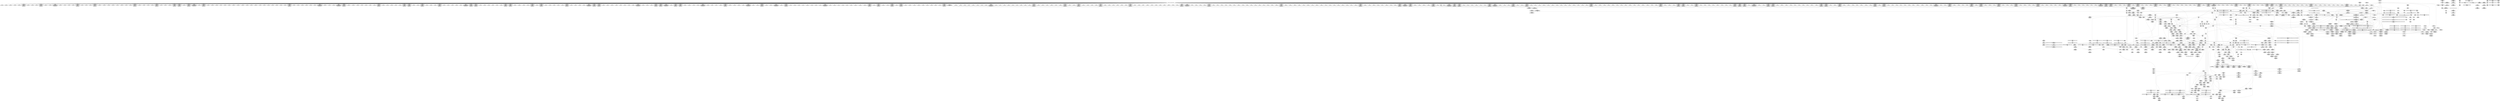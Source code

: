 digraph {
	CE0x3f1c5d0 [shape=record,shape=Mrecord,label="{CE0x3f1c5d0|12:_i32,_56:_i8*,_:_CRE_584,585_}"]
	CE0x3f1beb0 [shape=record,shape=Mrecord,label="{CE0x3f1beb0|12:_i32,_56:_i8*,_:_CRE_578,579_}"]
	CE0x3f1db30 [shape=record,shape=Mrecord,label="{CE0x3f1db30|12:_i32,_56:_i8*,_:_CRE_602,603_}"]
	CE0x3f0ce50 [shape=record,shape=Mrecord,label="{CE0x3f0ce50|12:_i32,_56:_i8*,_:_CRE_171,172_}"]
	CE0x3e93d60 [shape=record,shape=Mrecord,label="{CE0x3e93d60|12:_i32,_56:_i8*,_:_CRE_140,141_}"]
	CE0x3f153a0 [shape=record,shape=Mrecord,label="{CE0x3f153a0|12:_i32,_56:_i8*,_:_CRE_344,352_|*MultipleSource*|Function::inode_has_perm&Arg::inode::|*LoadInst*|security/selinux/hooks.c,1627|security/selinux/hooks.c,1611}"]
	CE0x3f17c60 [shape=record,shape=Mrecord,label="{CE0x3f17c60|12:_i32,_56:_i8*,_:_CRE_478,479_}"]
	CE0x3f1ed00 [shape=record,shape=Mrecord,label="{CE0x3f1ed00|12:_i32,_56:_i8*,_:_CRE_617,618_}"]
	CE0x3f58e40 [shape=record,shape=Mrecord,label="{CE0x3f58e40|cred_sid:_bb|*SummSink*}"]
	CE0x3f3d250 [shape=record,shape=Mrecord,label="{CE0x3f3d250|inode_has_perm:_tmp11|security/selinux/hooks.c,1612|*SummSource*}"]
	CE0x3f19de0 [shape=record,shape=Mrecord,label="{CE0x3f19de0|12:_i32,_56:_i8*,_:_CRE_552,553_}"]
	CE0x3e94070 [shape=record,shape=Mrecord,label="{CE0x3e94070|12:_i32,_56:_i8*,_:_CRE_144,145_}"]
	CE0x3eadb70 [shape=record,shape=Mrecord,label="{CE0x3eadb70|GLOBAL:_lockdep_rcu_suspicious|*Constant*}"]
	CE0x3e8fd80 [shape=record,shape=Mrecord,label="{CE0x3e8fd80|i64*_getelementptr_inbounds_(_11_x_i64_,_11_x_i64_*___llvm_gcov_ctr230,_i64_0,_i64_0)|*Constant*|*SummSource*}"]
	CE0x3ee4550 [shape=record,shape=Mrecord,label="{CE0x3ee4550|i64*_getelementptr_inbounds_(_8_x_i64_,_8_x_i64_*___llvm_gcov_ctr154,_i64_0,_i64_2)|*Constant*|*SummSource*}"]
	CE0x3f30350 [shape=record,shape=Mrecord,label="{CE0x3f30350|inode_has_perm:_sclass|security/selinux/hooks.c,1617|*SummSink*}"]
	CE0x3e94610 [shape=record,shape=Mrecord,label="{CE0x3e94610|12:_i32,_56:_i8*,_:_CRE_150,151_}"]
	CE0x3f29b00 [shape=record,shape=Mrecord,label="{CE0x3f29b00|12:_i32,_56:_i8*,_:_CRE_983,984_}"]
	CE0x3ea2420 [shape=record,shape=Mrecord,label="{CE0x3ea2420|i64_5|*Constant*|*SummSource*}"]
	CE0x3ec26d0 [shape=record,shape=Mrecord,label="{CE0x3ec26d0|inode_has_perm:_call|security/selinux/hooks.c,1614|*SummSink*}"]
	CE0x3eb8fe0 [shape=record,shape=Mrecord,label="{CE0x3eb8fe0|dentry_has_perm:_cred|Function::dentry_has_perm&Arg::cred::|*SummSink*}"]
	CE0x3ee6050 [shape=record,shape=Mrecord,label="{CE0x3ee6050|avc_has_perm:_tsid|Function::avc_has_perm&Arg::tsid::|*SummSource*}"]
	CE0x3ef91c0 [shape=record,shape=Mrecord,label="{CE0x3ef91c0|_call_void_mcount()_#3}"]
	CE0x3f24130 [shape=record,shape=Mrecord,label="{CE0x3f24130|12:_i32,_56:_i8*,_:_CRE_876,877_}"]
	CE0x3f005a0 [shape=record,shape=Mrecord,label="{CE0x3f005a0|104:_%struct.inode*,_:_CRE_310,311_}"]
	CE0x3f023c0 [shape=record,shape=Mrecord,label="{CE0x3f023c0|0:_i8,_8:_%struct.dentry*,_24:_%struct.selinux_audit_data*,_:_SCMRE_0,1_|*MultipleSource*|security/selinux/hooks.c,1630|security/selinux/hooks.c, 1628}"]
	CE0x3eaa9d0 [shape=record,shape=Mrecord,label="{CE0x3eaa9d0|104:_%struct.inode*,_:_CRE_202,203_}"]
	CE0x3f1b660 [shape=record,shape=Mrecord,label="{CE0x3f1b660|12:_i32,_56:_i8*,_:_CRE_571,572_}"]
	CE0x3ea6eb0 [shape=record,shape=Mrecord,label="{CE0x3ea6eb0|cred_sid:_tmp2|*SummSink*}"]
	CE0x3eedb50 [shape=record,shape=Mrecord,label="{CE0x3eedb50|cred_sid:_tmp1|*SummSource*}"]
	CE0x3ebf030 [shape=record,shape=Mrecord,label="{CE0x3ebf030|i64*_getelementptr_inbounds_(_11_x_i64_,_11_x_i64_*___llvm_gcov_ctr230,_i64_0,_i64_1)|*Constant*|*SummSource*}"]
	CE0x3f0c8b0 [shape=record,shape=Mrecord,label="{CE0x3f0c8b0|12:_i32,_56:_i8*,_:_CRE_165,166_}"]
	CE0x3f03810 [shape=record,shape=Mrecord,label="{CE0x3f03810|104:_%struct.inode*,_:_CRE_64,72_|*MultipleSource*|Function::selinux_inode_follow_link&Arg::dentry::|Function::dentry_has_perm&Arg::dentry::|security/selinux/hooks.c,1627}"]
	CE0x3f1b790 [shape=record,shape=Mrecord,label="{CE0x3f1b790|12:_i32,_56:_i8*,_:_CRE_572,573_}"]
	CE0x3f117a0 [shape=record,shape=Mrecord,label="{CE0x3f117a0|12:_i32,_56:_i8*,_:_CRE_267,268_}"]
	CE0x3f28ce0 [shape=record,shape=Mrecord,label="{CE0x3f28ce0|12:_i32,_56:_i8*,_:_CRE_960,968_|*MultipleSource*|Function::inode_has_perm&Arg::inode::|*LoadInst*|security/selinux/hooks.c,1627|security/selinux/hooks.c,1611}"]
	CE0x3edd7a0 [shape=record,shape=Mrecord,label="{CE0x3edd7a0|inode_has_perm:_perms|Function::inode_has_perm&Arg::perms::}"]
	CE0x3ef6860 [shape=record,shape=Mrecord,label="{CE0x3ef6860|104:_%struct.inode*,_:_CRE_166,167_}"]
	CE0x3f33be0 [shape=record,shape=Mrecord,label="{CE0x3f33be0|inode_has_perm:_tmp19|security/selinux/hooks.c,1618|*SummSink*}"]
	CE0x3ef8df0 [shape=record,shape=Mrecord,label="{CE0x3ef8df0|dentry_has_perm:_tmp3}"]
	CE0x3f38160 [shape=record,shape=Mrecord,label="{CE0x3f38160|inode_has_perm:_lnot|security/selinux/hooks.c,1611|*SummSource*}"]
	CE0x3efaeb0 [shape=record,shape=Mrecord,label="{CE0x3efaeb0|get_current:_tmp|*SummSource*}"]
	CE0x3f25db0 [shape=record,shape=Mrecord,label="{CE0x3f25db0|12:_i32,_56:_i8*,_:_CRE_900,901_}"]
	CE0x3eff690 [shape=record,shape=Mrecord,label="{CE0x3eff690|i32_0|*Constant*}"]
	"CONST[source:0(mediator),value:2(dynamic)][purpose:{object}]"
	CE0x3f1e970 [shape=record,shape=Mrecord,label="{CE0x3f1e970|12:_i32,_56:_i8*,_:_CRE_614,615_}"]
	CE0x3ee51b0 [shape=record,shape=Mrecord,label="{CE0x3ee51b0|i64_0|*Constant*}"]
	CE0x3f0cd60 [shape=record,shape=Mrecord,label="{CE0x3f0cd60|12:_i32,_56:_i8*,_:_CRE_170,171_}"]
	CE0x3ec40f0 [shape=record,shape=Mrecord,label="{CE0x3ec40f0|12:_i32,_56:_i8*,_:_CRE_88,96_|*MultipleSource*|Function::inode_has_perm&Arg::inode::|*LoadInst*|security/selinux/hooks.c,1627|security/selinux/hooks.c,1611}"]
	CE0x3ea47a0 [shape=record,shape=Mrecord,label="{CE0x3ea47a0|__validate_creds:_tmp2|include/linux/cred.h,173|*SummSource*}"]
	CE0x3e99230 [shape=record,shape=Mrecord,label="{CE0x3e99230|inode_has_perm:_entry|*SummSink*}"]
	CE0x3f30a60 [shape=record,shape=Mrecord,label="{CE0x3f30a60|inode_has_perm:_tmp13|security/selinux/hooks.c,1614}"]
	CE0x3ebacc0 [shape=record,shape=Mrecord,label="{CE0x3ebacc0|104:_%struct.inode*,_:_CRE_208,209_}"]
	CE0x3ea40d0 [shape=record,shape=Mrecord,label="{CE0x3ea40d0|inode_has_perm:_tmp3|*SummSource*}"]
	CE0x3f0f1f0 [shape=record,shape=Mrecord,label="{CE0x3f0f1f0|12:_i32,_56:_i8*,_:_CRE_212,216_|*MultipleSource*|Function::inode_has_perm&Arg::inode::|*LoadInst*|security/selinux/hooks.c,1627|security/selinux/hooks.c,1611}"]
	CE0x3f3c270 [shape=record,shape=Mrecord,label="{CE0x3f3c270|inode_has_perm:_tmp9|security/selinux/hooks.c,1611|*SummSink*}"]
	CE0x3f10bc0 [shape=record,shape=Mrecord,label="{CE0x3f10bc0|12:_i32,_56:_i8*,_:_CRE_257,258_}"]
	CE0x3eadd10 [shape=record,shape=Mrecord,label="{CE0x3eadd10|GLOBAL:_lockdep_rcu_suspicious|*Constant*|*SummSink*}"]
	CE0x3ef61d0 [shape=record,shape=Mrecord,label="{CE0x3ef61d0|104:_%struct.inode*,_:_CRE_159,160_}"]
	CE0x3f12710 [shape=record,shape=Mrecord,label="{CE0x3f12710|12:_i32,_56:_i8*,_:_CRE_280,281_}"]
	CE0x5ca7330 [shape=record,shape=Mrecord,label="{CE0x5ca7330|i64_3|*Constant*}"]
	CE0x3f22470 [shape=record,shape=Mrecord,label="{CE0x3f22470|12:_i32,_56:_i8*,_:_CRE_816,824_|*MultipleSource*|Function::inode_has_perm&Arg::inode::|*LoadInst*|security/selinux/hooks.c,1627|security/selinux/hooks.c,1611}"]
	CE0x3f0d120 [shape=record,shape=Mrecord,label="{CE0x3f0d120|12:_i32,_56:_i8*,_:_CRE_174,175_}"]
	CE0x3f26140 [shape=record,shape=Mrecord,label="{CE0x3f26140|12:_i32,_56:_i8*,_:_CRE_903,904_}"]
	CE0x5247390 [shape=record,shape=Mrecord,label="{CE0x5247390|selinux_inode_follow_link:_bb|*SummSource*}"]
	CE0x3eebbe0 [shape=record,shape=Mrecord,label="{CE0x3eebbe0|28:_i32,_32:_i16,_:_CRE_28,32_|*MultipleSource*|*LoadInst*|security/selinux/hooks.c,1615|security/selinux/hooks.c,1615|security/selinux/hooks.c,1617}"]
	CE0x3f14be0 [shape=record,shape=Mrecord,label="{CE0x3f14be0|12:_i32,_56:_i8*,_:_CRE_311,312_}"]
	CE0x3ea4e80 [shape=record,shape=Mrecord,label="{CE0x3ea4e80|_call_void___validate_creds(%struct.cred*_%cred,_i8*_getelementptr_inbounds_(_25_x_i8_,_25_x_i8_*_.str3,_i32_0,_i32_0),_i32_1609)_#10,_!dbg_!27719|security/selinux/hooks.c,1609|*SummSource*}"]
	CE0x3ee7550 [shape=record,shape=Mrecord,label="{CE0x3ee7550|i32_(i32,_i32,_i16,_i32,_%struct.common_audit_data*)*_bitcast_(i32_(i32,_i32,_i16,_i32,_%struct.common_audit_data.495*)*_avc_has_perm_to_i32_(i32,_i32,_i16,_i32,_%struct.common_audit_data*)*)|*Constant*}"]
	CE0x3eb5800 [shape=record,shape=Mrecord,label="{CE0x3eb5800|i64*_getelementptr_inbounds_(_5_x_i64_,_5_x_i64_*___llvm_gcov_ctr155,_i64_0,_i64_3)|*Constant*|*SummSink*}"]
	CE0x3f0f100 [shape=record,shape=Mrecord,label="{CE0x3f0f100|12:_i32,_56:_i8*,_:_CRE_208,210_|*MultipleSource*|Function::inode_has_perm&Arg::inode::|*LoadInst*|security/selinux/hooks.c,1627|security/selinux/hooks.c,1611}"]
	CE0x3f1a440 [shape=record,shape=Mrecord,label="{CE0x3f1a440|12:_i32,_56:_i8*,_:_CRE_555,556_}"]
	CE0x3ea8260 [shape=record,shape=Mrecord,label="{CE0x3ea8260|_call_void_lockdep_rcu_suspicious(i8*_getelementptr_inbounds_(_25_x_i8_,_25_x_i8_*_.str3,_i32_0,_i32_0),_i32_2812,_i8*_getelementptr_inbounds_(_45_x_i8_,_45_x_i8_*_.str12,_i32_0,_i32_0))_#10,_!dbg_!27729|security/selinux/hooks.c,2812|*SummSink*}"]
	CE0x3ee2fa0 [shape=record,shape=Mrecord,label="{CE0x3ee2fa0|i64*_getelementptr_inbounds_(_5_x_i64_,_5_x_i64_*___llvm_gcov_ctr155,_i64_0,_i64_3)|*Constant*}"]
	CE0x3ea9800 [shape=record,shape=Mrecord,label="{CE0x3ea9800|104:_%struct.inode*,_:_CRE_183,184_}"]
	CE0x3f1da00 [shape=record,shape=Mrecord,label="{CE0x3f1da00|12:_i32,_56:_i8*,_:_CRE_601,602_}"]
	CE0x3f38ba0 [shape=record,shape=Mrecord,label="{CE0x3f38ba0|inode_has_perm:_conv|security/selinux/hooks.c,1611}"]
	CE0x3ec4f70 [shape=record,shape=Mrecord,label="{CE0x3ec4f70|dentry_has_perm:_entry|*SummSource*}"]
	CE0x3f35df0 [shape=record,shape=Mrecord,label="{CE0x3f35df0|avc_has_perm:_tsid|Function::avc_has_perm&Arg::tsid::|*SummSink*}"]
	CE0x3f27900 [shape=record,shape=Mrecord,label="{CE0x3f27900|12:_i32,_56:_i8*,_:_CRE_923,924_}"]
	CE0x3ef73a0 [shape=record,shape=Mrecord,label="{CE0x3ef73a0|inode_has_perm:_do.body|*SummSink*}"]
	CE0x3f15c20 [shape=record,shape=Mrecord,label="{CE0x3f15c20|12:_i32,_56:_i8*,_:_CRE_384,388_|*MultipleSource*|Function::inode_has_perm&Arg::inode::|*LoadInst*|security/selinux/hooks.c,1627|security/selinux/hooks.c,1611}"]
	CE0x3eb5200 [shape=record,shape=Mrecord,label="{CE0x3eb5200|__validate_creds:_tmp5|include/linux/cred.h,173|*SummSink*}"]
	CE0x3eef690 [shape=record,shape=Mrecord,label="{CE0x3eef690|inode_has_perm:_tmp5|security/selinux/hooks.c,1609}"]
	CE0x3f1c960 [shape=record,shape=Mrecord,label="{CE0x3f1c960|12:_i32,_56:_i8*,_:_CRE_587,588_}"]
	CE0x3ebb500 [shape=record,shape=Mrecord,label="{CE0x3ebb500|104:_%struct.inode*,_:_CRE_217,218_}"]
	CE0x3f29900 [shape=record,shape=Mrecord,label="{CE0x3f29900|12:_i32,_56:_i8*,_:_CRE_981,982_}"]
	CE0x3ef1440 [shape=record,shape=Mrecord,label="{CE0x3ef1440|GLOBAL:_creds_are_invalid|*Constant*}"]
	CE0x3ef3b90 [shape=record,shape=Mrecord,label="{CE0x3ef3b90|12:_i32,_56:_i8*,_:_CRE_137,138_}"]
	CE0x3eb2fc0 [shape=record,shape=Mrecord,label="{CE0x3eb2fc0|i64_4|*Constant*}"]
	CE0x3e9b620 [shape=record,shape=Mrecord,label="{CE0x3e9b620|selinux_inode_follow_link:_tmp13|security/selinux/hooks.c,2812|*SummSource*}"]
	CE0x3edcfb0 [shape=record,shape=Mrecord,label="{CE0x3edcfb0|inode_has_perm:_cred|Function::inode_has_perm&Arg::cred::|*SummSink*}"]
	CE0x3eb7200 [shape=record,shape=Mrecord,label="{CE0x3eb7200|selinux_inode_follow_link:_tmp5|security/selinux/hooks.c,2812|*SummSink*}"]
	CE0x518a740 [shape=record,shape=Mrecord,label="{CE0x518a740|i64*_getelementptr_inbounds_(_11_x_i64_,_11_x_i64_*___llvm_gcov_ctr230,_i64_0,_i64_0)|*Constant*}"]
	CE0x3ef5240 [shape=record,shape=Mrecord,label="{CE0x3ef5240|104:_%struct.inode*,_:_CRE_144,145_}"]
	CE0x3eb9930 [shape=record,shape=Mrecord,label="{CE0x3eb9930|dentry_has_perm:_dentry|Function::dentry_has_perm&Arg::dentry::}"]
	CE0x3e968a0 [shape=record,shape=Mrecord,label="{CE0x3e968a0|i64_1|*Constant*|*SummSource*}"]
	CE0x3ef05c0 [shape=record,shape=Mrecord,label="{CE0x3ef05c0|__validate_creds:_expval|include/linux/cred.h,173}"]
	CE0x3ee3e20 [shape=record,shape=Mrecord,label="{CE0x3ee3e20|dentry_has_perm:_tmp1|*SummSource*}"]
	CE0x3efe0b0 [shape=record,shape=Mrecord,label="{CE0x3efe0b0|i64*_getelementptr_inbounds_(_2_x_i64_,_2_x_i64_*___llvm_gcov_ctr131,_i64_0,_i64_1)|*Constant*|*SummSource*}"]
	CE0x3efaa90 [shape=record,shape=Mrecord,label="{CE0x3efaa90|104:_%struct.inode*,_:_CRE_112,144_|*MultipleSource*|Function::selinux_inode_follow_link&Arg::dentry::|Function::dentry_has_perm&Arg::dentry::|security/selinux/hooks.c,1627}"]
	CE0x3e97d70 [shape=record,shape=Mrecord,label="{CE0x3e97d70|i8_10|*Constant*|*SummSink*}"]
	CE0x3f22ad0 [shape=record,shape=Mrecord,label="{CE0x3f22ad0|12:_i32,_56:_i8*,_:_CRE_840,848_|*MultipleSource*|Function::inode_has_perm&Arg::inode::|*LoadInst*|security/selinux/hooks.c,1627|security/selinux/hooks.c,1611}"]
	CE0x3f23510 [shape=record,shape=Mrecord,label="{CE0x3f23510|12:_i32,_56:_i8*,_:_CRE_866,867_}"]
	CE0x3f1eaa0 [shape=record,shape=Mrecord,label="{CE0x3f1eaa0|12:_i32,_56:_i8*,_:_CRE_615,616_}"]
	CE0x3f1b1a0 [shape=record,shape=Mrecord,label="{CE0x3f1b1a0|12:_i32,_56:_i8*,_:_CRE_567,568_}"]
	CE0x3f12bd0 [shape=record,shape=Mrecord,label="{CE0x3f12bd0|12:_i32,_56:_i8*,_:_CRE_284,285_}"]
	CE0x3f11ff0 [shape=record,shape=Mrecord,label="{CE0x3f11ff0|12:_i32,_56:_i8*,_:_CRE_274,275_}"]
	CE0x3f25690 [shape=record,shape=Mrecord,label="{CE0x3f25690|12:_i32,_56:_i8*,_:_CRE_894,895_}"]
	CE0x3edf450 [shape=record,shape=Mrecord,label="{CE0x3edf450|i64_1|*Constant*}"]
	CE0x3e9dab0 [shape=record,shape=Mrecord,label="{CE0x3e9dab0|selinux_inode_follow_link:_tmp19|security/selinux/hooks.c,2812|*SummSink*}"]
	CE0x3eae960 [shape=record,shape=Mrecord,label="{CE0x3eae960|i64*_getelementptr_inbounds_(_11_x_i64_,_11_x_i64_*___llvm_gcov_ctr230,_i64_0,_i64_9)|*Constant*|*SummSink*}"]
	CE0x3ea51f0 [shape=record,shape=Mrecord,label="{CE0x3ea51f0|__validate_creds:_call|include/linux/cred.h,173|*SummSink*}"]
	CE0x3efa8b0 [shape=record,shape=Mrecord,label="{CE0x3efa8b0|104:_%struct.inode*,_:_CRE_96,104_|*MultipleSource*|Function::selinux_inode_follow_link&Arg::dentry::|Function::dentry_has_perm&Arg::dentry::|security/selinux/hooks.c,1627}"]
	CE0x3f21e40 [shape=record,shape=Mrecord,label="{CE0x3f21e40|12:_i32,_56:_i8*,_:_CRE_792,800_|*MultipleSource*|Function::inode_has_perm&Arg::inode::|*LoadInst*|security/selinux/hooks.c,1627|security/selinux/hooks.c,1611}"]
	CE0x3f06710 [shape=record,shape=Mrecord,label="{CE0x3f06710|cred_sid:_sid|security/selinux/hooks.c,197|*SummSource*}"]
	CE0x3f5a010 [shape=record,shape=Mrecord,label="{CE0x3f5a010|i32_1|*Constant*}"]
	CE0x3e9cef0 [shape=record,shape=Mrecord,label="{CE0x3e9cef0|i64*_getelementptr_inbounds_(_2_x_i64_,_2_x_i64_*___llvm_gcov_ctr98,_i64_0,_i64_1)|*Constant*|*SummSink*}"]
	CE0x3f3da30 [shape=record,shape=Mrecord,label="{CE0x3f3da30|i32_512|*Constant*}"]
	CE0x3f29c30 [shape=record,shape=Mrecord,label="{CE0x3f29c30|12:_i32,_56:_i8*,_:_CRE_984,988_|*MultipleSource*|Function::inode_has_perm&Arg::inode::|*LoadInst*|security/selinux/hooks.c,1627|security/selinux/hooks.c,1611}"]
	CE0x3f399b0 [shape=record,shape=Mrecord,label="{CE0x3f399b0|GLOBAL:_llvm.expect.i64|*Constant*|*SummSource*}"]
	CE0x3ef6b30 [shape=record,shape=Mrecord,label="{CE0x3ef6b30|104:_%struct.inode*,_:_CRE_169,170_}"]
	CE0x3efa4b0 [shape=record,shape=Mrecord,label="{CE0x3efa4b0|104:_%struct.inode*,_:_CRE_91,92_}"]
	CE0x3e93f80 [shape=record,shape=Mrecord,label="{CE0x3e93f80|12:_i32,_56:_i8*,_:_CRE_143,144_}"]
	CE0x3f59d20 [shape=record,shape=Mrecord,label="{CE0x3f59d20|cred_sid:_tmp4|*LoadInst*|security/selinux/hooks.c,196|*SummSink*}"]
	CE0x3f19b90 [shape=record,shape=Mrecord,label="{CE0x3f19b90|12:_i32,_56:_i8*,_:_CRE_544,552_|*MultipleSource*|Function::inode_has_perm&Arg::inode::|*LoadInst*|security/selinux/hooks.c,1627|security/selinux/hooks.c,1611}"]
	CE0x3f0fe40 [shape=record,shape=Mrecord,label="{CE0x3f0fe40|12:_i32,_56:_i8*,_:_CRE_243,244_}"]
	CE0x3efcad0 [shape=record,shape=Mrecord,label="{CE0x3efcad0|12:_i32,_56:_i8*,_:_CRE_120,128_|*MultipleSource*|Function::inode_has_perm&Arg::inode::|*LoadInst*|security/selinux/hooks.c,1627|security/selinux/hooks.c,1611}"]
	CE0x3f38cd0 [shape=record,shape=Mrecord,label="{CE0x3f38cd0|inode_has_perm:_lnot.ext|security/selinux/hooks.c,1611}"]
	CE0x3f112e0 [shape=record,shape=Mrecord,label="{CE0x3f112e0|12:_i32,_56:_i8*,_:_CRE_263,264_}"]
	CE0x3f1b530 [shape=record,shape=Mrecord,label="{CE0x3f1b530|12:_i32,_56:_i8*,_:_CRE_570,571_}"]
	CE0x3f2edd0 [shape=record,shape=Mrecord,label="{CE0x3f2edd0|_ret_i32_%tmp6,_!dbg_!27716|security/selinux/hooks.c,197|*SummSource*}"]
	CE0x3eb4d70 [shape=record,shape=Mrecord,label="{CE0x3eb4d70|__validate_creds:_tmp4|include/linux/cred.h,173|*SummSink*}"]
	CE0x3f004e0 [shape=record,shape=Mrecord,label="{CE0x3f004e0|104:_%struct.inode*,_:_CRE_309,310_}"]
	CE0x3f166c0 [shape=record,shape=Mrecord,label="{CE0x3f166c0|12:_i32,_56:_i8*,_:_CRE_424,432_|*MultipleSource*|Function::inode_has_perm&Arg::inode::|*LoadInst*|security/selinux/hooks.c,1627|security/selinux/hooks.c,1611}"]
	CE0x3ebbaa0 [shape=record,shape=Mrecord,label="{CE0x3ebbaa0|104:_%struct.inode*,_:_CRE_223,224_}"]
	CE0x3f13da0 [shape=record,shape=Mrecord,label="{CE0x3f13da0|12:_i32,_56:_i8*,_:_CRE_299,300_}"]
	CE0x3f155c0 [shape=record,shape=Mrecord,label="{CE0x3f155c0|12:_i32,_56:_i8*,_:_CRE_352,360_|*MultipleSource*|Function::inode_has_perm&Arg::inode::|*LoadInst*|security/selinux/hooks.c,1627|security/selinux/hooks.c,1611}"]
	CE0x3e94160 [shape=record,shape=Mrecord,label="{CE0x3e94160|12:_i32,_56:_i8*,_:_CRE_145,146_}"]
	CE0x3ebf480 [shape=record,shape=Mrecord,label="{CE0x3ebf480|i64*_getelementptr_inbounds_(_8_x_i64_,_8_x_i64_*___llvm_gcov_ctr154,_i64_0,_i64_0)|*Constant*|*SummSink*}"]
	CE0x3f264d0 [shape=record,shape=Mrecord,label="{CE0x3f264d0|12:_i32,_56:_i8*,_:_CRE_906,907_}"]
	CE0x3efe800 [shape=record,shape=Mrecord,label="{CE0x3efe800|i64*_getelementptr_inbounds_(_5_x_i64_,_5_x_i64_*___llvm_gcov_ctr155,_i64_0,_i64_0)|*Constant*}"]
	CE0x3f0dc60 [shape=record,shape=Mrecord,label="{CE0x3f0dc60|12:_i32,_56:_i8*,_:_CRE_186,187_}"]
	CE0x3ef2850 [shape=record,shape=Mrecord,label="{CE0x3ef2850|inode_has_perm:_if.end|*SummSource*}"]
	CE0x3f06600 [shape=record,shape=Mrecord,label="{CE0x3f06600|cred_sid:_tmp5|security/selinux/hooks.c,196|*SummSink*}"]
	CE0x3eb3420 [shape=record,shape=Mrecord,label="{CE0x3eb3420|selinux_inode_follow_link:_tmp9|security/selinux/hooks.c,2812|*SummSink*}"]
	CE0x3f12d00 [shape=record,shape=Mrecord,label="{CE0x3f12d00|12:_i32,_56:_i8*,_:_CRE_285,286_}"]
	CE0x3f0e6b0 [shape=record,shape=Mrecord,label="{CE0x3f0e6b0|12:_i32,_56:_i8*,_:_CRE_197,198_}"]
	CE0x3eb98c0 [shape=record,shape=Mrecord,label="{CE0x3eb98c0|dentry_has_perm:_dentry|Function::dentry_has_perm&Arg::dentry::|*SummSource*}"]
	CE0x3eacb30 [shape=record,shape=Mrecord,label="{CE0x3eacb30|i64*_getelementptr_inbounds_(_11_x_i64_,_11_x_i64_*___llvm_gcov_ctr230,_i64_0,_i64_8)|*Constant*}"]
	CE0x3eb0050 [shape=record,shape=Mrecord,label="{CE0x3eb0050|dentry_has_perm:_type|security/selinux/hooks.c,1630|*SummSink*}"]
	CE0x3ee6c30 [shape=record,shape=Mrecord,label="{CE0x3ee6c30|inode_has_perm:_tmp18|security/selinux/hooks.c,1617|*SummSink*}"]
	CE0x3f27570 [shape=record,shape=Mrecord,label="{CE0x3f27570|12:_i32,_56:_i8*,_:_CRE_920,921_}"]
	CE0x3ec5720 [shape=record,shape=Mrecord,label="{CE0x3ec5720|12:_i32,_56:_i8*,_:_CRE_40,48_|*MultipleSource*|Function::inode_has_perm&Arg::inode::|*LoadInst*|security/selinux/hooks.c,1627|security/selinux/hooks.c,1611}"]
	CE0x3eaa520 [shape=record,shape=Mrecord,label="{CE0x3eaa520|104:_%struct.inode*,_:_CRE_197,198_}"]
	CE0x3e8be60 [shape=record,shape=Mrecord,label="{CE0x3e8be60|selinux_inode_follow_link:_tmp12|security/selinux/hooks.c,2812}"]
	CE0x3eb5090 [shape=record,shape=Mrecord,label="{CE0x3eb5090|__validate_creds:_tmp5|include/linux/cred.h,173|*SummSource*}"]
	CE0x3f228b0 [shape=record,shape=Mrecord,label="{CE0x3f228b0|12:_i32,_56:_i8*,_:_CRE_832,840_|*MultipleSource*|Function::inode_has_perm&Arg::inode::|*LoadInst*|security/selinux/hooks.c,1627|security/selinux/hooks.c,1611}"]
	CE0x3ec0c70 [shape=record,shape=Mrecord,label="{CE0x3ec0c70|selinux_inode_follow_link:_tmp19|security/selinux/hooks.c,2812}"]
	CE0x3eafd40 [shape=record,shape=Mrecord,label="{CE0x3eafd40|104:_%struct.inode*,_:_CRE_24,40_|*MultipleSource*|Function::selinux_inode_follow_link&Arg::dentry::|Function::dentry_has_perm&Arg::dentry::|security/selinux/hooks.c,1627}"]
	CE0x3efe750 [shape=record,shape=Mrecord,label="{CE0x3efe750|inode_has_perm:_tmp3}"]
	"CONST[source:0(mediator),value:0(static)][purpose:{operation}]"
	CE0x3f180f0 [shape=record,shape=Mrecord,label="{CE0x3f180f0|12:_i32,_56:_i8*,_:_CRE_482,483_}"]
	CE0x3ef2570 [shape=record,shape=Mrecord,label="{CE0x3ef2570|__validate_creds:_expval|include/linux/cred.h,173|*SummSink*}"]
	CE0x3eb3b90 [shape=record,shape=Mrecord,label="{CE0x3eb3b90|selinux_inode_follow_link:_tmp10|security/selinux/hooks.c,2812|*SummSink*}"]
	CE0x3ee3db0 [shape=record,shape=Mrecord,label="{CE0x3ee3db0|dentry_has_perm:_tmp1}"]
	CE0x3f1a6f0 [shape=record,shape=Mrecord,label="{CE0x3f1a6f0|12:_i32,_56:_i8*,_:_CRE_558,559_}"]
	CE0x3eddf60 [shape=record,shape=Mrecord,label="{CE0x3eddf60|inode_has_perm:_adp|Function::inode_has_perm&Arg::adp::|*SummSink*}"]
	CE0x3ef6a40 [shape=record,shape=Mrecord,label="{CE0x3ef6a40|104:_%struct.inode*,_:_CRE_168,169_}"]
	CE0x3f270b0 [shape=record,shape=Mrecord,label="{CE0x3f270b0|12:_i32,_56:_i8*,_:_CRE_916,917_}"]
	CE0x3edecd0 [shape=record,shape=Mrecord,label="{CE0x3edecd0|12:_i32,_56:_i8*,_:_CRE_2,4_|*MultipleSource*|Function::inode_has_perm&Arg::inode::|*LoadInst*|security/selinux/hooks.c,1627|security/selinux/hooks.c,1611}"]
	CE0x3efb3c0 [shape=record,shape=Mrecord,label="{CE0x3efb3c0|12:_i32,_56:_i8*,_:_CRE_139,140_}"]
	CE0x3f10030 [shape=record,shape=Mrecord,label="{CE0x3f10030|12:_i32,_56:_i8*,_:_CRE_246,247_}"]
	CE0x3eb1090 [shape=record,shape=Mrecord,label="{CE0x3eb1090|selinux_inode_follow_link:_entry}"]
	CE0x3ec5c50 [shape=record,shape=Mrecord,label="{CE0x3ec5c50|COLLAPSED:_GCMRE___llvm_gcov_ctr230_internal_global_11_x_i64_zeroinitializer:_elem_0:default:}"]
	CE0x3ec3b50 [shape=record,shape=Mrecord,label="{CE0x3ec3b50|12:_i32,_56:_i8*,_:_CRE_72,76_|*MultipleSource*|Function::inode_has_perm&Arg::inode::|*LoadInst*|security/selinux/hooks.c,1627|security/selinux/hooks.c,1611}"]
	CE0x3f0c4f0 [shape=record,shape=Mrecord,label="{CE0x3f0c4f0|12:_i32,_56:_i8*,_:_CRE_161,162_}"]
	CE0x3eef2a0 [shape=record,shape=Mrecord,label="{CE0x3eef2a0|__validate_creds:_tmp1|*SummSource*}"]
	CE0x3f39340 [shape=record,shape=Mrecord,label="{CE0x3f39340|inode_has_perm:_expval|security/selinux/hooks.c,1611}"]
	CE0x3eef830 [shape=record,shape=Mrecord,label="{CE0x3eef830|inode_has_perm:_tmp5|security/selinux/hooks.c,1609|*SummSource*}"]
	CE0x3efda50 [shape=record,shape=Mrecord,label="{CE0x3efda50|i1_true|*Constant*}"]
	CE0x3f0d3f0 [shape=record,shape=Mrecord,label="{CE0x3f0d3f0|12:_i32,_56:_i8*,_:_CRE_177,178_}"]
	CE0x3eaeff0 [shape=record,shape=Mrecord,label="{CE0x3eaeff0|selinux_inode_follow_link:_tmp15|security/selinux/hooks.c,2812|*SummSource*}"]
	CE0x3f37860 [shape=record,shape=Mrecord,label="{CE0x3f37860|inode_has_perm:_and|security/selinux/hooks.c,1611|*SummSink*}"]
	CE0x3f05610 [shape=record,shape=Mrecord,label="{CE0x3f05610|inode_has_perm:_i_flags|security/selinux/hooks.c,1611}"]
	CE0x3ea9530 [shape=record,shape=Mrecord,label="{CE0x3ea9530|104:_%struct.inode*,_:_CRE_180,181_}"]
	CE0x3f36670 [shape=record,shape=Mrecord,label="{CE0x3f36670|avc_has_perm:_requested|Function::avc_has_perm&Arg::requested::|*SummSource*}"]
	CE0x3f1fbe0 [shape=record,shape=Mrecord,label="{CE0x3f1fbe0|12:_i32,_56:_i8*,_:_CRE_656,664_|*MultipleSource*|Function::inode_has_perm&Arg::inode::|*LoadInst*|security/selinux/hooks.c,1627|security/selinux/hooks.c,1611}"]
	CE0x5ca74f0 [shape=record,shape=Mrecord,label="{CE0x5ca74f0|i64_3|*Constant*|*SummSource*}"]
	CE0x3f19530 [shape=record,shape=Mrecord,label="{CE0x3f19530|12:_i32,_56:_i8*,_:_CRE_528,536_|*MultipleSource*|Function::inode_has_perm&Arg::inode::|*LoadInst*|security/selinux/hooks.c,1627|security/selinux/hooks.c,1611}"]
	CE0x3eeff40 [shape=record,shape=Mrecord,label="{CE0x3eeff40|inode_has_perm:_tmp1}"]
	CE0x3f24e40 [shape=record,shape=Mrecord,label="{CE0x3f24e40|12:_i32,_56:_i8*,_:_CRE_887,888_}"]
	CE0x3e984f0 [shape=record,shape=Mrecord,label="{CE0x3e984f0|dentry_has_perm:_dentry1|security/selinux/hooks.c,1631}"]
	CE0x3efc8c0 [shape=record,shape=Mrecord,label="{CE0x3efc8c0|12:_i32,_56:_i8*,_:_CRE_112,120_|*MultipleSource*|Function::inode_has_perm&Arg::inode::|*LoadInst*|security/selinux/hooks.c,1627|security/selinux/hooks.c,1611}"]
	CE0x3f12aa0 [shape=record,shape=Mrecord,label="{CE0x3f12aa0|12:_i32,_56:_i8*,_:_CRE_283,284_}"]
	CE0x3ea1a80 [shape=record,shape=Mrecord,label="{CE0x3ea1a80|i32_0|*Constant*|*SummSource*}"]
	CE0x3efd810 [shape=record,shape=Mrecord,label="{CE0x3efd810|GLOBAL:_creds_are_invalid|*Constant*|*SummSink*}"]
	CE0x3eab8c0 [shape=record,shape=Mrecord,label="{CE0x3eab8c0|selinux_inode_follow_link:_tobool1|security/selinux/hooks.c,2812}"]
	CE0x3ec2560 [shape=record,shape=Mrecord,label="{CE0x3ec2560|inode_has_perm:_call|security/selinux/hooks.c,1614|*SummSource*}"]
	CE0x3ec0330 [shape=record,shape=Mrecord,label="{CE0x3ec0330|selinux_inode_follow_link:_tmp19|security/selinux/hooks.c,2812|*SummSource*}"]
	CE0x3f396c0 [shape=record,shape=Mrecord,label="{CE0x3f396c0|GLOBAL:_llvm.expect.i64|*Constant*}"]
	CE0x3f0e4d0 [shape=record,shape=Mrecord,label="{CE0x3f0e4d0|12:_i32,_56:_i8*,_:_CRE_195,196_}"]
	CE0x3ebddf0 [shape=record,shape=Mrecord,label="{CE0x3ebddf0|get_current:_tmp4|./arch/x86/include/asm/current.h,14|*SummSource*}"]
	CE0x3efae40 [shape=record,shape=Mrecord,label="{CE0x3efae40|COLLAPSED:_GCMRE___llvm_gcov_ctr98_internal_global_2_x_i64_zeroinitializer:_elem_0:default:}"]
	CE0x3ea4d70 [shape=record,shape=Mrecord,label="{CE0x3ea4d70|_call_void___validate_creds(%struct.cred*_%cred,_i8*_getelementptr_inbounds_(_25_x_i8_,_25_x_i8_*_.str3,_i32_0,_i32_0),_i32_1609)_#10,_!dbg_!27719|security/selinux/hooks.c,1609}"]
	CE0x3efdca0 [shape=record,shape=Mrecord,label="{CE0x3efdca0|inode_has_perm:_tmp4|security/selinux/hooks.c,1609}"]
	CE0x3f52300 [shape=record,shape=Mrecord,label="{CE0x3f52300|i32_3|*Constant*}"]
	CE0x3f06cc0 [shape=record,shape=Mrecord,label="{CE0x3f06cc0|0:_i32,_4:_i32,_8:_i32,_12:_i32,_:_CMRE_0,4_|*MultipleSource*|security/selinux/hooks.c,196|security/selinux/hooks.c,197|*LoadInst*|security/selinux/hooks.c,196}"]
	CE0x3ee72f0 [shape=record,shape=Mrecord,label="{CE0x3ee72f0|inode_has_perm:_call4|security/selinux/hooks.c,1617|*SummSink*}"]
	CE0x3f29800 [shape=record,shape=Mrecord,label="{CE0x3f29800|12:_i32,_56:_i8*,_:_CRE_980,981_}"]
	CE0x3e8cf20 [shape=record,shape=Mrecord,label="{CE0x3e8cf20|selinux_inode_follow_link:_entry|*SummSource*}"]
	CE0x3eb7ae0 [shape=record,shape=Mrecord,label="{CE0x3eb7ae0|selinux_inode_follow_link:_tmp21|security/selinux/hooks.c,2812|*SummSource*}"]
	CE0x3eb7e70 [shape=record,shape=Mrecord,label="{CE0x3eb7e70|selinux_inode_follow_link:_call5|security/selinux/hooks.c,2814}"]
	CE0x3e9ddb0 [shape=record,shape=Mrecord,label="{CE0x3e9ddb0|selinux_inode_follow_link:_tmp20|security/selinux/hooks.c,2812|*SummSource*}"]
	CE0x3f10300 [shape=record,shape=Mrecord,label="{CE0x3f10300|12:_i32,_56:_i8*,_:_CRE_249,250_}"]
	CE0x3ebae70 [shape=record,shape=Mrecord,label="{CE0x3ebae70|104:_%struct.inode*,_:_CRE_210,211_}"]
	CE0x3f17a60 [shape=record,shape=Mrecord,label="{CE0x3f17a60|12:_i32,_56:_i8*,_:_CRE_476,477_}"]
	CE0x3f3cc20 [shape=record,shape=Mrecord,label="{CE0x3f3cc20|i64*_getelementptr_inbounds_(_8_x_i64_,_8_x_i64_*___llvm_gcov_ctr154,_i64_0,_i64_5)|*Constant*|*SummSource*}"]
	CE0x3f06310 [shape=record,shape=Mrecord,label="{CE0x3f06310|cred_sid:_tmp}"]
	CE0x3ede280 [shape=record,shape=Mrecord,label="{CE0x3ede280|_ret_i32_%retval.0,_!dbg_!27739|security/selinux/hooks.c,1618|*SummSource*}"]
	CE0x3f159d0 [shape=record,shape=Mrecord,label="{CE0x3f159d0|12:_i32,_56:_i8*,_:_CRE_376,384_|*MultipleSource*|Function::inode_has_perm&Arg::inode::|*LoadInst*|security/selinux/hooks.c,1627|security/selinux/hooks.c,1611}"]
	CE0x3f3a000 [shape=record,shape=Mrecord,label="{CE0x3f3a000|inode_has_perm:_tmp7|security/selinux/hooks.c,1611|*SummSource*}"]
	CE0x3e9adc0 [shape=record,shape=Mrecord,label="{CE0x3e9adc0|selinux_inode_follow_link:_do.end|*SummSink*}"]
	CE0x3eaa430 [shape=record,shape=Mrecord,label="{CE0x3eaa430|104:_%struct.inode*,_:_CRE_196,197_}"]
	CE0x3ef5410 [shape=record,shape=Mrecord,label="{CE0x3ef5410|104:_%struct.inode*,_:_CRE_145,146_}"]
	CE0x3f1dec0 [shape=record,shape=Mrecord,label="{CE0x3f1dec0|12:_i32,_56:_i8*,_:_CRE_605,606_}"]
	CE0x3ec47e0 [shape=record,shape=Mrecord,label="{CE0x3ec47e0|_ret_%struct.task_struct*_%tmp4,_!dbg_!27714|./arch/x86/include/asm/current.h,14|*SummSource*}"]
	CE0x3e9eca0 [shape=record,shape=Mrecord,label="{CE0x3e9eca0|selinux_inode_follow_link:_tmp6|security/selinux/hooks.c,2812|*SummSink*}"]
	CE0x3f592d0 [shape=record,shape=Mrecord,label="{CE0x3f592d0|cred_sid:_security|security/selinux/hooks.c,196|*SummSource*}"]
	CE0x3eae2a0 [shape=record,shape=Mrecord,label="{CE0x3eae2a0|i32_2812|*Constant*|*SummSource*}"]
	CE0x3ea9170 [shape=record,shape=Mrecord,label="{CE0x3ea9170|104:_%struct.inode*,_:_CRE_176,177_}"]
	CE0x3eba5c0 [shape=record,shape=Mrecord,label="{CE0x3eba5c0|_ret_i32_%call,_!dbg_!27723|security/selinux/hooks.c,1632|*SummSource*}"]
	CE0x3f59520 [shape=record,shape=Mrecord,label="{CE0x3f59520|cred_sid:_security|security/selinux/hooks.c,196}"]
	CE0x3f0cb80 [shape=record,shape=Mrecord,label="{CE0x3f0cb80|12:_i32,_56:_i8*,_:_CRE_168,169_}"]
	CE0x3f26860 [shape=record,shape=Mrecord,label="{CE0x3f26860|12:_i32,_56:_i8*,_:_CRE_909,910_}"]
	CE0x3eb39d0 [shape=record,shape=Mrecord,label="{CE0x3eb39d0|selinux_inode_follow_link:_tmp10|security/selinux/hooks.c,2812|*SummSource*}"]
	CE0x3ef60e0 [shape=record,shape=Mrecord,label="{CE0x3ef60e0|104:_%struct.inode*,_:_CRE_158,159_}"]
	CE0x3f3a360 [shape=record,shape=Mrecord,label="{CE0x3f3a360|inode_has_perm:_tobool2|security/selinux/hooks.c,1611|*SummSink*}"]
	CE0x3f22030 [shape=record,shape=Mrecord,label="{CE0x3f22030|12:_i32,_56:_i8*,_:_CRE_800,804_|*MultipleSource*|Function::inode_has_perm&Arg::inode::|*LoadInst*|security/selinux/hooks.c,1627|security/selinux/hooks.c,1611}"]
	CE0x3f2fb00 [shape=record,shape=Mrecord,label="{CE0x3f2fb00|inode_has_perm:_tmp15|*LoadInst*|security/selinux/hooks.c,1615}"]
	CE0x3f12120 [shape=record,shape=Mrecord,label="{CE0x3f12120|12:_i32,_56:_i8*,_:_CRE_275,276_}"]
	CE0x3eaa7f0 [shape=record,shape=Mrecord,label="{CE0x3eaa7f0|104:_%struct.inode*,_:_CRE_200,201_}"]
	CE0x3ea7820 [shape=record,shape=Mrecord,label="{CE0x3ea7820|__validate_creds:_file|Function::__validate_creds&Arg::file::|*SummSink*}"]
	CE0x3f1ce20 [shape=record,shape=Mrecord,label="{CE0x3f1ce20|12:_i32,_56:_i8*,_:_CRE_591,592_}"]
	CE0x3f3d2c0 [shape=record,shape=Mrecord,label="{CE0x3f3d2c0|inode_has_perm:_tmp11|security/selinux/hooks.c,1612|*SummSink*}"]
	CE0x3f1b070 [shape=record,shape=Mrecord,label="{CE0x3f1b070|12:_i32,_56:_i8*,_:_CRE_566,567_}"]
	CE0x3ec23c0 [shape=record,shape=Mrecord,label="{CE0x3ec23c0|i32_10|*Constant*|*SummSource*}"]
	CE0x3eb8580 [shape=record,shape=Mrecord,label="{CE0x3eb8580|GLOBAL:_dentry_has_perm|*Constant*}"]
	CE0x5ca72c0 [shape=record,shape=Mrecord,label="{CE0x5ca72c0|selinux_inode_follow_link:_tobool|security/selinux/hooks.c,2812}"]
	CE0x3f00840 [shape=record,shape=Mrecord,label="{CE0x3f00840|104:_%struct.inode*,_:_CRE_313,314_}"]
	CE0x3eeacd0 [shape=record,shape=Mrecord,label="{CE0x3eeacd0|_call_void___invalid_creds(%struct.cred*_%cred,_i8*_%file,_i32_%line)_#10,_!dbg_!27721|include/linux/cred.h,174}"]
	CE0x3f0feb0 [shape=record,shape=Mrecord,label="{CE0x3f0feb0|12:_i32,_56:_i8*,_:_CRE_244,245_}"]
	CE0x3f03c90 [shape=record,shape=Mrecord,label="{CE0x3f03c90|104:_%struct.inode*,_:_CRE_88,89_}"]
	CE0x3f14d10 [shape=record,shape=Mrecord,label="{CE0x3f14d10|12:_i32,_56:_i8*,_:_CRE_312,320_|*MultipleSource*|Function::inode_has_perm&Arg::inode::|*LoadInst*|security/selinux/hooks.c,1627|security/selinux/hooks.c,1611}"]
	CE0x3ee62e0 [shape=record,shape=Mrecord,label="{CE0x3ee62e0|avc_has_perm:_entry|*SummSink*}"]
	CE0x3f124b0 [shape=record,shape=Mrecord,label="{CE0x3f124b0|12:_i32,_56:_i8*,_:_CRE_278,279_}"]
	CE0x3eb4330 [shape=record,shape=Mrecord,label="{CE0x3eb4330|selinux_inode_follow_link:_tmp6|security/selinux/hooks.c,2812|*SummSource*}"]
	CE0x3f24be0 [shape=record,shape=Mrecord,label="{CE0x3f24be0|12:_i32,_56:_i8*,_:_CRE_885,886_}"]
	CE0x3ec5d20 [shape=record,shape=Mrecord,label="{CE0x3ec5d20|selinux_inode_follow_link:_tmp|*SummSource*}"]
	CE0x3eea500 [shape=record,shape=Mrecord,label="{CE0x3eea500|__validate_creds:_tmp7|include/linux/cred.h,174|*SummSink*}"]
	CE0x3f0c6d0 [shape=record,shape=Mrecord,label="{CE0x3f0c6d0|12:_i32,_56:_i8*,_:_CRE_163,164_}"]
	CE0x3f15180 [shape=record,shape=Mrecord,label="{CE0x3f15180|12:_i32,_56:_i8*,_:_CRE_336,344_|*MultipleSource*|Function::inode_has_perm&Arg::inode::|*LoadInst*|security/selinux/hooks.c,1627|security/selinux/hooks.c,1611}"]
	CE0x3ee7680 [shape=record,shape=Mrecord,label="{CE0x3ee7680|i32_(i32,_i32,_i16,_i32,_%struct.common_audit_data*)*_bitcast_(i32_(i32,_i32,_i16,_i32,_%struct.common_audit_data.495*)*_avc_has_perm_to_i32_(i32,_i32,_i16,_i32,_%struct.common_audit_data*)*)|*Constant*|*SummSource*}"]
	CE0x3f5a1e0 [shape=record,shape=Mrecord,label="{CE0x3f5a1e0|cred_sid:_tmp5|security/selinux/hooks.c,196|*SummSource*}"]
	CE0x3f00c00 [shape=record,shape=Mrecord,label="{CE0x3f00c00|104:_%struct.inode*,_:_CRE_317,318_}"]
	CE0x3f26730 [shape=record,shape=Mrecord,label="{CE0x3f26730|12:_i32,_56:_i8*,_:_CRE_908,909_}"]
	CE0x3eafdb0 [shape=record,shape=Mrecord,label="{CE0x3eafdb0|104:_%struct.inode*,_:_CRE_8,12_|*MultipleSource*|Function::selinux_inode_follow_link&Arg::dentry::|Function::dentry_has_perm&Arg::dentry::|security/selinux/hooks.c,1627}"]
	CE0x3e935f0 [shape=record,shape=Mrecord,label="{CE0x3e935f0|i64*_getelementptr_inbounds_(_11_x_i64_,_11_x_i64_*___llvm_gcov_ctr230,_i64_0,_i64_1)|*Constant*|*SummSink*}"]
	CE0x5ae6810 [shape=record,shape=Mrecord,label="{CE0x5ae6810|selinux_inode_follow_link:_land.lhs.true2|*SummSink*}"]
	CE0x3ebb230 [shape=record,shape=Mrecord,label="{CE0x3ebb230|104:_%struct.inode*,_:_CRE_214,215_}"]
	CE0x3edddf0 [shape=record,shape=Mrecord,label="{CE0x3edddf0|inode_has_perm:_adp|Function::inode_has_perm&Arg::adp::|*SummSource*}"]
	CE0x3e9c200 [shape=record,shape=Mrecord,label="{CE0x3e9c200|get_current:_tmp1|*SummSource*}"]
	CE0x3e9e650 [shape=record,shape=Mrecord,label="{CE0x3e9e650|selinux_inode_follow_link:_call3|security/selinux/hooks.c,2812}"]
	CE0x3ec5be0 [shape=record,shape=Mrecord,label="{CE0x3ec5be0|selinux_inode_follow_link:_tmp}"]
	CE0x3f111b0 [shape=record,shape=Mrecord,label="{CE0x3f111b0|12:_i32,_56:_i8*,_:_CRE_262,263_}"]
	CE0x3e98460 [shape=record,shape=Mrecord,label="{CE0x3e98460|dentry_has_perm:_call|security/selinux/hooks.c,1632}"]
	CE0x3e9da40 [shape=record,shape=Mrecord,label="{CE0x3e9da40|i64*_getelementptr_inbounds_(_11_x_i64_,_11_x_i64_*___llvm_gcov_ctr230,_i64_0,_i64_10)|*Constant*|*SummSink*}"]
	CE0x3f1f090 [shape=record,shape=Mrecord,label="{CE0x3f1f090|12:_i32,_56:_i8*,_:_CRE_620,621_}"]
	CE0x3ec2e60 [shape=record,shape=Mrecord,label="{CE0x3ec2e60|cred_sid:_entry}"]
	CE0x3ef71a0 [shape=record,shape=Mrecord,label="{CE0x3ef71a0|inode_has_perm:_do.body}"]
	CE0x3f23ed0 [shape=record,shape=Mrecord,label="{CE0x3f23ed0|12:_i32,_56:_i8*,_:_CRE_874,875_}"]
	CE0x3ef1c30 [shape=record,shape=Mrecord,label="{CE0x3ef1c30|cred_sid:_tmp3|*SummSink*}"]
	CE0x3e9c960 [shape=record,shape=Mrecord,label="{CE0x3e9c960|selinux_inode_follow_link:_do.end|*SummSource*}"]
	CE0x3f382d0 [shape=record,shape=Mrecord,label="{CE0x3f382d0|inode_has_perm:_lnot.ext|security/selinux/hooks.c,1611|*SummSink*}"]
	CE0x3f04000 [shape=record,shape=Mrecord,label="{CE0x3f04000|i32_22|*Constant*|*SummSource*}"]
	CE0x3f1f9c0 [shape=record,shape=Mrecord,label="{CE0x3f1f9c0|12:_i32,_56:_i8*,_:_CRE_648,656_|*MultipleSource*|Function::inode_has_perm&Arg::inode::|*LoadInst*|security/selinux/hooks.c,1627|security/selinux/hooks.c,1611}"]
	CE0x3e9e310 [shape=record,shape=Mrecord,label="{CE0x3e9e310|selinux_inode_follow_link:_tmp20|security/selinux/hooks.c,2812|*SummSink*}"]
	CE0x3ef43b0 [shape=record,shape=Mrecord,label="{CE0x3ef43b0|_ret_void,_!dbg_!27722|include/linux/cred.h,175|*SummSource*}"]
	CE0x3e948e0 [shape=record,shape=Mrecord,label="{CE0x3e948e0|12:_i32,_56:_i8*,_:_CRE_153,154_}"]
	CE0x3f27dc0 [shape=record,shape=Mrecord,label="{CE0x3f27dc0|12:_i32,_56:_i8*,_:_CRE_927,928_}"]
	CE0x3e9aa00 [shape=record,shape=Mrecord,label="{CE0x3e9aa00|GLOBAL:_selinux_inode_follow_link.__warned|Global_var:selinux_inode_follow_link.__warned}"]
	CE0x3f1e120 [shape=record,shape=Mrecord,label="{CE0x3f1e120|12:_i32,_56:_i8*,_:_CRE_607,608_}"]
	CE0x3ef8e60 [shape=record,shape=Mrecord,label="{CE0x3ef8e60|dentry_has_perm:_tmp3|*SummSource*}"]
	CE0x3f0f660 [shape=record,shape=Mrecord,label="{CE0x3f0f660|12:_i32,_56:_i8*,_:_CRE_232,236_|*MultipleSource*|Function::inode_has_perm&Arg::inode::|*LoadInst*|security/selinux/hooks.c,1627|security/selinux/hooks.c,1611}"]
	CE0x3f3a710 [shape=record,shape=Mrecord,label="{CE0x3f3a710|inode_has_perm:_tmp7|security/selinux/hooks.c,1611}"]
	CE0x3ef6590 [shape=record,shape=Mrecord,label="{CE0x3ef6590|104:_%struct.inode*,_:_CRE_163,164_}"]
	CE0x3eaa250 [shape=record,shape=Mrecord,label="{CE0x3eaa250|104:_%struct.inode*,_:_CRE_194,195_}"]
	CE0x3eb4f10 [shape=record,shape=Mrecord,label="{CE0x3eb4f10|__validate_creds:_tmp5|include/linux/cred.h,173}"]
	CE0x3ec1230 [shape=record,shape=Mrecord,label="{CE0x3ec1230|inode_has_perm:_tmp12|security/selinux/hooks.c,1612|*SummSource*}"]
	CE0x3f1abb0 [shape=record,shape=Mrecord,label="{CE0x3f1abb0|12:_i32,_56:_i8*,_:_CRE_562,563_}"]
	CE0x3f34ef0 [shape=record,shape=Mrecord,label="{CE0x3f34ef0|__validate_creds:_lnot.ext|include/linux/cred.h,173|*SummSink*}"]
	CE0x3ef9610 [shape=record,shape=Mrecord,label="{CE0x3ef9610|_call_void_mcount()_#3}"]
	CE0x3eaa160 [shape=record,shape=Mrecord,label="{CE0x3eaa160|104:_%struct.inode*,_:_CRE_193,194_}"]
	"CONST[source:1(input),value:2(dynamic)][purpose:{object}]"
	CE0x3f12840 [shape=record,shape=Mrecord,label="{CE0x3f12840|12:_i32,_56:_i8*,_:_CRE_281,282_}"]
	CE0x3ea99e0 [shape=record,shape=Mrecord,label="{CE0x3ea99e0|104:_%struct.inode*,_:_CRE_185,186_}"]
	CE0x3e969a0 [shape=record,shape=Mrecord,label="{CE0x3e969a0|i64_1|*Constant*|*SummSink*}"]
	CE0x3ec15a0 [shape=record,shape=Mrecord,label="{CE0x3ec15a0|i64*_getelementptr_inbounds_(_8_x_i64_,_8_x_i64_*___llvm_gcov_ctr154,_i64_0,_i64_6)|*Constant*|*SummSink*}"]
	CE0x3f27c90 [shape=record,shape=Mrecord,label="{CE0x3f27c90|12:_i32,_56:_i8*,_:_CRE_926,927_}"]
	CE0x3eab600 [shape=record,shape=Mrecord,label="{CE0x3eab600|selinux_inode_follow_link:_if.end|*SummSink*}"]
	CE0x3ea0390 [shape=record,shape=Mrecord,label="{CE0x3ea0390|selinux_inode_follow_link:_tmp4|security/selinux/hooks.c,2812|*SummSink*}"]
	CE0x3ebd950 [shape=record,shape=Mrecord,label="{CE0x3ebd950|dentry_has_perm:_tmp1|*SummSink*}"]
	CE0x3eb8af0 [shape=record,shape=Mrecord,label="{CE0x3eb8af0|dentry_has_perm:_entry|*SummSink*}"]
	CE0x3edfbf0 [shape=record,shape=Mrecord,label="{CE0x3edfbf0|i32_1609|*Constant*|*SummSink*}"]
	CE0x3f1a950 [shape=record,shape=Mrecord,label="{CE0x3f1a950|12:_i32,_56:_i8*,_:_CRE_560,561_}"]
	CE0x3eb7c80 [shape=record,shape=Mrecord,label="{CE0x3eb7c80|selinux_inode_follow_link:_tmp21|security/selinux/hooks.c,2812|*SummSink*}"]
	CE0x3f190f0 [shape=record,shape=Mrecord,label="{CE0x3f190f0|12:_i32,_56:_i8*,_:_CRE_512,520_|*MultipleSource*|Function::inode_has_perm&Arg::inode::|*LoadInst*|security/selinux/hooks.c,1627|security/selinux/hooks.c,1611}"]
	CE0x3eaa610 [shape=record,shape=Mrecord,label="{CE0x3eaa610|104:_%struct.inode*,_:_CRE_198,199_}"]
	CE0x3ea56d0 [shape=record,shape=Mrecord,label="{CE0x3ea56d0|inode_has_perm:_tmp2}"]
	CE0x3f054a0 [shape=record,shape=Mrecord,label="{CE0x3f054a0|inode_has_perm:_i_flags|security/selinux/hooks.c,1611|*SummSink*}"]
	CE0x3ec2a80 [shape=record,shape=Mrecord,label="{CE0x3ec2a80|GLOBAL:_cred_sid|*Constant*}"]
	CE0x3f14ab0 [shape=record,shape=Mrecord,label="{CE0x3f14ab0|12:_i32,_56:_i8*,_:_CRE_310,311_}"]
	CE0x3f1ccf0 [shape=record,shape=Mrecord,label="{CE0x3f1ccf0|12:_i32,_56:_i8*,_:_CRE_590,591_}"]
	CE0x3ea8500 [shape=record,shape=Mrecord,label="{CE0x3ea8500|get_current:_tmp|*SummSink*}"]
	CE0x3f1b400 [shape=record,shape=Mrecord,label="{CE0x3f1b400|12:_i32,_56:_i8*,_:_CRE_569,570_}"]
	CE0x3ec5850 [shape=record,shape=Mrecord,label="{CE0x3ec5850|12:_i32,_56:_i8*,_:_CRE_48,56_|*MultipleSource*|Function::inode_has_perm&Arg::inode::|*LoadInst*|security/selinux/hooks.c,1627|security/selinux/hooks.c,1611}"]
	CE0x3f179b0 [shape=record,shape=Mrecord,label="{CE0x3f179b0|12:_i32,_56:_i8*,_:_CRE_475,476_}"]
	CE0x3ebe0a0 [shape=record,shape=Mrecord,label="{CE0x3ebe0a0|selinux_inode_follow_link:_call|security/selinux/hooks.c,2812}"]
	CE0x3ec5460 [shape=record,shape=Mrecord,label="{CE0x3ec5460|GLOBAL:_current_task|Global_var:current_task|*SummSource*}"]
	CE0x3f11d90 [shape=record,shape=Mrecord,label="{CE0x3f11d90|12:_i32,_56:_i8*,_:_CRE_272,273_}"]
	CE0x3ebb7d0 [shape=record,shape=Mrecord,label="{CE0x3ebb7d0|104:_%struct.inode*,_:_CRE_220,221_}"]
	CE0x3f08110 [shape=record,shape=Mrecord,label="{CE0x3f08110|cred_sid:_tmp6|security/selinux/hooks.c,197|*SummSink*}"]
	CE0x3f18810 [shape=record,shape=Mrecord,label="{CE0x3f18810|12:_i32,_56:_i8*,_:_CRE_488,496_|*MultipleSource*|Function::inode_has_perm&Arg::inode::|*LoadInst*|security/selinux/hooks.c,1627|security/selinux/hooks.c,1611}"]
	CE0x3f06f10 [shape=record,shape=Mrecord,label="{CE0x3f06f10|0:_i32,_4:_i32,_8:_i32,_12:_i32,_:_CMRE_8,12_|*MultipleSource*|security/selinux/hooks.c,196|security/selinux/hooks.c,197|*LoadInst*|security/selinux/hooks.c,196}"]
	CE0x3efdd10 [shape=record,shape=Mrecord,label="{CE0x3efdd10|inode_has_perm:_tmp4|security/selinux/hooks.c,1609|*SummSource*}"]
	CE0x3f3b230 [shape=record,shape=Mrecord,label="{CE0x3f3b230|inode_has_perm:_tmp8|security/selinux/hooks.c,1611}"]
	CE0x3f57c40 [shape=record,shape=Mrecord,label="{CE0x3f57c40|i64*_getelementptr_inbounds_(_5_x_i64_,_5_x_i64_*___llvm_gcov_ctr155,_i64_0,_i64_4)|*Constant*}"]
	CE0x3eaed90 [shape=record,shape=Mrecord,label="{CE0x3eaed90|selinux_inode_follow_link:_tmp17|security/selinux/hooks.c,2812|*SummSource*}"]
	CE0x3f21180 [shape=record,shape=Mrecord,label="{CE0x3f21180|12:_i32,_56:_i8*,_:_CRE_736,740_|*MultipleSource*|Function::inode_has_perm&Arg::inode::|*LoadInst*|security/selinux/hooks.c,1627|security/selinux/hooks.c,1611}"]
	CE0x3ea6dd0 [shape=record,shape=Mrecord,label="{CE0x3ea6dd0|cred_sid:_tmp2}"]
	CE0x3ef0630 [shape=record,shape=Mrecord,label="{CE0x3ef0630|GLOBAL:_llvm.expect.i64|*Constant*}"]
	CE0x3ef1780 [shape=record,shape=Mrecord,label="{CE0x3ef1780|__validate_creds:_cred|Function::__validate_creds&Arg::cred::}"]
	CE0x3eaae80 [shape=record,shape=Mrecord,label="{CE0x3eaae80|104:_%struct.inode*,_:_CRE_207,208_}"]
	CE0x3e9c8c0 [shape=record,shape=Mrecord,label="{CE0x3e9c8c0|i64*_getelementptr_inbounds_(_11_x_i64_,_11_x_i64_*___llvm_gcov_ctr230,_i64_0,_i64_0)|*Constant*|*SummSink*}"]
	CE0x3f16060 [shape=record,shape=Mrecord,label="{CE0x3f16060|12:_i32,_56:_i8*,_:_CRE_400,408_|*MultipleSource*|Function::inode_has_perm&Arg::inode::|*LoadInst*|security/selinux/hooks.c,1627|security/selinux/hooks.c,1611}"]
	CE0x3e8c190 [shape=record,shape=Mrecord,label="{CE0x3e8c190|selinux_inode_follow_link:_if.then|*SummSource*}"]
	CE0x3f37fc0 [shape=record,shape=Mrecord,label="{CE0x3f37fc0|inode_has_perm:_lnot|security/selinux/hooks.c,1611|*SummSink*}"]
	CE0x3f033c0 [shape=record,shape=Mrecord,label="{CE0x3f033c0|104:_%struct.inode*,_:_CRE_40,48_|*MultipleSource*|Function::selinux_inode_follow_link&Arg::dentry::|Function::dentry_has_perm&Arg::dentry::|security/selinux/hooks.c,1627}"]
	CE0x3f0c5e0 [shape=record,shape=Mrecord,label="{CE0x3f0c5e0|12:_i32,_56:_i8*,_:_CRE_162,163_}"]
	CE0x3f3c5e0 [shape=record,shape=Mrecord,label="{CE0x3f3c5e0|inode_has_perm:_tmp10|security/selinux/hooks.c,1611|*SummSource*}"]
	CE0x3ec3f10 [shape=record,shape=Mrecord,label="{CE0x3ec3f10|12:_i32,_56:_i8*,_:_CRE_80,88_|*MultipleSource*|Function::inode_has_perm&Arg::inode::|*LoadInst*|security/selinux/hooks.c,1627|security/selinux/hooks.c,1611}"]
	CE0x3ee5140 [shape=record,shape=Mrecord,label="{CE0x3ee5140|__validate_creds:_lnot1|include/linux/cred.h,173}"]
	CE0x3f26e50 [shape=record,shape=Mrecord,label="{CE0x3f26e50|12:_i32,_56:_i8*,_:_CRE_914,915_}"]
	CE0x3efa180 [shape=record,shape=Mrecord,label="{CE0x3efa180|104:_%struct.inode*,_:_CRE_89,90_}"]
	CE0x3f138e0 [shape=record,shape=Mrecord,label="{CE0x3f138e0|12:_i32,_56:_i8*,_:_CRE_295,296_}"]
	CE0x3f11ec0 [shape=record,shape=Mrecord,label="{CE0x3f11ec0|12:_i32,_56:_i8*,_:_CRE_273,274_}"]
	CE0x3f23730 [shape=record,shape=Mrecord,label="{CE0x3f23730|12:_i32,_56:_i8*,_:_CRE_867,868_}"]
	CE0x3f257c0 [shape=record,shape=Mrecord,label="{CE0x3f257c0|12:_i32,_56:_i8*,_:_CRE_895,896_}"]
	CE0x3ebb5f0 [shape=record,shape=Mrecord,label="{CE0x3ebb5f0|104:_%struct.inode*,_:_CRE_218,219_}"]
	CE0x3e97ab0 [shape=record,shape=Mrecord,label="{CE0x3e97ab0|i8_10|*Constant*}"]
	CE0x3ef0b00 [shape=record,shape=Mrecord,label="{CE0x3ef0b00|cred_sid:_tmp|*SummSink*}"]
	CE0x3ef62c0 [shape=record,shape=Mrecord,label="{CE0x3ef62c0|104:_%struct.inode*,_:_CRE_160,161_}"]
	CE0x3ee4fb0 [shape=record,shape=Mrecord,label="{CE0x3ee4fb0|get_current:_tmp2}"]
	CE0x3ea9080 [shape=record,shape=Mrecord,label="{CE0x3ea9080|104:_%struct.inode*,_:_CRE_175,176_}"]
	CE0x3f35b80 [shape=record,shape=Mrecord,label="{CE0x3f35b80|__validate_creds:_if.end}"]
	CE0x3ea2ab0 [shape=record,shape=Mrecord,label="{CE0x3ea2ab0|selinux_inode_follow_link:_tmp14|security/selinux/hooks.c,2812|*SummSource*}"]
	CE0x3ef1220 [shape=record,shape=Mrecord,label="{CE0x3ef1220|COLLAPSED:_GCMRE___llvm_gcov_ctr154_internal_global_8_x_i64_zeroinitializer:_elem_0:default:}"]
	CE0x3f13b40 [shape=record,shape=Mrecord,label="{CE0x3f13b40|12:_i32,_56:_i8*,_:_CRE_297,298_}"]
	CE0x3f29750 [shape=record,shape=Mrecord,label="{CE0x3f29750|12:_i32,_56:_i8*,_:_CRE_979,980_}"]
	CE0x3efd3d0 [shape=record,shape=Mrecord,label="{CE0x3efd3d0|inode_has_perm:_if.then|*SummSource*}"]
	CE0x3ea67e0 [shape=record,shape=Mrecord,label="{CE0x3ea67e0|_ret_void,_!dbg_!27722|include/linux/cred.h,175}"]
	CE0x3ea5ac0 [shape=record,shape=Mrecord,label="{CE0x3ea5ac0|cred_sid:_tmp3|*SummSource*}"]
	CE0x3ef5f00 [shape=record,shape=Mrecord,label="{CE0x3ef5f00|104:_%struct.inode*,_:_CRE_156,157_}"]
	CE0x3eb6c80 [shape=record,shape=Mrecord,label="{CE0x3eb6c80|selinux_inode_follow_link:_tmp7|security/selinux/hooks.c,2812}"]
	CE0x3f18220 [shape=record,shape=Mrecord,label="{CE0x3f18220|12:_i32,_56:_i8*,_:_CRE_483,484_}"]
	CE0x3ef9680 [shape=record,shape=Mrecord,label="{CE0x3ef9680|_call_void_mcount()_#3|*SummSource*}"]
	CE0x3f0c220 [shape=record,shape=Mrecord,label="{CE0x3f0c220|12:_i32,_56:_i8*,_:_CRE_158,159_}"]
	CE0x3f05820 [shape=record,shape=Mrecord,label="{CE0x3f05820|cred_sid:_tmp|*SummSource*}"]
	CE0x3eb3130 [shape=record,shape=Mrecord,label="{CE0x3eb3130|i64_4|*Constant*|*SummSink*}"]
	CE0x3f27a30 [shape=record,shape=Mrecord,label="{CE0x3f27a30|12:_i32,_56:_i8*,_:_CRE_924,925_}"]
	CE0x3efd6c0 [shape=record,shape=Mrecord,label="{CE0x3efd6c0|inode_has_perm:_do.end|*SummSink*}"]
	CE0x3ee28b0 [shape=record,shape=Mrecord,label="{CE0x3ee28b0|__validate_creds:_tobool|include/linux/cred.h,173|*SummSource*}"]
	CE0x3f10a90 [shape=record,shape=Mrecord,label="{CE0x3f10a90|12:_i32,_56:_i8*,_:_CRE_256,257_}"]
	CE0x3f26f80 [shape=record,shape=Mrecord,label="{CE0x3f26f80|12:_i32,_56:_i8*,_:_CRE_915,916_}"]
	CE0x3f579e0 [shape=record,shape=Mrecord,label="{CE0x3f579e0|i64*_getelementptr_inbounds_(_5_x_i64_,_5_x_i64_*___llvm_gcov_ctr155,_i64_0,_i64_4)|*Constant*|*SummSource*}"]
	CE0x3f1d080 [shape=record,shape=Mrecord,label="{CE0x3f1d080|12:_i32,_56:_i8*,_:_CRE_593,594_}"]
	CE0x3ef9340 [shape=record,shape=Mrecord,label="{CE0x3ef9340|_call_void_mcount()_#3|*SummSink*}"]
	CE0x3f3c100 [shape=record,shape=Mrecord,label="{CE0x3f3c100|inode_has_perm:_tmp9|security/selinux/hooks.c,1611|*SummSource*}"]
	CE0x3e98e80 [shape=record,shape=Mrecord,label="{CE0x3e98e80|inode_has_perm:_entry}"]
	CE0x3f342f0 [shape=record,shape=Mrecord,label="{CE0x3f342f0|inode_has_perm:_tmp20|security/selinux/hooks.c,1618|*SummSource*}"]
	CE0x3f0f010 [shape=record,shape=Mrecord,label="{CE0x3f0f010|12:_i32,_56:_i8*,_:_CRE_207,208_}"]
	CE0x3f0b7c0 [shape=record,shape=Mrecord,label="{CE0x3f0b7c0|12:_i32,_56:_i8*,_:_CRE_32,40_|*MultipleSource*|Function::inode_has_perm&Arg::inode::|*LoadInst*|security/selinux/hooks.c,1627|security/selinux/hooks.c,1611}"]
	CE0x3f34660 [shape=record,shape=Mrecord,label="{CE0x3f34660|i64*_getelementptr_inbounds_(_5_x_i64_,_5_x_i64_*___llvm_gcov_ctr155,_i64_0,_i64_0)|*Constant*|*SummSink*}"]
	CE0x3f35500 [shape=record,shape=Mrecord,label="{CE0x3f35500|__validate_creds:_if.end|*SummSink*}"]
	CE0x3e9dc10 [shape=record,shape=Mrecord,label="{CE0x3e9dc10|selinux_inode_follow_link:_tmp20|security/selinux/hooks.c,2812}"]
	CE0x3ec45d0 [shape=record,shape=Mrecord,label="{CE0x3ec45d0|get_current:_entry|*SummSink*}"]
	CE0x3f2fd80 [shape=record,shape=Mrecord,label="{CE0x3f2fd80|inode_has_perm:_tmp15|*LoadInst*|security/selinux/hooks.c,1615|*SummSink*}"]
	CE0x3e98ff0 [shape=record,shape=Mrecord,label="{CE0x3e98ff0|GLOBAL:_inode_has_perm|*Constant*|*SummSource*}"]
	CE0x3e90220 [shape=record,shape=Mrecord,label="{CE0x3e90220|dentry_has_perm:_ad|security/selinux/hooks.c, 1628}"]
	CE0x3f06e80 [shape=record,shape=Mrecord,label="{CE0x3f06e80|0:_i32,_4:_i32,_8:_i32,_12:_i32,_:_CMRE_4,8_|*MultipleSource*|security/selinux/hooks.c,196|security/selinux/hooks.c,197|*LoadInst*|security/selinux/hooks.c,196}"]
	CE0x3f0fa20 [shape=record,shape=Mrecord,label="{CE0x3f0fa20|12:_i32,_56:_i8*,_:_CRE_241,242_}"]
	CE0x3eadca0 [shape=record,shape=Mrecord,label="{CE0x3eadca0|GLOBAL:_lockdep_rcu_suspicious|*Constant*|*SummSource*}"]
	CE0x3f1f420 [shape=record,shape=Mrecord,label="{CE0x3f1f420|12:_i32,_56:_i8*,_:_CRE_623,624_}"]
	CE0x3f1d1b0 [shape=record,shape=Mrecord,label="{CE0x3f1d1b0|12:_i32,_56:_i8*,_:_CRE_594,595_}"]
	CE0x3ea2c70 [shape=record,shape=Mrecord,label="{CE0x3ea2c70|selinux_inode_follow_link:_tmp14|security/selinux/hooks.c,2812|*SummSink*}"]
	CE0x3e9bfd0 [shape=record,shape=Mrecord,label="{CE0x3e9bfd0|_call_void_mcount()_#3|*SummSink*}"]
	CE0x3eb8740 [shape=record,shape=Mrecord,label="{CE0x3eb8740|GLOBAL:_dentry_has_perm|*Constant*|*SummSink*}"]
	CE0x3f323f0 [shape=record,shape=Mrecord,label="{CE0x3f323f0|inode_has_perm:_tmp17|security/selinux/hooks.c,1617|*SummSource*}"]
	CE0x3eb8a20 [shape=record,shape=Mrecord,label="{CE0x3eb8a20|dentry_has_perm:_entry}"]
	CE0x3efdd80 [shape=record,shape=Mrecord,label="{CE0x3efdd80|inode_has_perm:_tmp4|security/selinux/hooks.c,1609|*SummSink*}"]
	CE0x3eefaa0 [shape=record,shape=Mrecord,label="{CE0x3eefaa0|_call_void_mcount()_#3}"]
	CE0x3efbb70 [shape=record,shape=Mrecord,label="{CE0x3efbb70|inode_has_perm:_tmp1|*SummSink*}"]
	CE0x3f258f0 [shape=record,shape=Mrecord,label="{CE0x3f258f0|12:_i32,_56:_i8*,_:_CRE_896,897_}"]
	CE0x3e9a840 [shape=record,shape=Mrecord,label="{CE0x3e9a840|GLOBAL:_selinux_inode_follow_link.__warned|Global_var:selinux_inode_follow_link.__warned|*SummSource*}"]
	CE0x3ef7ae0 [shape=record,shape=Mrecord,label="{CE0x3ef7ae0|dentry_has_perm:_tmp2}"]
	CE0x3ebf610 [shape=record,shape=Mrecord,label="{CE0x3ebf610|get_current:_tmp1}"]
	CE0x3ef2150 [shape=record,shape=Mrecord,label="{CE0x3ef2150|i64*_getelementptr_inbounds_(_8_x_i64_,_8_x_i64_*___llvm_gcov_ctr154,_i64_0,_i64_0)|*Constant*}"]
	"CONST[source:2(external),value:2(dynamic)][purpose:{subject}]"
	CE0x3f1c4a0 [shape=record,shape=Mrecord,label="{CE0x3f1c4a0|12:_i32,_56:_i8*,_:_CRE_583,584_}"]
	CE0x3e9cf60 [shape=record,shape=Mrecord,label="{CE0x3e9cf60|i64_1|*Constant*}"]
	CE0x3f36070 [shape=record,shape=Mrecord,label="{CE0x3f36070|avc_has_perm:_tclass|Function::avc_has_perm&Arg::tclass::|*SummSource*}"]
	CE0x3f0d5d0 [shape=record,shape=Mrecord,label="{CE0x3f0d5d0|12:_i32,_56:_i8*,_:_CRE_179,180_}"]
	CE0x3ebc1b0 [shape=record,shape=Mrecord,label="{CE0x3ebc1b0|104:_%struct.inode*,_:_CRE_256,264_|*MultipleSource*|Function::selinux_inode_follow_link&Arg::dentry::|Function::dentry_has_perm&Arg::dentry::|security/selinux/hooks.c,1627}"]
	CE0x3ebe3e0 [shape=record,shape=Mrecord,label="{CE0x3ebe3e0|i32_0|*Constant*}"]
	CE0x3ec5350 [shape=record,shape=Mrecord,label="{CE0x3ec5350|GLOBAL:_current_task|Global_var:current_task}"]
	CE0x3ea9440 [shape=record,shape=Mrecord,label="{CE0x3ea9440|104:_%struct.inode*,_:_CRE_179,180_}"]
	CE0x3e8d040 [shape=record,shape=Mrecord,label="{CE0x3e8d040|selinux_inode_follow_link:_entry|*SummSink*}"]
	CE0x3e94340 [shape=record,shape=Mrecord,label="{CE0x3e94340|12:_i32,_56:_i8*,_:_CRE_147,148_}"]
	CE0x3f06810 [shape=record,shape=Mrecord,label="{CE0x3f06810|cred_sid:_sid|security/selinux/hooks.c,197|*SummSink*}"]
	CE0x3f3b060 [shape=record,shape=Mrecord,label="{CE0x3f3b060|GLOBAL:___llvm_gcov_ctr154|Global_var:__llvm_gcov_ctr154|*SummSink*}"]
	CE0x3f1c830 [shape=record,shape=Mrecord,label="{CE0x3f1c830|12:_i32,_56:_i8*,_:_CRE_586,587_}"]
	CE0x3f5abe0 [shape=record,shape=Mrecord,label="{CE0x3f5abe0|cred_sid:_bb}"]
	CE0x3ec5650 [shape=record,shape=Mrecord,label="{CE0x3ec5650|GLOBAL:_current_task|Global_var:current_task|*SummSink*}"]
	CE0x3f33650 [shape=record,shape=Mrecord,label="{CE0x3f33650|i64*_getelementptr_inbounds_(_8_x_i64_,_8_x_i64_*___llvm_gcov_ctr154,_i64_0,_i64_7)|*Constant*}"]
	CE0x3eae840 [shape=record,shape=Mrecord,label="{CE0x3eae840|i64*_getelementptr_inbounds_(_11_x_i64_,_11_x_i64_*___llvm_gcov_ctr230,_i64_0,_i64_9)|*Constant*|*SummSource*}"]
	CE0x3ead6e0 [shape=record,shape=Mrecord,label="{CE0x3ead6e0|i8*_getelementptr_inbounds_(_25_x_i8_,_25_x_i8_*_.str3,_i32_0,_i32_0)|*Constant*}"]
	CE0x3ef4f70 [shape=record,shape=Mrecord,label="{CE0x3ef4f70|104:_%struct.inode*,_:_CRE_0,4_|*MultipleSource*|Function::selinux_inode_follow_link&Arg::dentry::|Function::dentry_has_perm&Arg::dentry::|security/selinux/hooks.c,1627}"]
	CE0x3edee50 [shape=record,shape=Mrecord,label="{CE0x3edee50|12:_i32,_56:_i8*,_:_CRE_4,8_|*MultipleSource*|Function::inode_has_perm&Arg::inode::|*LoadInst*|security/selinux/hooks.c,1627|security/selinux/hooks.c,1611}"]
	CE0x3ee3770 [shape=record,shape=Mrecord,label="{CE0x3ee3770|i64*_getelementptr_inbounds_(_2_x_i64_,_2_x_i64_*___llvm_gcov_ctr153,_i64_0,_i64_0)|*Constant*}"]
	CE0x3ef63b0 [shape=record,shape=Mrecord,label="{CE0x3ef63b0|104:_%struct.inode*,_:_CRE_161,162_}"]
	CE0x3ebb410 [shape=record,shape=Mrecord,label="{CE0x3ebb410|104:_%struct.inode*,_:_CRE_216,217_}"]
	CE0x3f0da80 [shape=record,shape=Mrecord,label="{CE0x3f0da80|12:_i32,_56:_i8*,_:_CRE_184,185_}"]
	CE0x3e8a4c0 [shape=record,shape=Mrecord,label="{CE0x3e8a4c0|selinux_inode_follow_link:_land.lhs.true2|*SummSource*}"]
	CE0x3f0d7b0 [shape=record,shape=Mrecord,label="{CE0x3f0d7b0|12:_i32,_56:_i8*,_:_CRE_181,182_}"]
	CE0x3f01550 [shape=record,shape=Mrecord,label="{CE0x3f01550|GLOBAL:___llvm_gcov_ctr155|Global_var:__llvm_gcov_ctr155|*SummSource*}"]
	CE0x3f11670 [shape=record,shape=Mrecord,label="{CE0x3f11670|12:_i32,_56:_i8*,_:_CRE_266,267_}"]
	CE0x3f23a10 [shape=record,shape=Mrecord,label="{CE0x3f23a10|12:_i32,_56:_i8*,_:_CRE_870,871_}"]
	CE0x3f14850 [shape=record,shape=Mrecord,label="{CE0x3f14850|12:_i32,_56:_i8*,_:_CRE_308,309_}"]
	CE0x3f157b0 [shape=record,shape=Mrecord,label="{CE0x3f157b0|12:_i32,_56:_i8*,_:_CRE_360,376_|*MultipleSource*|Function::inode_has_perm&Arg::inode::|*LoadInst*|security/selinux/hooks.c,1627|security/selinux/hooks.c,1611}"]
	CE0x3efd470 [shape=record,shape=Mrecord,label="{CE0x3efd470|inode_has_perm:_if.then|*SummSink*}"]
	CE0x3ebedb0 [shape=record,shape=Mrecord,label="{CE0x3ebedb0|selinux_inode_follow_link:_tmp8|security/selinux/hooks.c,2812}"]
	CE0x3f05380 [shape=record,shape=Mrecord,label="{CE0x3f05380|__validate_creds:_lnot.ext|include/linux/cred.h,173}"]
	CE0x3f13550 [shape=record,shape=Mrecord,label="{CE0x3f13550|12:_i32,_56:_i8*,_:_CRE_292,293_}"]
	CE0x3f14130 [shape=record,shape=Mrecord,label="{CE0x3f14130|12:_i32,_56:_i8*,_:_CRE_302,303_}"]
	CE0x3ef26e0 [shape=record,shape=Mrecord,label="{CE0x3ef26e0|__validate_creds:_expval|include/linux/cred.h,173|*SummSource*}"]
	CE0x3f28740 [shape=record,shape=Mrecord,label="{CE0x3f28740|12:_i32,_56:_i8*,_:_CRE_935,936_}"]
	CE0x3f32a40 [shape=record,shape=Mrecord,label="{CE0x3f32a40|avc_has_perm:_auditdata|Function::avc_has_perm&Arg::auditdata::|*SummSink*}"]
	CE0x3ea61c0 [shape=record,shape=Mrecord,label="{CE0x3ea61c0|__validate_creds:_tmp|*SummSource*}"]
	CE0x3f388e0 [shape=record,shape=Mrecord,label="{CE0x3f388e0|inode_has_perm:_lnot1|security/selinux/hooks.c,1611|*SummSink*}"]
	CE0x3efbcc0 [shape=record,shape=Mrecord,label="{CE0x3efbcc0|i64*_getelementptr_inbounds_(_8_x_i64_,_8_x_i64_*___llvm_gcov_ctr154,_i64_0,_i64_1)|*Constant*}"]
	CE0x3f361e0 [shape=record,shape=Mrecord,label="{CE0x3f361e0|avc_has_perm:_tclass|Function::avc_has_perm&Arg::tclass::|*SummSink*}"]
	CE0x3f06040 [shape=record,shape=Mrecord,label="{CE0x3f06040|i64*_getelementptr_inbounds_(_2_x_i64_,_2_x_i64_*___llvm_gcov_ctr131,_i64_0,_i64_0)|*Constant*|*SummSource*}"]
	CE0x3f5aed0 [shape=record,shape=Mrecord,label="{CE0x3f5aed0|__validate_creds:_tmp9|include/linux/cred.h,175|*SummSource*}"]
	CE0x3f52010 [shape=record,shape=Mrecord,label="{CE0x3f52010|inode_has_perm:_tmp16|security/selinux/hooks.c,1615|*SummSink*}"]
	CE0x3e99af0 [shape=record,shape=Mrecord,label="{CE0x3e99af0|_call_void_mcount()_#3|*SummSink*}"]
	CE0x3f1e840 [shape=record,shape=Mrecord,label="{CE0x3f1e840|12:_i32,_56:_i8*,_:_CRE_613,614_}"]
	"CONST[source:0(mediator),value:2(dynamic)][purpose:{subject}]"
	CE0x3f3c4b0 [shape=record,shape=Mrecord,label="{CE0x3f3c4b0|inode_has_perm:_tmp10|security/selinux/hooks.c,1611}"]
	CE0x3f39b00 [shape=record,shape=Mrecord,label="{CE0x3f39b00|i64_3|*Constant*}"]
	CE0x3e99fe0 [shape=record,shape=Mrecord,label="{CE0x3e99fe0|%struct.task_struct*_(%struct.task_struct**)*_asm_movq_%gs:$_1:P_,$0_,_r,im,_dirflag_,_fpsr_,_flags_|*SummSource*}"]
	CE0x3f284e0 [shape=record,shape=Mrecord,label="{CE0x3f284e0|12:_i32,_56:_i8*,_:_CRE_933,934_}"]
	CE0x3f14f70 [shape=record,shape=Mrecord,label="{CE0x3f14f70|12:_i32,_56:_i8*,_:_CRE_328,336_|*MultipleSource*|Function::inode_has_perm&Arg::inode::|*LoadInst*|security/selinux/hooks.c,1627|security/selinux/hooks.c,1611}"]
	CE0x3f59eb0 [shape=record,shape=Mrecord,label="{CE0x3f59eb0|cred_sid:_tmp5|security/selinux/hooks.c,196}"]
	CE0x3f21a00 [shape=record,shape=Mrecord,label="{CE0x3f21a00|12:_i32,_56:_i8*,_:_CRE_768,776_|*MultipleSource*|Function::inode_has_perm&Arg::inode::|*LoadInst*|security/selinux/hooks.c,1627|security/selinux/hooks.c,1611}"]
	CE0x3ee77f0 [shape=record,shape=Mrecord,label="{CE0x3ee77f0|i32_(i32,_i32,_i16,_i32,_%struct.common_audit_data*)*_bitcast_(i32_(i32,_i32,_i16,_i32,_%struct.common_audit_data.495*)*_avc_has_perm_to_i32_(i32,_i32,_i16,_i32,_%struct.common_audit_data*)*)|*Constant*|*SummSink*}"]
	CE0x3f01f10 [shape=record,shape=Mrecord,label="{CE0x3f01f10|__validate_creds:_tmp4|include/linux/cred.h,173}"]
	CE0x3f25ee0 [shape=record,shape=Mrecord,label="{CE0x3f25ee0|12:_i32,_56:_i8*,_:_CRE_901,902_}"]
	CE0x3ef9790 [shape=record,shape=Mrecord,label="{CE0x3ef9790|_call_void_mcount()_#3|*SummSink*}"]
	CE0x3e93660 [shape=record,shape=Mrecord,label="{CE0x3e93660|i64_1|*Constant*}"]
	CE0x3ef5140 [shape=record,shape=Mrecord,label="{CE0x3ef5140|dentry_has_perm:_d_inode|security/selinux/hooks.c,1627|*SummSource*}"]
	CE0x3ef2020 [shape=record,shape=Mrecord,label="{CE0x3ef2020|inode_has_perm:_return|*SummSink*}"]
	CE0x3f185b0 [shape=record,shape=Mrecord,label="{CE0x3f185b0|12:_i32,_56:_i8*,_:_CRE_486,487_}"]
	CE0x3f51c80 [shape=record,shape=Mrecord,label="{CE0x3f51c80|inode_has_perm:_tmp16|security/selinux/hooks.c,1615}"]
	CE0x3f0b660 [shape=record,shape=Mrecord,label="{CE0x3f0b660|12:_i32,_56:_i8*,_:_CRE_24,32_|*MultipleSource*|Function::inode_has_perm&Arg::inode::|*LoadInst*|security/selinux/hooks.c,1627|security/selinux/hooks.c,1611}"]
	CE0x3f1c370 [shape=record,shape=Mrecord,label="{CE0x3f1c370|12:_i32,_56:_i8*,_:_CRE_582,583_}"]
	CE0x3f0ec50 [shape=record,shape=Mrecord,label="{CE0x3f0ec50|12:_i32,_56:_i8*,_:_CRE_203,204_}"]
	CE0x3f1e5e0 [shape=record,shape=Mrecord,label="{CE0x3f1e5e0|12:_i32,_56:_i8*,_:_CRE_611,612_}"]
	CE0x3f02b90 [shape=record,shape=Mrecord,label="{CE0x3f02b90|__validate_creds:_lnot|include/linux/cred.h,173}"]
	CE0x3f22eb0 [shape=record,shape=Mrecord,label="{CE0x3f22eb0|12:_i32,_56:_i8*,_:_CRE_856,864_|*MultipleSource*|Function::inode_has_perm&Arg::inode::|*LoadInst*|security/selinux/hooks.c,1627|security/selinux/hooks.c,1611}"]
	CE0x3f17d60 [shape=record,shape=Mrecord,label="{CE0x3f17d60|12:_i32,_56:_i8*,_:_CRE_479,480_}"]
	CE0x5ae6900 [shape=record,shape=Mrecord,label="{CE0x5ae6900|selinux_inode_follow_link:_do.body}"]
	CE0x3f2f5b0 [shape=record,shape=Mrecord,label="{CE0x3f2f5b0|inode_has_perm:_i_security|security/selinux/hooks.c,1615}"]
	CE0x3f072c0 [shape=record,shape=Mrecord,label="{CE0x3f072c0|0:_i32,_4:_i32,_8:_i32,_12:_i32,_:_CMRE_12,16_|*MultipleSource*|security/selinux/hooks.c,196|security/selinux/hooks.c,197|*LoadInst*|security/selinux/hooks.c,196}"]
	CE0x3efb7a0 [shape=record,shape=Mrecord,label="{CE0x3efb7a0|__validate_creds:_call|include/linux/cred.h,173}"]
	CE0x3f0c130 [shape=record,shape=Mrecord,label="{CE0x3f0c130|12:_i32,_56:_i8*,_:_CRE_157,158_}"]
	CE0x3f186e0 [shape=record,shape=Mrecord,label="{CE0x3f186e0|12:_i32,_56:_i8*,_:_CRE_487,488_}"]
	CE0x3ea7110 [shape=record,shape=Mrecord,label="{CE0x3ea7110|i64*_getelementptr_inbounds_(_8_x_i64_,_8_x_i64_*___llvm_gcov_ctr154,_i64_0,_i64_2)|*Constant*|*SummSink*}"]
	CE0x3eb9e80 [shape=record,shape=Mrecord,label="{CE0x3eb9e80|i32_2|*Constant*|*SummSink*}"]
	CE0x3ef4f00 [shape=record,shape=Mrecord,label="{CE0x3ef4f00|i32_0|*Constant*}"]
	CE0x3eb4c50 [shape=record,shape=Mrecord,label="{CE0x3eb4c50|dentry_has_perm:_type|security/selinux/hooks.c,1630}"]
	CE0x3f3a1f0 [shape=record,shape=Mrecord,label="{CE0x3f3a1f0|inode_has_perm:_tobool2|security/selinux/hooks.c,1611|*SummSource*}"]
	CE0x3f25560 [shape=record,shape=Mrecord,label="{CE0x3f25560|12:_i32,_56:_i8*,_:_CRE_893,894_}"]
	CE0x3eb8e10 [shape=record,shape=Mrecord,label="{CE0x3eb8e10|dentry_has_perm:_cred|Function::dentry_has_perm&Arg::cred::}"]
	CE0x3f0c9a0 [shape=record,shape=Mrecord,label="{CE0x3f0c9a0|12:_i32,_56:_i8*,_:_CRE_166,167_}"]
	CE0x3f2a510 [shape=record,shape=Mrecord,label="{CE0x3f2a510|inode_has_perm:_tmp6|*LoadInst*|security/selinux/hooks.c,1611|*SummSource*}"]
	CE0x3ee6ee0 [shape=record,shape=Mrecord,label="{CE0x3ee6ee0|avc_has_perm:_entry|*SummSource*}"]
	CE0x3f036d0 [shape=record,shape=Mrecord,label="{CE0x3f036d0|104:_%struct.inode*,_:_CRE_56,64_|*MultipleSource*|Function::selinux_inode_follow_link&Arg::dentry::|Function::dentry_has_perm&Arg::dentry::|security/selinux/hooks.c,1627}"]
	CE0x3f20d40 [shape=record,shape=Mrecord,label="{CE0x3f20d40|12:_i32,_56:_i8*,_:_CRE_712,728_|*MultipleSource*|Function::inode_has_perm&Arg::inode::|*LoadInst*|security/selinux/hooks.c,1627|security/selinux/hooks.c,1611}"]
	CE0x3f3a5e0 [shape=record,shape=Mrecord,label="{CE0x3f3a5e0|i64_4|*Constant*}"]
	CE0x3e90010 [shape=record,shape=Mrecord,label="{CE0x3e90010|i32_1|*Constant*|*SummSink*}"]
	CE0x3eee590 [shape=record,shape=Mrecord,label="{CE0x3eee590|__validate_creds:_conv|include/linux/cred.h,173}"]
	CE0x3ec1740 [shape=record,shape=Mrecord,label="{CE0x3ec1740|i64*_getelementptr_inbounds_(_8_x_i64_,_8_x_i64_*___llvm_gcov_ctr154,_i64_0,_i64_6)|*Constant*|*SummSource*}"]
	CE0x3ec1bc0 [shape=record,shape=Mrecord,label="{CE0x3ec1bc0|inode_has_perm:_tmp14|security/selinux/hooks.c,1614|*SummSink*}"]
	CE0x3ef3060 [shape=record,shape=Mrecord,label="{CE0x3ef3060|GLOBAL:___validate_creds|*Constant*|*SummSink*}"]
	CE0x3ec0770 [shape=record,shape=Mrecord,label="{CE0x3ec0770|selinux_inode_follow_link:_tmp18|security/selinux/hooks.c,2812|*SummSource*}"]
	CE0x3ea4ff0 [shape=record,shape=Mrecord,label="{CE0x3ea4ff0|_call_void___validate_creds(%struct.cred*_%cred,_i8*_getelementptr_inbounds_(_25_x_i8_,_25_x_i8_*_.str3,_i32_0,_i32_0),_i32_1609)_#10,_!dbg_!27719|security/selinux/hooks.c,1609|*SummSink*}"]
	CE0x3f21c20 [shape=record,shape=Mrecord,label="{CE0x3f21c20|12:_i32,_56:_i8*,_:_CRE_776,792_|*MultipleSource*|Function::inode_has_perm&Arg::inode::|*LoadInst*|security/selinux/hooks.c,1627|security/selinux/hooks.c,1611}"]
	CE0x3f1d7a0 [shape=record,shape=Mrecord,label="{CE0x3f1d7a0|12:_i32,_56:_i8*,_:_CRE_599,600_}"]
	CE0x3f27ef0 [shape=record,shape=Mrecord,label="{CE0x3f27ef0|12:_i32,_56:_i8*,_:_CRE_928,929_}"]
	CE0x3ef03a0 [shape=record,shape=Mrecord,label="{CE0x3ef03a0|__validate_creds:_conv|include/linux/cred.h,173|*SummSource*}"]
	CE0x3f1e380 [shape=record,shape=Mrecord,label="{CE0x3f1e380|12:_i32,_56:_i8*,_:_CRE_609,610_}"]
	CE0x3ebd3a0 [shape=record,shape=Mrecord,label="{CE0x3ebd3a0|get_current:_bb|*SummSink*}"]
	CE0x3edd250 [shape=record,shape=Mrecord,label="{CE0x3edd250|inode_has_perm:_inode|Function::inode_has_perm&Arg::inode::}"]
	CE0x3f0d210 [shape=record,shape=Mrecord,label="{CE0x3f0d210|12:_i32,_56:_i8*,_:_CRE_175,176_}"]
	CE0x3ec36b0 [shape=record,shape=Mrecord,label="{CE0x3ec36b0|GLOBAL:_get_current|*Constant*}"]
	CE0x3e9c190 [shape=record,shape=Mrecord,label="{CE0x3e9c190|selinux_inode_follow_link:_land.lhs.true|*SummSource*}"]
	CE0x3edfd80 [shape=record,shape=Mrecord,label="{CE0x3edfd80|__validate_creds:_line|Function::__validate_creds&Arg::line::|*SummSource*}"]
	CE0x3ea8180 [shape=record,shape=Mrecord,label="{CE0x3ea8180|_call_void_lockdep_rcu_suspicious(i8*_getelementptr_inbounds_(_25_x_i8_,_25_x_i8_*_.str3,_i32_0,_i32_0),_i32_2812,_i8*_getelementptr_inbounds_(_45_x_i8_,_45_x_i8_*_.str12,_i32_0,_i32_0))_#10,_!dbg_!27729|security/selinux/hooks.c,2812}"]
	CE0x3f24260 [shape=record,shape=Mrecord,label="{CE0x3f24260|12:_i32,_56:_i8*,_:_CRE_877,878_}"]
	CE0x3ee6810 [shape=record,shape=Mrecord,label="{CE0x3ee6810|inode_has_perm:_sclass|security/selinux/hooks.c,1617}"]
	CE0x3f24390 [shape=record,shape=Mrecord,label="{CE0x3f24390|12:_i32,_56:_i8*,_:_CRE_878,879_}"]
	CE0x3f37780 [shape=record,shape=Mrecord,label="{CE0x3f37780|inode_has_perm:_and|security/selinux/hooks.c,1611}"]
	CE0x3eeda20 [shape=record,shape=Mrecord,label="{CE0x3eeda20|cred_sid:_tmp1}"]
	CE0x3f20f30 [shape=record,shape=Mrecord,label="{CE0x3f20f30|12:_i32,_56:_i8*,_:_CRE_728,736_|*MultipleSource*|Function::inode_has_perm&Arg::inode::|*LoadInst*|security/selinux/hooks.c,1627|security/selinux/hooks.c,1611}"]
	CE0x3ea0280 [shape=record,shape=Mrecord,label="{CE0x3ea0280|selinux_inode_follow_link:_tmp4|security/selinux/hooks.c,2812|*SummSource*}"]
	CE0x3eea6f0 [shape=record,shape=Mrecord,label="{CE0x3eea6f0|__validate_creds:_tmp7|include/linux/cred.h,174}"]
	CE0x3e99e60 [shape=record,shape=Mrecord,label="{CE0x3e99e60|i64*_getelementptr_inbounds_(_2_x_i64_,_2_x_i64_*___llvm_gcov_ctr153,_i64_0,_i64_1)|*Constant*}"]
	CE0x3f215c0 [shape=record,shape=Mrecord,label="{CE0x3f215c0|12:_i32,_56:_i8*,_:_CRE_752,756_|*MultipleSource*|Function::inode_has_perm&Arg::inode::|*LoadInst*|security/selinux/hooks.c,1627|security/selinux/hooks.c,1611}"]
	CE0x3eedc10 [shape=record,shape=Mrecord,label="{CE0x3eedc10|cred_sid:_tmp1|*SummSink*}"]
	CE0x3ef29f0 [shape=record,shape=Mrecord,label="{CE0x3ef29f0|inode_has_perm:_if.then}"]
	CE0x3f0e7a0 [shape=record,shape=Mrecord,label="{CE0x3f0e7a0|12:_i32,_56:_i8*,_:_CRE_198,199_}"]
	CE0x3ebf4f0 [shape=record,shape=Mrecord,label="{CE0x3ebf4f0|selinux_inode_follow_link:_bb|*SummSink*}"]
	CE0x3ef1710 [shape=record,shape=Mrecord,label="{CE0x3ef1710|i8*_getelementptr_inbounds_(_25_x_i8_,_25_x_i8_*_.str3,_i32_0,_i32_0)|*Constant*}"]
	CE0x3e8ed70 [shape=record,shape=Mrecord,label="{CE0x3e8ed70|selinux_inode_follow_link:_tmp1|*SummSink*}"]
	CE0x3ef9c70 [shape=record,shape=Mrecord,label="{CE0x3ef9c70|get_current:_tmp3}"]
	CE0x3ef5d20 [shape=record,shape=Mrecord,label="{CE0x3ef5d20|104:_%struct.inode*,_:_CRE_154,155_}"]
	CE0x3f2f6c0 [shape=record,shape=Mrecord,label="{CE0x3f2f6c0|inode_has_perm:_i_security|security/selinux/hooks.c,1615|*SummSource*}"]
	CE0x3edcec0 [shape=record,shape=Mrecord,label="{CE0x3edcec0|inode_has_perm:_cred|Function::inode_has_perm&Arg::cred::|*SummSource*}"]
	CE0x3f51e00 [shape=record,shape=Mrecord,label="{CE0x3f51e00|inode_has_perm:_tmp16|security/selinux/hooks.c,1615|*SummSource*}"]
	CE0x3f0fc60 [shape=record,shape=Mrecord,label="{CE0x3f0fc60|12:_i32,_56:_i8*,_:_CRE_242,243_}"]
	CE0x3f104e0 [shape=record,shape=Mrecord,label="{CE0x3f104e0|12:_i32,_56:_i8*,_:_CRE_251,252_}"]
	CE0x3e9c4b0 [shape=record,shape=Mrecord,label="{CE0x3e9c4b0|i64_0|*Constant*|*SummSink*}"]
	CE0x3f18ed0 [shape=record,shape=Mrecord,label="{CE0x3f18ed0|12:_i32,_56:_i8*,_:_CRE_508,512_|*MultipleSource*|Function::inode_has_perm&Arg::inode::|*LoadInst*|security/selinux/hooks.c,1627|security/selinux/hooks.c,1611}"]
	CE0x3f14980 [shape=record,shape=Mrecord,label="{CE0x3f14980|12:_i32,_56:_i8*,_:_CRE_309,310_}"]
	CE0x3f22cc0 [shape=record,shape=Mrecord,label="{CE0x3f22cc0|12:_i32,_56:_i8*,_:_CRE_848,856_|*MultipleSource*|Function::inode_has_perm&Arg::inode::|*LoadInst*|security/selinux/hooks.c,1627|security/selinux/hooks.c,1611}"]
	CE0x3f3d850 [shape=record,shape=Mrecord,label="{CE0x3f3d850|inode_has_perm:_tmp12|security/selinux/hooks.c,1612}"]
	CE0x3eb9d30 [shape=record,shape=Mrecord,label="{CE0x3eb9d30|i32_2|*Constant*|*SummSource*}"]
	CE0x3ef7290 [shape=record,shape=Mrecord,label="{CE0x3ef7290|inode_has_perm:_do.body|*SummSource*}"]
	CE0x3f35410 [shape=record,shape=Mrecord,label="{CE0x3f35410|__validate_creds:_if.end|*SummSource*}"]
	CE0x3e94520 [shape=record,shape=Mrecord,label="{CE0x3e94520|12:_i32,_56:_i8*,_:_CRE_149,150_}"]
	CE0x3f02da0 [shape=record,shape=Mrecord,label="{CE0x3f02da0|__validate_creds:_lnot|include/linux/cred.h,173|*SummSink*}"]
	CE0x3e90300 [shape=record,shape=Mrecord,label="{CE0x3e90300|dentry_has_perm:_ad|security/selinux/hooks.c, 1628|*SummSink*}"]
	CE0x3f237e0 [shape=record,shape=Mrecord,label="{CE0x3f237e0|12:_i32,_56:_i8*,_:_CRE_868,869_}"]
	CE0x3ef2400 [shape=record,shape=Mrecord,label="{CE0x3ef2400|i64_2|*Constant*}"]
	CE0x3f1bc50 [shape=record,shape=Mrecord,label="{CE0x3f1bc50|12:_i32,_56:_i8*,_:_CRE_576,577_}"]
	CE0x3eaef80 [shape=record,shape=Mrecord,label="{CE0x3eaef80|selinux_inode_follow_link:_tmp15|security/selinux/hooks.c,2812}"]
	CE0x3ebce30 [shape=record,shape=Mrecord,label="{CE0x3ebce30|dentry_has_perm:_tmp2|*SummSource*}"]
	CE0x3eb9b20 [shape=record,shape=Mrecord,label="{CE0x3eb9b20|dentry_has_perm:_dentry|Function::dentry_has_perm&Arg::dentry::|*SummSink*}"]
	CE0x3f1d8d0 [shape=record,shape=Mrecord,label="{CE0x3f1d8d0|12:_i32,_56:_i8*,_:_CRE_600,601_}"]
	CE0x3f1bfe0 [shape=record,shape=Mrecord,label="{CE0x3f1bfe0|12:_i32,_56:_i8*,_:_CRE_579,580_}"]
	CE0x3f1f550 [shape=record,shape=Mrecord,label="{CE0x3f1f550|12:_i32,_56:_i8*,_:_CRE_624,628_|*MultipleSource*|Function::inode_has_perm&Arg::inode::|*LoadInst*|security/selinux/hooks.c,1627|security/selinux/hooks.c,1611}"]
	CE0x3eefbb0 [shape=record,shape=Mrecord,label="{CE0x3eefbb0|_call_void_mcount()_#3|*SummSink*}"]
	CE0x3f0e110 [shape=record,shape=Mrecord,label="{CE0x3f0e110|12:_i32,_56:_i8*,_:_CRE_191,192_}"]
	CE0x3ee7180 [shape=record,shape=Mrecord,label="{CE0x3ee7180|inode_has_perm:_call4|security/selinux/hooks.c,1617|*SummSource*}"]
	CE0x3e8e7c0 [shape=record,shape=Mrecord,label="{CE0x3e8e7c0|selinux_inode_follow_link:_tmp8|security/selinux/hooks.c,2812|*SummSink*}"]
	CE0x3f0e020 [shape=record,shape=Mrecord,label="{CE0x3f0e020|12:_i32,_56:_i8*,_:_CRE_190,191_}"]
	CE0x3ef39b0 [shape=record,shape=Mrecord,label="{CE0x3ef39b0|12:_i32,_56:_i8*,_:_CRE_136,137_}"]
	CE0x3ef1520 [shape=record,shape=Mrecord,label="{CE0x3ef1520|__validate_creds:_tmp1}"]
	CE0x3f17e90 [shape=record,shape=Mrecord,label="{CE0x3f17e90|12:_i32,_56:_i8*,_:_CRE_480,481_}"]
	CE0x3ec0140 [shape=record,shape=Mrecord,label="{CE0x3ec0140|selinux_inode_follow_link:_tmp17|security/selinux/hooks.c,2812|*SummSink*}"]
	CE0x3ea7b40 [shape=record,shape=Mrecord,label="{CE0x3ea7b40|__validate_creds:_file|Function::__validate_creds&Arg::file::|*SummSource*}"]
	CE0x3f03500 [shape=record,shape=Mrecord,label="{CE0x3f03500|104:_%struct.inode*,_:_CRE_48,52_|*MultipleSource*|Function::selinux_inode_follow_link&Arg::dentry::|Function::dentry_has_perm&Arg::dentry::|security/selinux/hooks.c,1627}"]
	CE0x3f28ad0 [shape=record,shape=Mrecord,label="{CE0x3f28ad0|12:_i32,_56:_i8*,_:_CRE_952,960_|*MultipleSource*|Function::inode_has_perm&Arg::inode::|*LoadInst*|security/selinux/hooks.c,1627|security/selinux/hooks.c,1611}"]
	CE0x3f2e960 [shape=record,shape=Mrecord,label="{CE0x3f2e960|cred_sid:_cred|Function::cred_sid&Arg::cred::}"]
	CE0x3f14e40 [shape=record,shape=Mrecord,label="{CE0x3f14e40|12:_i32,_56:_i8*,_:_CRE_320,328_|*MultipleSource*|Function::inode_has_perm&Arg::inode::|*LoadInst*|security/selinux/hooks.c,1627|security/selinux/hooks.c,1611}"]
	CE0x3f0c400 [shape=record,shape=Mrecord,label="{CE0x3f0c400|12:_i32,_56:_i8*,_:_CRE_160,161_}"]
	CE0x3f0d4e0 [shape=record,shape=Mrecord,label="{CE0x3f0d4e0|12:_i32,_56:_i8*,_:_CRE_178,179_}"]
	CE0x3ea9710 [shape=record,shape=Mrecord,label="{CE0x3ea9710|104:_%struct.inode*,_:_CRE_182,183_}"]
	CE0x3ead930 [shape=record,shape=Mrecord,label="{CE0x3ead930|i8*_getelementptr_inbounds_(_25_x_i8_,_25_x_i8_*_.str3,_i32_0,_i32_0)|*Constant*|*SummSource*}"]
	CE0x3ec50f0 [shape=record,shape=Mrecord,label="{CE0x3ec50f0|selinux_inode_follow_link:_cred4|security/selinux/hooks.c,2812|*SummSource*}"]
	CE0x3ef3f40 [shape=record,shape=Mrecord,label="{CE0x3ef3f40|_call_void_mcount()_#3|*SummSource*}"]
	CE0x3f0d300 [shape=record,shape=Mrecord,label="{CE0x3f0d300|12:_i32,_56:_i8*,_:_CRE_176,177_}"]
	CE0x3f35f90 [shape=record,shape=Mrecord,label="{CE0x3f35f90|avc_has_perm:_tclass|Function::avc_has_perm&Arg::tclass::}"]
	CE0x3eb4850 [shape=record,shape=Mrecord,label="{CE0x3eb4850|i64*_getelementptr_inbounds_(_11_x_i64_,_11_x_i64_*___llvm_gcov_ctr230,_i64_0,_i64_6)|*Constant*}"]
	CE0x3f26ac0 [shape=record,shape=Mrecord,label="{CE0x3f26ac0|12:_i32,_56:_i8*,_:_CRE_911,912_}"]
	CE0x3f11410 [shape=record,shape=Mrecord,label="{CE0x3f11410|12:_i32,_56:_i8*,_:_CRE_264,265_}"]
	CE0x3ebd0d0 [shape=record,shape=Mrecord,label="{CE0x3ebd0d0|get_current:_bb}"]
	CE0x3eb3210 [shape=record,shape=Mrecord,label="{CE0x3eb3210|selinux_inode_follow_link:_tmp9|security/selinux/hooks.c,2812}"]
	CE0x3f125e0 [shape=record,shape=Mrecord,label="{CE0x3f125e0|12:_i32,_56:_i8*,_:_CRE_279,280_}"]
	CE0x3f23da0 [shape=record,shape=Mrecord,label="{CE0x3f23da0|12:_i32,_56:_i8*,_:_CRE_873,874_}"]
	CE0x3ea4d00 [shape=record,shape=Mrecord,label="{CE0x3ea4d00|GLOBAL:___validate_creds|*Constant*}"]
	CE0x3e903b0 [shape=record,shape=Mrecord,label="{CE0x3e903b0|dentry_has_perm:_bb}"]
	CE0x3ebbc80 [shape=record,shape=Mrecord,label="{CE0x3ebbc80|104:_%struct.inode*,_:_CRE_232,240_|*MultipleSource*|Function::selinux_inode_follow_link&Arg::dentry::|Function::dentry_has_perm&Arg::dentry::|security/selinux/hooks.c,1627}"]
	CE0x3f1d670 [shape=record,shape=Mrecord,label="{CE0x3f1d670|12:_i32,_56:_i8*,_:_CRE_598,599_}"]
	CE0x3efe4e0 [shape=record,shape=Mrecord,label="{CE0x3efe4e0|i64*_getelementptr_inbounds_(_8_x_i64_,_8_x_i64_*___llvm_gcov_ctr154,_i64_0,_i64_2)|*Constant*}"]
	CE0x3f14390 [shape=record,shape=Mrecord,label="{CE0x3f14390|12:_i32,_56:_i8*,_:_CRE_304,305_}"]
	CE0x3ef3d70 [shape=record,shape=Mrecord,label="{CE0x3ef3d70|12:_i32,_56:_i8*,_:_CRE_138,139_}"]
	CE0x3f1f680 [shape=record,shape=Mrecord,label="{CE0x3f1f680|12:_i32,_56:_i8*,_:_CRE_632,640_|*MultipleSource*|Function::inode_has_perm&Arg::inode::|*LoadInst*|security/selinux/hooks.c,1627|security/selinux/hooks.c,1611}"]
	CE0x3f16f10 [shape=record,shape=Mrecord,label="{CE0x3f16f10|12:_i32,_56:_i8*,_:_CRE_456,464_|*MultipleSource*|Function::inode_has_perm&Arg::inode::|*LoadInst*|security/selinux/hooks.c,1627|security/selinux/hooks.c,1611}"]
	CE0x3ebbfb0 [shape=record,shape=Mrecord,label="{CE0x3ebbfb0|104:_%struct.inode*,_:_CRE_248,256_|*MultipleSource*|Function::selinux_inode_follow_link&Arg::dentry::|Function::dentry_has_perm&Arg::dentry::|security/selinux/hooks.c,1627}"]
	CE0x3f18350 [shape=record,shape=Mrecord,label="{CE0x3f18350|12:_i32,_56:_i8*,_:_CRE_484,485_}"]
	CE0x3eb4140 [shape=record,shape=Mrecord,label="{CE0x3eb4140|selinux_inode_follow_link:_tmp6|security/selinux/hooks.c,2812}"]
	CE0x3eba8a0 [shape=record,shape=Mrecord,label="{CE0x3eba8a0|_ret_i32_%call5,_!dbg_!27741|security/selinux/hooks.c,2814}"]
	CE0x3ef2910 [shape=record,shape=Mrecord,label="{CE0x3ef2910|inode_has_perm:_if.end|*SummSink*}"]
	CE0x3ee5a10 [shape=record,shape=Mrecord,label="{CE0x3ee5a10|avc_has_perm:_requested|Function::avc_has_perm&Arg::requested::|*SummSink*}"]
	CE0x3f19310 [shape=record,shape=Mrecord,label="{CE0x3f19310|12:_i32,_56:_i8*,_:_CRE_520,528_|*MultipleSource*|Function::inode_has_perm&Arg::inode::|*LoadInst*|security/selinux/hooks.c,1627|security/selinux/hooks.c,1611}"]
	CE0x3f168b0 [shape=record,shape=Mrecord,label="{CE0x3f168b0|12:_i32,_56:_i8*,_:_CRE_432,440_|*MultipleSource*|Function::inode_has_perm&Arg::inode::|*LoadInst*|security/selinux/hooks.c,1627|security/selinux/hooks.c,1611}"]
	CE0x3f346d0 [shape=record,shape=Mrecord,label="{CE0x3f346d0|__validate_creds:_if.then}"]
	CE0x3ea3170 [shape=record,shape=Mrecord,label="{CE0x3ea3170|i1_true|*Constant*|*SummSource*}"]
	CE0x3f25430 [shape=record,shape=Mrecord,label="{CE0x3f25430|12:_i32,_56:_i8*,_:_CRE_892,893_}"]
	CE0x3ea6e40 [shape=record,shape=Mrecord,label="{CE0x3ea6e40|cred_sid:_tmp2|*SummSource*}"]
	CE0x3ea2fb0 [shape=record,shape=Mrecord,label="{CE0x3ea2fb0|i1_true|*Constant*}"]
	CE0x3ebb320 [shape=record,shape=Mrecord,label="{CE0x3ebb320|104:_%struct.inode*,_:_CRE_215,216_}"]
	CE0x3eb13c0 [shape=record,shape=Mrecord,label="{CE0x3eb13c0|selinux_inode_follow_link:_tmp3|*SummSink*}"]
	CE0x3f3a880 [shape=record,shape=Mrecord,label="{CE0x3f3a880|i64*_getelementptr_inbounds_(_8_x_i64_,_8_x_i64_*___llvm_gcov_ctr154,_i64_0,_i64_5)|*Constant*|*SummSink*}"]
	CE0x3efec90 [shape=record,shape=Mrecord,label="{CE0x3efec90|inode_has_perm:_tmp5|security/selinux/hooks.c,1609|*SummSink*}"]
	CE0x3f13c70 [shape=record,shape=Mrecord,label="{CE0x3f13c70|12:_i32,_56:_i8*,_:_CRE_298,299_}"]
	CE0x3f144c0 [shape=record,shape=Mrecord,label="{CE0x3f144c0|12:_i32,_56:_i8*,_:_CRE_305,306_}"]
	CE0x3f38640 [shape=record,shape=Mrecord,label="{CE0x3f38640|inode_has_perm:_lnot1|security/selinux/hooks.c,1611}"]
	CE0x3f03950 [shape=record,shape=Mrecord,label="{CE0x3f03950|104:_%struct.inode*,_:_CRE_72,80_|*MultipleSource*|Function::selinux_inode_follow_link&Arg::dentry::|Function::dentry_has_perm&Arg::dentry::|security/selinux/hooks.c,1627}"]
	CE0x3f24850 [shape=record,shape=Mrecord,label="{CE0x3f24850|12:_i32,_56:_i8*,_:_CRE_882,883_}"]
	CE0x3eba730 [shape=record,shape=Mrecord,label="{CE0x3eba730|_ret_i32_%call,_!dbg_!27723|security/selinux/hooks.c,1632|*SummSink*}"]
	CE0x3e9b810 [shape=record,shape=Mrecord,label="{CE0x3e9b810|i64*_getelementptr_inbounds_(_11_x_i64_,_11_x_i64_*___llvm_gcov_ctr230,_i64_0,_i64_8)|*Constant*|*SummSink*}"]
	CE0x3f26990 [shape=record,shape=Mrecord,label="{CE0x3f26990|12:_i32,_56:_i8*,_:_CRE_910,911_}"]
	CE0x3ee5550 [shape=record,shape=Mrecord,label="{CE0x3ee5550|COLLAPSED:_GCMRE___llvm_gcov_ctr153_internal_global_2_x_i64_zeroinitializer:_elem_0:default:}"]
	CE0x3f17b60 [shape=record,shape=Mrecord,label="{CE0x3f17b60|12:_i32,_56:_i8*,_:_CRE_477,478_}"]
	CE0x3e9cad0 [shape=record,shape=Mrecord,label="{CE0x3e9cad0|i64*_getelementptr_inbounds_(_2_x_i64_,_2_x_i64_*___llvm_gcov_ctr98,_i64_0,_i64_1)|*Constant*}"]
	CE0x3f01b90 [shape=record,shape=Mrecord,label="{CE0x3f01b90|__validate_creds:_tmp3|include/linux/cred.h,173|*SummSource*}"]
	CE0x3ec1ee0 [shape=record,shape=Mrecord,label="{CE0x3ec1ee0|inode_has_perm:_tmp14|security/selinux/hooks.c,1614}"]
	CE0x3f33de0 [shape=record,shape=Mrecord,label="{CE0x3f33de0|inode_has_perm:_tmp20|security/selinux/hooks.c,1618|*SummSink*}"]
	CE0x3e8fc80 [shape=record,shape=Mrecord,label="{CE0x3e8fc80|i8*_getelementptr_inbounds_(_45_x_i8_,_45_x_i8_*_.str12,_i32_0,_i32_0)|*Constant*|*SummSink*}"]
	CE0x3ebb050 [shape=record,shape=Mrecord,label="{CE0x3ebb050|104:_%struct.inode*,_:_CRE_212,213_}"]
	CE0x3f34800 [shape=record,shape=Mrecord,label="{CE0x3f34800|__validate_creds:_if.then|*SummSource*}"]
	CE0x3f22690 [shape=record,shape=Mrecord,label="{CE0x3f22690|12:_i32,_56:_i8*,_:_CRE_824,832_|*MultipleSource*|Function::inode_has_perm&Arg::inode::|*LoadInst*|security/selinux/hooks.c,1627|security/selinux/hooks.c,1611}"]
	CE0x3f3d1e0 [shape=record,shape=Mrecord,label="{CE0x3f3d1e0|inode_has_perm:_tmp11|security/selinux/hooks.c,1612}"]
	CE0x3eaa070 [shape=record,shape=Mrecord,label="{CE0x3eaa070|104:_%struct.inode*,_:_CRE_192,193_}"]
	CE0x3ef2750 [shape=record,shape=Mrecord,label="{CE0x3ef2750|inode_has_perm:_if.end}"]
	CE0x3f27b60 [shape=record,shape=Mrecord,label="{CE0x3f27b60|12:_i32,_56:_i8*,_:_CRE_925,926_}"]
	CE0x3f333c0 [shape=record,shape=Mrecord,label="{CE0x3f333c0|inode_has_perm:_retval.0|*SummSink*}"]
	CE0x3ef7a50 [shape=record,shape=Mrecord,label="{CE0x3ef7a50|dentry_has_perm:_tmp|*SummSink*}"]
	CE0x3ef9d70 [shape=record,shape=Mrecord,label="{CE0x3ef9d70|get_current:_tmp3|*SummSource*}"]
	CE0x3e90900 [shape=record,shape=Mrecord,label="{CE0x3e90900|i64_2|*Constant*}"]
	CE0x3ea6150 [shape=record,shape=Mrecord,label="{CE0x3ea6150|COLLAPSED:_GCMRE___llvm_gcov_ctr155_internal_global_5_x_i64_zeroinitializer:_elem_0:default:}"]
	CE0x3ee5330 [shape=record,shape=Mrecord,label="{CE0x3ee5330|__validate_creds:_lnot1|include/linux/cred.h,173|*SummSource*}"]
	CE0x3f3adc0 [shape=record,shape=Mrecord,label="{CE0x3f3adc0|GLOBAL:___llvm_gcov_ctr154|Global_var:__llvm_gcov_ctr154}"]
	CE0x3ec4260 [shape=record,shape=Mrecord,label="{CE0x3ec4260|GLOBAL:_get_current|*Constant*|*SummSink*}"]
	CE0x3eaabb0 [shape=record,shape=Mrecord,label="{CE0x3eaabb0|104:_%struct.inode*,_:_CRE_204,205_}"]
	CE0x3f12380 [shape=record,shape=Mrecord,label="{CE0x3f12380|12:_i32,_56:_i8*,_:_CRE_277,278_}"]
	CE0x3ebc9b0 [shape=record,shape=Mrecord,label="{CE0x3ebc9b0|104:_%struct.inode*,_:_CRE_288,296_|*MultipleSource*|Function::selinux_inode_follow_link&Arg::dentry::|Function::dentry_has_perm&Arg::dentry::|security/selinux/hooks.c,1627}"]
	CE0x3ec3360 [shape=record,shape=Mrecord,label="{CE0x3ec3360|selinux_inode_follow_link:_call3|security/selinux/hooks.c,2812|*SummSink*}"]
	CE0x3f1ebd0 [shape=record,shape=Mrecord,label="{CE0x3f1ebd0|12:_i32,_56:_i8*,_:_CRE_616,617_}"]
	CE0x3f232f0 [shape=record,shape=Mrecord,label="{CE0x3f232f0|12:_i32,_56:_i8*,_:_CRE_865,866_}"]
	CE0x3eb09f0 [shape=record,shape=Mrecord,label="{CE0x3eb09f0|i32_5|*Constant*}"]
	CE0x3f20240 [shape=record,shape=Mrecord,label="{CE0x3f20240|12:_i32,_56:_i8*,_:_CRE_680,684_|*MultipleSource*|Function::inode_has_perm&Arg::inode::|*LoadInst*|security/selinux/hooks.c,1627|security/selinux/hooks.c,1611}"]
	CE0x3ec3870 [shape=record,shape=Mrecord,label="{CE0x3ec3870|GLOBAL:_get_current|*Constant*|*SummSource*}"]
	CE0x3e98a90 [shape=record,shape=Mrecord,label="{CE0x3e98a90|inode_has_perm:_entry|*SummSource*}"]
	CE0x3f3a070 [shape=record,shape=Mrecord,label="{CE0x3f3a070|inode_has_perm:_tobool2|security/selinux/hooks.c,1611}"]
	CE0x3e9ce40 [shape=record,shape=Mrecord,label="{CE0x3e9ce40|selinux_inode_follow_link:_bb}"]
	CE0x3f13680 [shape=record,shape=Mrecord,label="{CE0x3f13680|12:_i32,_56:_i8*,_:_CRE_293,294_}"]
	CE0x3f06380 [shape=record,shape=Mrecord,label="{CE0x3f06380|COLLAPSED:_GCMRE___llvm_gcov_ctr131_internal_global_2_x_i64_zeroinitializer:_elem_0:default:}"]
	CE0x3ee68f0 [shape=record,shape=Mrecord,label="{CE0x3ee68f0|inode_has_perm:_sclass|security/selinux/hooks.c,1617|*SummSource*}"]
	CE0x3e9b5b0 [shape=record,shape=Mrecord,label="{CE0x3e9b5b0|selinux_inode_follow_link:_tmp13|security/selinux/hooks.c,2812}"]
	CE0x3ef4530 [shape=record,shape=Mrecord,label="{CE0x3ef4530|_ret_void,_!dbg_!27722|include/linux/cred.h,175|*SummSink*}"]
	CE0x3e983f0 [shape=record,shape=Mrecord,label="{CE0x3e983f0|dentry_has_perm:_dentry1|security/selinux/hooks.c,1631|*SummSink*}"]
	CE0x3f2fc10 [shape=record,shape=Mrecord,label="{CE0x3f2fc10|inode_has_perm:_tmp15|*LoadInst*|security/selinux/hooks.c,1615|*SummSource*}"]
	CE0x3ea9da0 [shape=record,shape=Mrecord,label="{CE0x3ea9da0|104:_%struct.inode*,_:_CRE_189,190_}"]
	CE0x3ec4990 [shape=record,shape=Mrecord,label="{CE0x3ec4990|_ret_%struct.task_struct*_%tmp4,_!dbg_!27714|./arch/x86/include/asm/current.h,14|*SummSink*}"]
	CE0x3f2ec70 [shape=record,shape=Mrecord,label="{CE0x3f2ec70|_ret_i32_%tmp6,_!dbg_!27716|security/selinux/hooks.c,197}"]
	CE0x3eee160 [shape=record,shape=Mrecord,label="{CE0x3eee160|__validate_creds:_entry|*SummSource*}"]
	CE0x3ebcbb0 [shape=record,shape=Mrecord,label="{CE0x3ebcbb0|104:_%struct.inode*,_:_CRE_296,304_|*MultipleSource*|Function::selinux_inode_follow_link&Arg::dentry::|Function::dentry_has_perm&Arg::dentry::|security/selinux/hooks.c,1627}"]
	CE0x3ef9e30 [shape=record,shape=Mrecord,label="{CE0x3ef9e30|get_current:_tmp3|*SummSink*}"]
	CE0x3ef74d0 [shape=record,shape=Mrecord,label="{CE0x3ef74d0|inode_has_perm:_return}"]
	CE0x3ea9350 [shape=record,shape=Mrecord,label="{CE0x3ea9350|104:_%struct.inode*,_:_CRE_178,179_}"]
	CE0x3eb7960 [shape=record,shape=Mrecord,label="{CE0x3eb7960|selinux_inode_follow_link:_tmp21|security/selinux/hooks.c,2812}"]
	CE0x3ede1a0 [shape=record,shape=Mrecord,label="{CE0x3ede1a0|_ret_i32_%retval.0,_!dbg_!27739|security/selinux/hooks.c,1618}"]
	CE0x3f164a0 [shape=record,shape=Mrecord,label="{CE0x3f164a0|12:_i32,_56:_i8*,_:_CRE_416,424_|*MultipleSource*|Function::inode_has_perm&Arg::inode::|*LoadInst*|security/selinux/hooks.c,1627|security/selinux/hooks.c,1611}"]
	CE0x3f3b340 [shape=record,shape=Mrecord,label="{CE0x3f3b340|inode_has_perm:_tmp8|security/selinux/hooks.c,1611|*SummSource*}"]
	CE0x3f1b8c0 [shape=record,shape=Mrecord,label="{CE0x3f1b8c0|12:_i32,_56:_i8*,_:_CRE_573,574_}"]
	CE0x3f321f0 [shape=record,shape=Mrecord,label="{CE0x3f321f0|inode_has_perm:_tmp17|security/selinux/hooks.c,1617}"]
	CE0x3e9a110 [shape=record,shape=Mrecord,label="{CE0x3e9a110|%struct.task_struct*_(%struct.task_struct**)*_asm_movq_%gs:$_1:P_,$0_,_r,im,_dirflag_,_fpsr_,_flags_|*SummSink*}"]
	CE0x3ee5d00 [shape=record,shape=Mrecord,label="{CE0x3ee5d00|avc_has_perm:_ssid|Function::avc_has_perm&Arg::ssid::|*SummSource*}"]
	CE0x3eddca0 [shape=record,shape=Mrecord,label="{CE0x3eddca0|inode_has_perm:_adp|Function::inode_has_perm&Arg::adp::}"]
	CE0x3f3c750 [shape=record,shape=Mrecord,label="{CE0x3f3c750|inode_has_perm:_tmp10|security/selinux/hooks.c,1611|*SummSink*}"]
	CE0x3ec43c0 [shape=record,shape=Mrecord,label="{CE0x3ec43c0|get_current:_entry}"]
	CE0x3f32f90 [shape=record,shape=Mrecord,label="{CE0x3f32f90|i64*_getelementptr_inbounds_(_8_x_i64_,_8_x_i64_*___llvm_gcov_ctr154,_i64_0,_i64_7)|*Constant*|*SummSink*}"]
	CE0x3f1af40 [shape=record,shape=Mrecord,label="{CE0x3f1af40|12:_i32,_56:_i8*,_:_CRE_565,566_}"]
	CE0x3f0d8a0 [shape=record,shape=Mrecord,label="{CE0x3f0d8a0|12:_i32,_56:_i8*,_:_CRE_182,183_}"]
	CE0x3eb80c0 [shape=record,shape=Mrecord,label="{CE0x3eb80c0|selinux_inode_follow_link:_call5|security/selinux/hooks.c,2814|*SummSource*}"]
	CE0x3f10120 [shape=record,shape=Mrecord,label="{CE0x3f10120|12:_i32,_56:_i8*,_:_CRE_247,248_}"]
	CE0x3ebb8c0 [shape=record,shape=Mrecord,label="{CE0x3ebb8c0|104:_%struct.inode*,_:_CRE_221,222_}"]
	CE0x3ea81f0 [shape=record,shape=Mrecord,label="{CE0x3ea81f0|_call_void_lockdep_rcu_suspicious(i8*_getelementptr_inbounds_(_25_x_i8_,_25_x_i8_*_.str3,_i32_0,_i32_0),_i32_2812,_i8*_getelementptr_inbounds_(_45_x_i8_,_45_x_i8_*_.str12,_i32_0,_i32_0))_#10,_!dbg_!27729|security/selinux/hooks.c,2812|*SummSource*}"]
	CE0x3f1e250 [shape=record,shape=Mrecord,label="{CE0x3f1e250|12:_i32,_56:_i8*,_:_CRE_608,609_}"]
	CE0x3f577e0 [shape=record,shape=Mrecord,label="{CE0x3f577e0|_call_void___invalid_creds(%struct.cred*_%cred,_i8*_%file,_i32_%line)_#10,_!dbg_!27721|include/linux/cred.h,174|*SummSink*}"]
	CE0x3f2e9d0 [shape=record,shape=Mrecord,label="{CE0x3f2e9d0|cred_sid:_cred|Function::cred_sid&Arg::cred::|*SummSource*}"]
	CE0x3ea7890 [shape=record,shape=Mrecord,label="{CE0x3ea7890|i32_1609|*Constant*}"]
	CE0x3f0eb60 [shape=record,shape=Mrecord,label="{CE0x3f0eb60|12:_i32,_56:_i8*,_:_CRE_202,203_}"]
	CE0x3f27310 [shape=record,shape=Mrecord,label="{CE0x3f27310|12:_i32,_56:_i8*,_:_CRE_918,919_}"]
	CE0x3ebbb90 [shape=record,shape=Mrecord,label="{CE0x3ebbb90|104:_%struct.inode*,_:_CRE_224,232_|*MultipleSource*|Function::selinux_inode_follow_link&Arg::dentry::|Function::dentry_has_perm&Arg::dentry::|security/selinux/hooks.c,1627}"]
	CE0x3f0ed40 [shape=record,shape=Mrecord,label="{CE0x3f0ed40|12:_i32,_56:_i8*,_:_CRE_204,205_}"]
	CE0x3f34d70 [shape=record,shape=Mrecord,label="{CE0x3f34d70|__validate_creds:_lnot.ext|include/linux/cred.h,173|*SummSource*}"]
	CE0x3efa7c0 [shape=record,shape=Mrecord,label="{CE0x3efa7c0|104:_%struct.inode*,_:_CRE_95,96_}"]
	CE0x3e99f00 [shape=record,shape=Mrecord,label="{CE0x3e99f00|%struct.task_struct*_(%struct.task_struct**)*_asm_movq_%gs:$_1:P_,$0_,_r,im,_dirflag_,_fpsr_,_flags_}"]
	CE0x3f17790 [shape=record,shape=Mrecord,label="{CE0x3f17790|12:_i32,_56:_i8*,_:_CRE_474,475_}"]
	CE0x3f10e20 [shape=record,shape=Mrecord,label="{CE0x3f10e20|12:_i32,_56:_i8*,_:_CRE_259,260_}"]
	CE0x3f29310 [shape=record,shape=Mrecord,label="{CE0x3f29310|12:_i32,_56:_i8*,_:_CRE_977,978_}"]
	CE0x3ebdef0 [shape=record,shape=Mrecord,label="{CE0x3ebdef0|get_current:_tmp4|./arch/x86/include/asm/current.h,14|*SummSink*}"]
	CE0x3e99130 [shape=record,shape=Mrecord,label="{CE0x3e99130|GLOBAL:_inode_has_perm|*Constant*|*SummSink*}"]
	CE0x3f29120 [shape=record,shape=Mrecord,label="{CE0x3f29120|12:_i32,_56:_i8*,_:_CRE_976,977_}"]
	CE0x3ea9e90 [shape=record,shape=Mrecord,label="{CE0x3ea9e90|104:_%struct.inode*,_:_CRE_190,191_}"]
	CE0x3eaaac0 [shape=record,shape=Mrecord,label="{CE0x3eaaac0|104:_%struct.inode*,_:_CRE_203,204_}"]
	CE0x3ef1860 [shape=record,shape=Mrecord,label="{CE0x3ef1860|__validate_creds:_cred|Function::__validate_creds&Arg::cred::|*SummSource*}"]
	CE0x3effe50 [shape=record,shape=Mrecord,label="{CE0x3effe50|104:_%struct.inode*,_:_CRE_304,305_}"]
	CE0x3f04440 [shape=record,shape=Mrecord,label="{CE0x3f04440|i32_4|*Constant*|*SummSink*}"]
	CE0x3e9d360 [shape=record,shape=Mrecord,label="{CE0x3e9d360|get_current:_tmp1|*SummSink*}"]
	CE0x3ee06b0 [shape=record,shape=Mrecord,label="{CE0x3ee06b0|i64*_getelementptr_inbounds_(_2_x_i64_,_2_x_i64_*___llvm_gcov_ctr98,_i64_0,_i64_0)|*Constant*}"]
	CE0x3ea7d90 [shape=record,shape=Mrecord,label="{CE0x3ea7d90|i8_1|*Constant*|*SummSink*}"]
	CE0x3eb6990 [shape=record,shape=Mrecord,label="{CE0x3eb6990|i64*_getelementptr_inbounds_(_11_x_i64_,_11_x_i64_*___llvm_gcov_ctr230,_i64_0,_i64_9)|*Constant*}"]
	CE0x3f07510 [shape=record,shape=Mrecord,label="{CE0x3f07510|0:_i32,_4:_i32,_8:_i32,_12:_i32,_:_CMRE_16,20_|*MultipleSource*|security/selinux/hooks.c,196|security/selinux/hooks.c,197|*LoadInst*|security/selinux/hooks.c,196}"]
	CE0x3ec2bb0 [shape=record,shape=Mrecord,label="{CE0x3ec2bb0|GLOBAL:_cred_sid|*Constant*|*SummSource*}"]
	CE0x3f5b150 [shape=record,shape=Mrecord,label="{CE0x3f5b150|i64*_getelementptr_inbounds_(_2_x_i64_,_2_x_i64_*___llvm_gcov_ctr131,_i64_0,_i64_0)|*Constant*}"]
	CE0x3f20490 [shape=record,shape=Mrecord,label="{CE0x3f20490|12:_i32,_56:_i8*,_:_CRE_684,688_|*MultipleSource*|Function::inode_has_perm&Arg::inode::|*LoadInst*|security/selinux/hooks.c,1627|security/selinux/hooks.c,1611}"]
	CE0x3eacba0 [shape=record,shape=Mrecord,label="{CE0x3eacba0|i64*_getelementptr_inbounds_(_11_x_i64_,_11_x_i64_*___llvm_gcov_ctr230,_i64_0,_i64_8)|*Constant*|*SummSource*}"]
	CE0x3f137b0 [shape=record,shape=Mrecord,label="{CE0x3f137b0|12:_i32,_56:_i8*,_:_CRE_294,295_}"]
	CE0x3f2f280 [shape=record,shape=Mrecord,label="{CE0x3f2f280|inode_has_perm:_i_security|security/selinux/hooks.c,1615|*SummSink*}"]
	CE0x3f00fc0 [shape=record,shape=Mrecord,label="{CE0x3f00fc0|dentry_has_perm:_tmp4|*LoadInst*|security/selinux/hooks.c,1627|*SummSource*}"]
	CE0x3efbd30 [shape=record,shape=Mrecord,label="{CE0x3efbd30|i64*_getelementptr_inbounds_(_8_x_i64_,_8_x_i64_*___llvm_gcov_ctr154,_i64_0,_i64_1)|*Constant*|*SummSource*}"]
	CE0x3e97ff0 [shape=record,shape=Mrecord,label="{CE0x3e97ff0|dentry_has_perm:_u|security/selinux/hooks.c,1631|*SummSource*}"]
	CE0x3f0f2e0 [shape=record,shape=Mrecord,label="{CE0x3f0f2e0|12:_i32,_56:_i8*,_:_CRE_216,224_|*MultipleSource*|Function::inode_has_perm&Arg::inode::|*LoadInst*|security/selinux/hooks.c,1627|security/selinux/hooks.c,1611}"]
	CE0x3eae9d0 [shape=record,shape=Mrecord,label="{CE0x3eae9d0|selinux_inode_follow_link:_tmp17|security/selinux/hooks.c,2812}"]
	CE0x3ec3010 [shape=record,shape=Mrecord,label="{CE0x3ec3010|cred_sid:_entry|*SummSink*}"]
	CE0x3f003b0 [shape=record,shape=Mrecord,label="{CE0x3f003b0|104:_%struct.inode*,_:_CRE_307,308_}"]
	CE0x3eba450 [shape=record,shape=Mrecord,label="{CE0x3eba450|_ret_i32_%call,_!dbg_!27723|security/selinux/hooks.c,1632}"]
	CE0x3f596f0 [shape=record,shape=Mrecord,label="{CE0x3f596f0|cred_sid:_security|security/selinux/hooks.c,196|*SummSink*}"]
	CE0x3edda90 [shape=record,shape=Mrecord,label="{CE0x3edda90|inode_has_perm:_perms|Function::inode_has_perm&Arg::perms::|*SummSink*}"]
	CE0x3ebf370 [shape=record,shape=Mrecord,label="{CE0x3ebf370|inode_has_perm:_bb|*SummSink*}"]
	CE0x3f38030 [shape=record,shape=Mrecord,label="{CE0x3f38030|inode_has_perm:_lnot|security/selinux/hooks.c,1611}"]
	CE0x3f0d990 [shape=record,shape=Mrecord,label="{CE0x3f0d990|12:_i32,_56:_i8*,_:_CRE_183,184_}"]
	CE0x3f0f480 [shape=record,shape=Mrecord,label="{CE0x3f0f480|12:_i32,_56:_i8*,_:_CRE_224,232_|*MultipleSource*|Function::inode_has_perm&Arg::inode::|*LoadInst*|security/selinux/hooks.c,1627|security/selinux/hooks.c,1611}"]
	CE0x3e8d1d0 [shape=record,shape=Mrecord,label="{CE0x3e8d1d0|selinux_inode_follow_link:_land.lhs.true|*SummSink*}"]
	CE0x3ea41c0 [shape=record,shape=Mrecord,label="{CE0x3ea41c0|inode_has_perm:_tmp3|*SummSink*}"]
	CE0x3f23c70 [shape=record,shape=Mrecord,label="{CE0x3f23c70|12:_i32,_56:_i8*,_:_CRE_872,873_}"]
	CE0x3eb5510 [shape=record,shape=Mrecord,label="{CE0x3eb5510|i64*_getelementptr_inbounds_(_5_x_i64_,_5_x_i64_*___llvm_gcov_ctr155,_i64_0,_i64_3)|*Constant*|*SummSource*}"]
	CE0x3e9c6d0 [shape=record,shape=Mrecord,label="{CE0x3e9c6d0|GLOBAL:___llvm_gcov_ctr230|Global_var:__llvm_gcov_ctr230|*SummSink*}"]
	CE0x3f30ad0 [shape=record,shape=Mrecord,label="{CE0x3f30ad0|inode_has_perm:_tmp13|security/selinux/hooks.c,1614|*SummSource*}"]
	CE0x3ebcea0 [shape=record,shape=Mrecord,label="{CE0x3ebcea0|dentry_has_perm:_tmp2|*SummSink*}"]
	CE0x3f01680 [shape=record,shape=Mrecord,label="{CE0x3f01680|GLOBAL:___llvm_gcov_ctr155|Global_var:__llvm_gcov_ctr155|*SummSink*}"]
	CE0x3edf1d0 [shape=record,shape=Mrecord,label="{CE0x3edf1d0|__validate_creds:_bb|*SummSink*}"]
	CE0x3ea6560 [shape=record,shape=Mrecord,label="{CE0x3ea6560|__validate_creds:_line|Function::__validate_creds&Arg::line::|*SummSink*}"]
	CE0x3f17130 [shape=record,shape=Mrecord,label="{CE0x3f17130|12:_i32,_56:_i8*,_:_CRE_464,472_|*MultipleSource*|Function::inode_has_perm&Arg::inode::|*LoadInst*|security/selinux/hooks.c,1627|security/selinux/hooks.c,1611}"]
	CE0x3f12f60 [shape=record,shape=Mrecord,label="{CE0x3f12f60|12:_i32,_56:_i8*,_:_CRE_287,288_}"]
	CE0x3ec4da0 [shape=record,shape=Mrecord,label="{CE0x3ec4da0|i32_78|*Constant*|*SummSource*}"]
	CE0x3e9c660 [shape=record,shape=Mrecord,label="{CE0x3e9c660|GLOBAL:___llvm_gcov_ctr230|Global_var:__llvm_gcov_ctr230|*SummSource*}"]
	CE0x3ef6d10 [shape=record,shape=Mrecord,label="{CE0x3ef6d10|104:_%struct.inode*,_:_CRE_171,172_}"]
	CE0x3ebdc70 [shape=record,shape=Mrecord,label="{CE0x3ebdc70|i32_1|*Constant*|*SummSource*}"]
	CE0x3e99310 [shape=record,shape=Mrecord,label="{CE0x3e99310|inode_has_perm:_bb|*SummSource*}"]
	CE0x3f1f1c0 [shape=record,shape=Mrecord,label="{CE0x3f1f1c0|12:_i32,_56:_i8*,_:_CRE_621,622_}"]
	CE0x3f3b7c0 [shape=record,shape=Mrecord,label="{CE0x3f3b7c0|inode_has_perm:_tmp9|security/selinux/hooks.c,1611}"]
	CE0x3ee3700 [shape=record,shape=Mrecord,label="{CE0x3ee3700|dentry_has_perm:_tmp}"]
	CE0x3f39090 [shape=record,shape=Mrecord,label="{CE0x3f39090|inode_has_perm:_conv|security/selinux/hooks.c,1611|*SummSource*}"]
	CE0x3ef5870 [shape=record,shape=Mrecord,label="{CE0x3ef5870|104:_%struct.inode*,_:_CRE_149,150_}"]
	CE0x3e94bb0 [shape=record,shape=Mrecord,label="{CE0x3e94bb0|12:_i32,_56:_i8*,_:_CRE_156,157_}"]
	CE0x3eb8ed0 [shape=record,shape=Mrecord,label="{CE0x3eb8ed0|dentry_has_perm:_cred|Function::dentry_has_perm&Arg::cred::|*SummSource*}"]
	CE0x3f12970 [shape=record,shape=Mrecord,label="{CE0x3f12970|12:_i32,_56:_i8*,_:_CRE_282,283_}"]
	CE0x3e9d260 [shape=record,shape=Mrecord,label="{CE0x3e9d260|selinux_inode_follow_link:_do.end}"]
	CE0x3ef0b70 [shape=record,shape=Mrecord,label="{CE0x3ef0b70|i64*_getelementptr_inbounds_(_2_x_i64_,_2_x_i64_*___llvm_gcov_ctr131,_i64_0,_i64_1)|*Constant*|*SummSink*}"]
	CE0x3eb88c0 [shape=record,shape=Mrecord,label="{CE0x3eb88c0|GLOBAL:_dentry_has_perm|*Constant*|*SummSource*}"]
	CE0x3f1a5f0 [shape=record,shape=Mrecord,label="{CE0x3f1a5f0|12:_i32,_56:_i8*,_:_CRE_557,558_}"]
	CE0x3f37c70 [shape=record,shape=Mrecord,label="{CE0x3f37c70|inode_has_perm:_tobool|security/selinux/hooks.c,1611}"]
	CE0x3f23b40 [shape=record,shape=Mrecord,label="{CE0x3f23b40|12:_i32,_56:_i8*,_:_CRE_871,872_}"]
	CE0x3eee2b0 [shape=record,shape=Mrecord,label="{CE0x3eee2b0|__validate_creds:_conv|include/linux/cred.h,173|*SummSink*}"]
	CE0x3e94430 [shape=record,shape=Mrecord,label="{CE0x3e94430|12:_i32,_56:_i8*,_:_CRE_148,149_}"]
	CE0x3e8c020 [shape=record,shape=Mrecord,label="{CE0x3e8c020|selinux_inode_follow_link:_tmp12|security/selinux/hooks.c,2812|*SummSource*}"]
	CE0x3f20020 [shape=record,shape=Mrecord,label="{CE0x3f20020|12:_i32,_56:_i8*,_:_CRE_672,680_|*MultipleSource*|Function::inode_has_perm&Arg::inode::|*LoadInst*|security/selinux/hooks.c,1627|security/selinux/hooks.c,1611}"]
	CE0x3eb93d0 [shape=record,shape=Mrecord,label="{CE0x3eb93d0|selinux_inode_follow_link:_dentry|Function::selinux_inode_follow_link&Arg::dentry::|*SummSource*}"]
	CE0x3ef50d0 [shape=record,shape=Mrecord,label="{CE0x3ef50d0|dentry_has_perm:_d_inode|security/selinux/hooks.c,1627|*SummSink*}"]
	CE0x3f37de0 [shape=record,shape=Mrecord,label="{CE0x3f37de0|inode_has_perm:_tobool|security/selinux/hooks.c,1611|*SummSource*}"]
	CE0x3e9cc50 [shape=record,shape=Mrecord,label="{CE0x3e9cc50|selinux_inode_follow_link:_tmp2|*SummSource*}"]
	CE0x3f3dc10 [shape=record,shape=Mrecord,label="{CE0x3f3dc10|i32_512|*Constant*|*SummSink*}"]
	CE0x3ef6680 [shape=record,shape=Mrecord,label="{CE0x3ef6680|104:_%struct.inode*,_:_CRE_164,165_}"]
	CE0x3ee2d90 [shape=record,shape=Mrecord,label="{CE0x3ee2d90|__validate_creds:_tmp2|include/linux/cred.h,173}"]
	CE0x3f02040 [shape=record,shape=Mrecord,label="{CE0x3f02040|__validate_creds:_tmp4|include/linux/cred.h,173|*SummSource*}"]
	CE0x3eb7710 [shape=record,shape=Mrecord,label="{CE0x3eb7710|COLLAPSED:_GCMRE_current_task_external_global_%struct.task_struct*:_elem_0::|security/selinux/hooks.c,2812}"]
	CE0x3f1f2f0 [shape=record,shape=Mrecord,label="{CE0x3f1f2f0|12:_i32,_56:_i8*,_:_CRE_622,623_}"]
	CE0x3eb7330 [shape=record,shape=Mrecord,label="{CE0x3eb7330|selinux_inode_follow_link:_tobool|security/selinux/hooks.c,2812|*SummSource*}"]
	CE0x3f10cf0 [shape=record,shape=Mrecord,label="{CE0x3f10cf0|12:_i32,_56:_i8*,_:_CRE_258,259_}"]
	CE0x3f238e0 [shape=record,shape=Mrecord,label="{CE0x3f238e0|12:_i32,_56:_i8*,_:_CRE_869,870_}"]
	CE0x3eaf7c0 [shape=record,shape=Mrecord,label="{CE0x3eaf7c0|selinux_inode_follow_link:_tmp16|security/selinux/hooks.c,2812|*SummSink*}"]
	CE0x3f2a730 [shape=record,shape=Mrecord,label="{CE0x3f2a730|inode_has_perm:_tmp6|*LoadInst*|security/selinux/hooks.c,1611|*SummSink*}"]
	CE0x3f03a90 [shape=record,shape=Mrecord,label="{CE0x3f03a90|104:_%struct.inode*,_:_CRE_80,88_|*MultipleSource*|Function::selinux_inode_follow_link&Arg::dentry::|Function::dentry_has_perm&Arg::dentry::|security/selinux/hooks.c,1627}"]
	CE0x3f11540 [shape=record,shape=Mrecord,label="{CE0x3f11540|12:_i32,_56:_i8*,_:_CRE_265,266_}"]
	CE0x3f17570 [shape=record,shape=Mrecord,label="{CE0x3f17570|12:_i32,_56:_i8*,_:_CRE_473,474_}"]
	CE0x3f25b50 [shape=record,shape=Mrecord,label="{CE0x3f25b50|12:_i32,_56:_i8*,_:_CRE_898,899_}"]
	CE0x3ea8b10 [shape=record,shape=Mrecord,label="{CE0x3ea8b10|get_current:_tmp4|./arch/x86/include/asm/current.h,14}"]
	CE0x3ea5360 [shape=record,shape=Mrecord,label="{CE0x3ea5360|COLLAPSED:_CMRE:_elem_0:default:}"]
	CE0x3efa6d0 [shape=record,shape=Mrecord,label="{CE0x3efa6d0|104:_%struct.inode*,_:_CRE_94,95_}"]
	CE0x3ec4c80 [shape=record,shape=Mrecord,label="{CE0x3ec4c80|i32_78|*Constant*}"]
	CE0x3f28610 [shape=record,shape=Mrecord,label="{CE0x3f28610|12:_i32,_56:_i8*,_:_CRE_934,935_}"]
	CE0x3ea22f0 [shape=record,shape=Mrecord,label="{CE0x3ea22f0|i64_5|*Constant*}"]
	CE0x3eb6e40 [shape=record,shape=Mrecord,label="{CE0x3eb6e40|selinux_inode_follow_link:_tmp7|security/selinux/hooks.c,2812|*SummSource*}"]
	CE0x3f2ef00 [shape=record,shape=Mrecord,label="{CE0x3f2ef00|_ret_i32_%tmp6,_!dbg_!27716|security/selinux/hooks.c,197|*SummSink*}"]
	CE0x3f244c0 [shape=record,shape=Mrecord,label="{CE0x3f244c0|12:_i32,_56:_i8*,_:_CRE_879,880_}"]
	CE0x3f26bf0 [shape=record,shape=Mrecord,label="{CE0x3f26bf0|12:_i32,_56:_i8*,_:_CRE_912,913_}"]
	CE0x3e90800 [shape=record,shape=Mrecord,label="{CE0x3e90800|i64_3|*Constant*|*SummSink*}"]
	CE0x3efd510 [shape=record,shape=Mrecord,label="{CE0x3efd510|inode_has_perm:_do.end}"]
	CE0x3f377f0 [shape=record,shape=Mrecord,label="{CE0x3f377f0|inode_has_perm:_and|security/selinux/hooks.c,1611|*SummSource*}"]
	CE0x3f26600 [shape=record,shape=Mrecord,label="{CE0x3f26600|12:_i32,_56:_i8*,_:_CRE_907,908_}"]
	CE0x3f5a970 [shape=record,shape=Mrecord,label="{CE0x3f5a970|__validate_creds:_tmp8|include/linux/cred.h,175|*SummSink*}"]
	CE0x3f34180 [shape=record,shape=Mrecord,label="{CE0x3f34180|inode_has_perm:_tmp20|security/selinux/hooks.c,1618}"]
	CE0x3ec2d20 [shape=record,shape=Mrecord,label="{CE0x3ec2d20|GLOBAL:_cred_sid|*Constant*|*SummSink*}"]
	CE0x3f10960 [shape=record,shape=Mrecord,label="{CE0x3f10960|12:_i32,_56:_i8*,_:_CRE_255,256_}"]
	CE0x3ec44c0 [shape=record,shape=Mrecord,label="{CE0x3ec44c0|get_current:_entry|*SummSource*}"]
	CE0x3f213a0 [shape=record,shape=Mrecord,label="{CE0x3f213a0|12:_i32,_56:_i8*,_:_CRE_744,752_|*MultipleSource*|Function::inode_has_perm&Arg::inode::|*LoadInst*|security/selinux/hooks.c,1627|security/selinux/hooks.c,1611}"]
	CE0x3e8d110 [shape=record,shape=Mrecord,label="{CE0x3e8d110|selinux_inode_follow_link:_land.lhs.true}"]
	CE0x3e9b690 [shape=record,shape=Mrecord,label="{CE0x3e9b690|selinux_inode_follow_link:_tmp13|security/selinux/hooks.c,2812|*SummSink*}"]
	CE0x3ee5f20 [shape=record,shape=Mrecord,label="{CE0x3ee5f20|avc_has_perm:_tsid|Function::avc_has_perm&Arg::tsid::}"]
	CE0x3ec1610 [shape=record,shape=Mrecord,label="{CE0x3ec1610|i64*_getelementptr_inbounds_(_8_x_i64_,_8_x_i64_*___llvm_gcov_ctr154,_i64_0,_i64_6)|*Constant*}"]
	CE0x3ee5020 [shape=record,shape=Mrecord,label="{CE0x3ee5020|get_current:_tmp2|*SummSink*}"]
	CE0x36a60c0 [shape=record,shape=Mrecord,label="{CE0x36a60c0|selinux_inode_follow_link:_do.body|*SummSource*}"]
	CE0x3e9cbe0 [shape=record,shape=Mrecord,label="{CE0x3e9cbe0|selinux_inode_follow_link:_tmp2|*SummSink*}"]
	CE0x3f2eaa0 [shape=record,shape=Mrecord,label="{CE0x3f2eaa0|cred_sid:_cred|Function::cred_sid&Arg::cred::|*SummSink*}"]
	CE0x3f2fa90 [shape=record,shape=Mrecord,label="{CE0x3f2fa90|inode_has_perm:_sid3|security/selinux/hooks.c,1617|*SummSink*}"]
	CE0x3ef0870 [shape=record,shape=Mrecord,label="{CE0x3ef0870|__validate_creds:_entry|*SummSink*}"]
	CE0x3ea25e0 [shape=record,shape=Mrecord,label="{CE0x3ea25e0|i64_5|*Constant*|*SummSink*}"]
	CE0x3f07c30 [shape=record,shape=Mrecord,label="{CE0x3f07c30|cred_sid:_tmp6|security/selinux/hooks.c,197|*SummSource*}"]
	CE0x3f5b1c0 [shape=record,shape=Mrecord,label="{CE0x3f5b1c0|cred_sid:_bb|*SummSource*}"]
	CE0x3f3d4d0 [shape=record,shape=Mrecord,label="{CE0x3f3d4d0|inode_has_perm:_tmp12|security/selinux/hooks.c,1612|*SummSink*}"]
	CE0x3edd3c0 [shape=record,shape=Mrecord,label="{CE0x3edd3c0|inode_has_perm:_inode|Function::inode_has_perm&Arg::inode::|*SummSource*}"]
	CE0x3f103f0 [shape=record,shape=Mrecord,label="{CE0x3f103f0|12:_i32,_56:_i8*,_:_CRE_250,251_}"]
	CE0x3f34970 [shape=record,shape=Mrecord,label="{CE0x3f34970|__validate_creds:_if.then|*SummSink*}"]
	CE0x3e90290 [shape=record,shape=Mrecord,label="{CE0x3e90290|dentry_has_perm:_ad|security/selinux/hooks.c, 1628|*SummSource*}"]
	CE0x3f00750 [shape=record,shape=Mrecord,label="{CE0x3f00750|104:_%struct.inode*,_:_CRE_312,313_}"]
	CE0x3f271e0 [shape=record,shape=Mrecord,label="{CE0x3f271e0|12:_i32,_56:_i8*,_:_CRE_917,918_}"]
	CE0x3ebb9b0 [shape=record,shape=Mrecord,label="{CE0x3ebb9b0|104:_%struct.inode*,_:_CRE_222,223_}"]
	CE0x3f0cc70 [shape=record,shape=Mrecord,label="{CE0x3f0cc70|12:_i32,_56:_i8*,_:_CRE_169,170_}"]
	CE0x3ebb6e0 [shape=record,shape=Mrecord,label="{CE0x3ebb6e0|104:_%struct.inode*,_:_CRE_219,220_}"]
	CE0x3f19940 [shape=record,shape=Mrecord,label="{CE0x3f19940|12:_i32,_56:_i8*,_:_CRE_540,544_|*MultipleSource*|Function::inode_has_perm&Arg::inode::|*LoadInst*|security/selinux/hooks.c,1627|security/selinux/hooks.c,1611}"]
	CE0x3ee54a0 [shape=record,shape=Mrecord,label="{CE0x3ee54a0|__validate_creds:_lnot1|include/linux/cred.h,173|*SummSink*}"]
	CE0x3f0ca90 [shape=record,shape=Mrecord,label="{CE0x3f0ca90|12:_i32,_56:_i8*,_:_CRE_167,168_}"]
	CE0x3f00de0 [shape=record,shape=Mrecord,label="{CE0x3f00de0|104:_%struct.inode*,_:_CRE_319,320_}"]
	CE0x3e9c310 [shape=record,shape=Mrecord,label="{CE0x3e9c310|i64_0|*Constant*}"]
	CE0x3efa9a0 [shape=record,shape=Mrecord,label="{CE0x3efa9a0|104:_%struct.inode*,_:_CRE_104,112_|*MultipleSource*|Function::selinux_inode_follow_link&Arg::dentry::|Function::dentry_has_perm&Arg::dentry::|security/selinux/hooks.c,1627}"]
	CE0x3f16cf0 [shape=record,shape=Mrecord,label="{CE0x3f16cf0|12:_i32,_56:_i8*,_:_CRE_448,456_|*MultipleSource*|Function::inode_has_perm&Arg::inode::|*LoadInst*|security/selinux/hooks.c,1627|security/selinux/hooks.c,1611}"]
	CE0x3f00420 [shape=record,shape=Mrecord,label="{CE0x3f00420|104:_%struct.inode*,_:_CRE_308,309_}"]
	CE0x3e9d000 [shape=record,shape=Mrecord,label="{CE0x3e9d000|selinux_inode_follow_link:_if.then|*SummSink*}"]
	CE0x3f1b9f0 [shape=record,shape=Mrecord,label="{CE0x3f1b9f0|12:_i32,_56:_i8*,_:_CRE_574,575_}"]
	CE0x3f3caf0 [shape=record,shape=Mrecord,label="{CE0x3f3caf0|i64*_getelementptr_inbounds_(_8_x_i64_,_8_x_i64_*___llvm_gcov_ctr154,_i64_0,_i64_5)|*Constant*}"]
	CE0x3f2ff60 [shape=record,shape=Mrecord,label="{CE0x3f2ff60|inode_has_perm:_sid3|security/selinux/hooks.c,1617}"]
	CE0x3f5a710 [shape=record,shape=Mrecord,label="{CE0x3f5a710|__validate_creds:_tmp8|include/linux/cred.h,175}"]
	CE0x3f1ef60 [shape=record,shape=Mrecord,label="{CE0x3f1ef60|12:_i32,_56:_i8*,_:_CRE_619,620_}"]
	CE0x3f1dc60 [shape=record,shape=Mrecord,label="{CE0x3f1dc60|12:_i32,_56:_i8*,_:_CRE_603,604_}"]
	CE0x3f1f7b0 [shape=record,shape=Mrecord,label="{CE0x3f1f7b0|12:_i32,_56:_i8*,_:_CRE_640,648_|*MultipleSource*|Function::inode_has_perm&Arg::inode::|*LoadInst*|security/selinux/hooks.c,1627|security/selinux/hooks.c,1611}"]
	CE0x3f230d0 [shape=record,shape=Mrecord,label="{CE0x3f230d0|12:_i32,_56:_i8*,_:_CRE_864,865_}"]
	CE0x3f24980 [shape=record,shape=Mrecord,label="{CE0x3f24980|12:_i32,_56:_i8*,_:_CRE_883,884_}"]
	CE0x3eba1c0 [shape=record,shape=Mrecord,label="{CE0x3eba1c0|dentry_has_perm:_av|Function::dentry_has_perm&Arg::av::|*SummSource*}"]
	CE0x3f1c110 [shape=record,shape=Mrecord,label="{CE0x3f1c110|12:_i32,_56:_i8*,_:_CRE_580,581_}"]
	CE0x3eff700 [shape=record,shape=Mrecord,label="{CE0x3eff700|i32_1609|*Constant*|*SummSource*}"]
	CE0x3ea53d0 [shape=record,shape=Mrecord,label="{CE0x3ea53d0|GLOBAL:_creds_are_invalid|*Constant*|*SummSource*}"]
	CE0x3eeae40 [shape=record,shape=Mrecord,label="{CE0x3eeae40|GLOBAL:___invalid_creds|*Constant*|*SummSink*}"]
	CE0x3f0e980 [shape=record,shape=Mrecord,label="{CE0x3f0e980|12:_i32,_56:_i8*,_:_CRE_200,201_}"]
	CE0x3f1cbc0 [shape=record,shape=Mrecord,label="{CE0x3f1cbc0|12:_i32,_56:_i8*,_:_CRE_589,590_}"]
	CE0x3f3aef0 [shape=record,shape=Mrecord,label="{CE0x3f3aef0|GLOBAL:___llvm_gcov_ctr154|Global_var:__llvm_gcov_ctr154|*SummSource*}"]
	CE0x3e97c10 [shape=record,shape=Mrecord,label="{CE0x3e97c10|i8_10|*Constant*|*SummSource*}"]
	CE0x3f13ed0 [shape=record,shape=Mrecord,label="{CE0x3f13ed0|12:_i32,_56:_i8*,_:_CRE_300,301_}"]
	CE0x3f18c80 [shape=record,shape=Mrecord,label="{CE0x3f18c80|12:_i32,_56:_i8*,_:_CRE_504,508_|*MultipleSource*|Function::inode_has_perm&Arg::inode::|*LoadInst*|security/selinux/hooks.c,1627|security/selinux/hooks.c,1611}"]
	CE0x3eae680 [shape=record,shape=Mrecord,label="{CE0x3eae680|i8*_getelementptr_inbounds_(_45_x_i8_,_45_x_i8_*_.str12,_i32_0,_i32_0)|*Constant*}"]
	CE0x3f11b30 [shape=record,shape=Mrecord,label="{CE0x3f11b30|12:_i32,_56:_i8*,_:_CRE_270,271_}"]
	CE0x3ec5160 [shape=record,shape=Mrecord,label="{CE0x3ec5160|selinux_inode_follow_link:_cred4|security/selinux/hooks.c,2812|*SummSink*}"]
	CE0x3eaf060 [shape=record,shape=Mrecord,label="{CE0x3eaf060|selinux_inode_follow_link:_tmp15|security/selinux/hooks.c,2812|*SummSink*}"]
	CE0x3eb8b60 [shape=record,shape=Mrecord,label="{CE0x3eb8b60|i32_2|*Constant*}"]
	CE0x3f07680 [shape=record,shape=Mrecord,label="{CE0x3f07680|0:_i32,_4:_i32,_8:_i32,_12:_i32,_:_CMRE_20,24_|*MultipleSource*|security/selinux/hooks.c,196|security/selinux/hooks.c,197|*LoadInst*|security/selinux/hooks.c,196}"]
	CE0x3eba290 [shape=record,shape=Mrecord,label="{CE0x3eba290|dentry_has_perm:_av|Function::dentry_has_perm&Arg::av::|*SummSink*}"]
	CE0x3f1a220 [shape=record,shape=Mrecord,label="{CE0x3f1a220|12:_i32,_56:_i8*,_:_CRE_554,555_}"]
	CE0x3f0cf40 [shape=record,shape=Mrecord,label="{CE0x3f0cf40|12:_i32,_56:_i8*,_:_CRE_172,173_}"]
	CE0x3ef5960 [shape=record,shape=Mrecord,label="{CE0x3ef5960|104:_%struct.inode*,_:_CRE_150,151_}"]
	CE0x3eada00 [shape=record,shape=Mrecord,label="{CE0x3eada00|i8*_getelementptr_inbounds_(_25_x_i8_,_25_x_i8_*_.str3,_i32_0,_i32_0)|*Constant*|*SummSink*}"]
	CE0x3f33b70 [shape=record,shape=Mrecord,label="{CE0x3f33b70|inode_has_perm:_tmp19|security/selinux/hooks.c,1618|*SummSource*}"]
	CE0x3e90750 [shape=record,shape=Mrecord,label="{CE0x3e90750|dentry_has_perm:_bb|*SummSink*}"]
	CE0x3f27440 [shape=record,shape=Mrecord,label="{CE0x3f27440|12:_i32,_56:_i8*,_:_CRE_919,920_}"]
	CE0x3f1a4f0 [shape=record,shape=Mrecord,label="{CE0x3f1a4f0|12:_i32,_56:_i8*,_:_CRE_556,557_}"]
	CE0x3f25c80 [shape=record,shape=Mrecord,label="{CE0x3f25c80|12:_i32,_56:_i8*,_:_CRE_899,900_}"]
	CE0x3f1dff0 [shape=record,shape=Mrecord,label="{CE0x3f1dff0|12:_i32,_56:_i8*,_:_CRE_606,607_}"]
	CE0x3eab540 [shape=record,shape=Mrecord,label="{CE0x3eab540|selinux_inode_follow_link:_if.end|*SummSource*}"]
	CE0x3ef5b40 [shape=record,shape=Mrecord,label="{CE0x3ef5b40|104:_%struct.inode*,_:_CRE_152,153_}"]
	CE0x3e947f0 [shape=record,shape=Mrecord,label="{CE0x3e947f0|12:_i32,_56:_i8*,_:_CRE_152,153_}"]
	CE0x3f105d0 [shape=record,shape=Mrecord,label="{CE0x3f105d0|12:_i32,_56:_i8*,_:_CRE_252,253_}"]
	CE0x3edf3e0 [shape=record,shape=Mrecord,label="{CE0x3edf3e0|i64*_getelementptr_inbounds_(_8_x_i64_,_8_x_i64_*___llvm_gcov_ctr154,_i64_0,_i64_1)|*Constant*|*SummSink*}"]
	CE0x3f32700 [shape=record,shape=Mrecord,label="{CE0x3f32700|inode_has_perm:_retval.0}"]
	CE0x3eac0f0 [shape=record,shape=Mrecord,label="{CE0x3eac0f0|selinux_inode_follow_link:_tmp3}"]
	CE0x3ef8f00 [shape=record,shape=Mrecord,label="{CE0x3ef8f00|dentry_has_perm:_tmp3|*SummSink*}"]
	CE0x3f391d0 [shape=record,shape=Mrecord,label="{CE0x3f391d0|inode_has_perm:_conv|security/selinux/hooks.c,1611|*SummSink*}"]
	CE0x3ef46d0 [shape=record,shape=Mrecord,label="{CE0x3ef46d0|i32_4|*Constant*}"]
	CE0x3edec60 [shape=record,shape=Mrecord,label="{CE0x3edec60|12:_i32,_56:_i8*,_:_CRE_8,12_|*MultipleSource*|Function::inode_has_perm&Arg::inode::|*LoadInst*|security/selinux/hooks.c,1627|security/selinux/hooks.c,1611}"]
	CE0x3f02350 [shape=record,shape=Mrecord,label="{CE0x3f02350|dentry_has_perm:_u|security/selinux/hooks.c,1631|*SummSink*}"]
	CE0x3e9cd20 [shape=record,shape=Mrecord,label="{CE0x3e9cd20|_call_void_mcount()_#3}"]
	CE0x3ebc5b0 [shape=record,shape=Mrecord,label="{CE0x3ebc5b0|104:_%struct.inode*,_:_CRE_272,280_|*MultipleSource*|Function::selinux_inode_follow_link&Arg::dentry::|Function::dentry_has_perm&Arg::dentry::|security/selinux/hooks.c,1627}"]
	CE0x3f0e2f0 [shape=record,shape=Mrecord,label="{CE0x3f0e2f0|12:_i32,_56:_i8*,_:_CRE_193,194_}"]
	CE0x3f0e200 [shape=record,shape=Mrecord,label="{CE0x3f0e200|12:_i32,_56:_i8*,_:_CRE_192,193_}"]
	CE0x3f1a000 [shape=record,shape=Mrecord,label="{CE0x3f1a000|12:_i32,_56:_i8*,_:_CRE_553,554_}"]
	CE0x3f57f90 [shape=record,shape=Mrecord,label="{CE0x3f57f90|i64*_getelementptr_inbounds_(_5_x_i64_,_5_x_i64_*___llvm_gcov_ctr155,_i64_0,_i64_4)|*Constant*|*SummSink*}"]
	CE0x3f28020 [shape=record,shape=Mrecord,label="{CE0x3f28020|12:_i32,_56:_i8*,_:_CRE_929,930_}"]
	CE0x3f16280 [shape=record,shape=Mrecord,label="{CE0x3f16280|12:_i32,_56:_i8*,_:_CRE_408,416_|*MultipleSource*|Function::inode_has_perm&Arg::inode::|*LoadInst*|security/selinux/hooks.c,1627|security/selinux/hooks.c,1611}"]
	CE0x3edd530 [shape=record,shape=Mrecord,label="{CE0x3edd530|inode_has_perm:_inode|Function::inode_has_perm&Arg::inode::|*SummSink*}"]
	CE0x3f25300 [shape=record,shape=Mrecord,label="{CE0x3f25300|12:_i32,_56:_i8*,_:_CRE_891,892_}"]
	CE0x3f0c7c0 [shape=record,shape=Mrecord,label="{CE0x3f0c7c0|12:_i32,_56:_i8*,_:_CRE_164,165_}"]
	CE0x3f18480 [shape=record,shape=Mrecord,label="{CE0x3f18480|12:_i32,_56:_i8*,_:_CRE_485,486_}"]
	CE0x3ec4f00 [shape=record,shape=Mrecord,label="{CE0x3ec4f00|selinux_inode_follow_link:_cred4|security/selinux/hooks.c,2812}"]
	CE0x3f1bd80 [shape=record,shape=Mrecord,label="{CE0x3f1bd80|12:_i32,_56:_i8*,_:_CRE_577,578_}"]
	CE0x3f33750 [shape=record,shape=Mrecord,label="{CE0x3f33750|i64*_getelementptr_inbounds_(_8_x_i64_,_8_x_i64_*___llvm_gcov_ctr154,_i64_0,_i64_7)|*Constant*|*SummSource*}"]
	CE0x3f24ab0 [shape=record,shape=Mrecord,label="{CE0x3f24ab0|12:_i32,_56:_i8*,_:_CRE_884,885_}"]
	CE0x3eb3780 [shape=record,shape=Mrecord,label="{CE0x3eb3780|selinux_inode_follow_link:_tmp10|security/selinux/hooks.c,2812}"]
	CE0x3e8bc70 [shape=record,shape=Mrecord,label="{CE0x3e8bc70|selinux_inode_follow_link:_tmp11|security/selinux/hooks.c,2812|*SummSink*}"]
	CE0x3ebdc00 [shape=record,shape=Mrecord,label="{CE0x3ebdc00|i32_1|*Constant*}"]
	CE0x3f5ad60 [shape=record,shape=Mrecord,label="{CE0x3f5ad60|__validate_creds:_tmp9|include/linux/cred.h,175}"]
	CE0x3f26270 [shape=record,shape=Mrecord,label="{CE0x3f26270|12:_i32,_56:_i8*,_:_CRE_904,905_}"]
	CE0x3f00660 [shape=record,shape=Mrecord,label="{CE0x3f00660|104:_%struct.inode*,_:_CRE_311,312_}"]
	CE0x3eacf60 [shape=record,shape=Mrecord,label="{CE0x3eacf60|i8_1|*Constant*|*SummSource*}"]
	CE0x3e98750 [shape=record,shape=Mrecord,label="{CE0x3e98750|GLOBAL:_inode_has_perm|*Constant*}"]
	CE0x3f0ee30 [shape=record,shape=Mrecord,label="{CE0x3f0ee30|12:_i32,_56:_i8*,_:_CRE_205,206_}"]
	CE0x3eebd10 [shape=record,shape=Mrecord,label="{CE0x3eebd10|28:_i32,_32:_i16,_:_CRE_32,34_|*MultipleSource*|*LoadInst*|security/selinux/hooks.c,1615|security/selinux/hooks.c,1615|security/selinux/hooks.c,1617}"]
	CE0x3f26d20 [shape=record,shape=Mrecord,label="{CE0x3f26d20|12:_i32,_56:_i8*,_:_CRE_913,914_}"]
	CE0x3eb3060 [shape=record,shape=Mrecord,label="{CE0x3eb3060|i64_4|*Constant*|*SummSource*}"]
	CE0x3f251d0 [shape=record,shape=Mrecord,label="{CE0x3f251d0|12:_i32,_56:_i8*,_:_CRE_890,891_}"]
	CE0x3f1c700 [shape=record,shape=Mrecord,label="{CE0x3f1c700|12:_i32,_56:_i8*,_:_CRE_585,586_}"]
	CE0x3e93010 [shape=record,shape=Mrecord,label="{CE0x3e93010|selinux_inode_follow_link:_tmp1}"]
	CE0x3eee1d0 [shape=record,shape=Mrecord,label="{CE0x3eee1d0|__validate_creds:_entry}"]
	CE0x3ea57b0 [shape=record,shape=Mrecord,label="{CE0x3ea57b0|inode_has_perm:_tmp2|*SummSink*}"]
	CE0x3f0db70 [shape=record,shape=Mrecord,label="{CE0x3f0db70|12:_i32,_56:_i8*,_:_CRE_185,186_}"]
	CE0x3e90650 [shape=record,shape=Mrecord,label="{CE0x3e90650|dentry_has_perm:_bb|*SummSource*}"]
	CE0x3efe040 [shape=record,shape=Mrecord,label="{CE0x3efe040|i64*_getelementptr_inbounds_(_2_x_i64_,_2_x_i64_*___llvm_gcov_ctr131,_i64_0,_i64_1)|*Constant*}"]
	CE0x3f06780 [shape=record,shape=Mrecord,label="{CE0x3f06780|cred_sid:_sid|security/selinux/hooks.c,197}"]
	CE0x3ea1c20 [shape=record,shape=Mrecord,label="{CE0x3ea1c20|i32_0|*Constant*|*SummSink*}"]
	CE0x3f1d410 [shape=record,shape=Mrecord,label="{CE0x3f1d410|12:_i32,_56:_i8*,_:_CRE_596,597_}"]
	CE0x3e9b880 [shape=record,shape=Mrecord,label="{CE0x3e9b880|selinux_inode_follow_link:_tmp14|security/selinux/hooks.c,2812}"]
	CE0x3f1bb20 [shape=record,shape=Mrecord,label="{CE0x3f1bb20|12:_i32,_56:_i8*,_:_CRE_575,576_}"]
	CE0x3f29530 [shape=record,shape=Mrecord,label="{CE0x3f29530|12:_i32,_56:_i8*,_:_CRE_978,979_}"]
	CE0x3eb1280 [shape=record,shape=Mrecord,label="{CE0x3eb1280|selinux_inode_follow_link:_tmp3|*SummSource*}"]
	CE0x3e93580 [shape=record,shape=Mrecord,label="{CE0x3e93580|selinux_inode_follow_link:_tmp|*SummSink*}"]
	CE0x3ee6730 [shape=record,shape=Mrecord,label="{CE0x3ee6730|inode_has_perm:_tmp18|security/selinux/hooks.c,1617}"]
	CE0x3eaaca0 [shape=record,shape=Mrecord,label="{CE0x3eaaca0|104:_%struct.inode*,_:_CRE_205,206_}"]
	CE0x3ec3d30 [shape=record,shape=Mrecord,label="{CE0x3ec3d30|12:_i32,_56:_i8*,_:_CRE_76,80_|*MultipleSource*|Function::inode_has_perm&Arg::inode::|*LoadInst*|security/selinux/hooks.c,1627|security/selinux/hooks.c,1611}"]
	CE0x3e8baf0 [shape=record,shape=Mrecord,label="{CE0x3e8baf0|selinux_inode_follow_link:_tmp11|security/selinux/hooks.c,2812|*SummSource*}"]
	CE0x3efa380 [shape=record,shape=Mrecord,label="{CE0x3efa380|104:_%struct.inode*,_:_CRE_90,91_}"]
	CE0x3ee6b00 [shape=record,shape=Mrecord,label="{CE0x3ee6b00|inode_has_perm:_tmp18|security/selinux/hooks.c,1617|*SummSource*}"]
	CE0x3f00050 [shape=record,shape=Mrecord,label="{CE0x3f00050|104:_%struct.inode*,_:_CRE_305,306_}"]
	CE0x3f39830 [shape=record,shape=Mrecord,label="{CE0x3f39830|GLOBAL:_llvm.expect.i64|*Constant*|*SummSink*}"]
	CE0x3f52430 [shape=record,shape=Mrecord,label="{CE0x3f52430|i32_3|*Constant*|*SummSource*}"]
	CE0x3ef88e0 [shape=record,shape=Mrecord,label="{CE0x3ef88e0|i64*_getelementptr_inbounds_(_2_x_i64_,_2_x_i64_*___llvm_gcov_ctr98,_i64_0,_i64_0)|*Constant*|*SummSource*}"]
	CE0x3ec0930 [shape=record,shape=Mrecord,label="{CE0x3ec0930|selinux_inode_follow_link:_tmp18|security/selinux/hooks.c,2812|*SummSink*}"]
	CE0x3f04f90 [shape=record,shape=Mrecord,label="{CE0x3f04f90|12:_i32,_56:_i8*,_:_CRE_12,16_|*MultipleSource*|Function::inode_has_perm&Arg::inode::|*LoadInst*|security/selinux/hooks.c,1627|security/selinux/hooks.c,1611}"]
	CE0x3f32c00 [shape=record,shape=Mrecord,label="{CE0x3f32c00|_ret_i32_%retval.0,_!dbg_!27728|security/selinux/avc.c,775|*SummSource*}"]
	CE0x3efa520 [shape=record,shape=Mrecord,label="{CE0x3efa520|104:_%struct.inode*,_:_CRE_92,93_}"]
	CE0x3ea8fc0 [shape=record,shape=Mrecord,label="{CE0x3ea8fc0|104:_%struct.inode*,_:_CRE_174,175_}"]
	CE0x3f12e30 [shape=record,shape=Mrecord,label="{CE0x3f12e30|12:_i32,_56:_i8*,_:_CRE_286,287_}"]
	CE0x3eb3310 [shape=record,shape=Mrecord,label="{CE0x3eb3310|selinux_inode_follow_link:_tmp9|security/selinux/hooks.c,2812|*SummSource*}"]
	CE0x3ea9f80 [shape=record,shape=Mrecord,label="{CE0x3ea9f80|104:_%struct.inode*,_:_CRE_191,192_}"]
	CE0x3eae4e0 [shape=record,shape=Mrecord,label="{CE0x3eae4e0|i32_2812|*Constant*|*SummSink*}"]
	CE0x3e8a390 [shape=record,shape=Mrecord,label="{CE0x3e8a390|selinux_inode_follow_link:_land.lhs.true2}"]
	CE0x3f2f360 [shape=record,shape=Mrecord,label="{CE0x3f2f360|i32_10|*Constant*|*SummSink*}"]
	CE0x3f11080 [shape=record,shape=Mrecord,label="{CE0x3f11080|12:_i32,_56:_i8*,_:_CRE_261,262_}"]
	CE0x3ea9ad0 [shape=record,shape=Mrecord,label="{CE0x3ea9ad0|104:_%struct.inode*,_:_CRE_186,187_}"]
	CE0x3ede950 [shape=record,shape=Mrecord,label="{CE0x3ede950|inode_has_perm:_bb}"]
	CE0x518a630 [shape=record,shape=Mrecord,label="{CE0x518a630|selinux_inode_follow_link:_do.body|*SummSink*}"]
	CE0x3ea9cb0 [shape=record,shape=Mrecord,label="{CE0x3ea9cb0|104:_%struct.inode*,_:_CRE_188,189_}"]
	CE0x3ec0ff0 [shape=record,shape=Mrecord,label="{CE0x3ec0ff0|i64*_getelementptr_inbounds_(_11_x_i64_,_11_x_i64_*___llvm_gcov_ctr230,_i64_0,_i64_10)|*Constant*}"]
	CE0x3f10210 [shape=record,shape=Mrecord,label="{CE0x3f10210|12:_i32,_56:_i8*,_:_CRE_248,249_}"]
	CE0x3f14260 [shape=record,shape=Mrecord,label="{CE0x3f14260|12:_i32,_56:_i8*,_:_CRE_303,304_}"]
	CE0x3ee6da0 [shape=record,shape=Mrecord,label="{CE0x3ee6da0|avc_has_perm:_entry}"]
	CE0x3ec31a0 [shape=record,shape=Mrecord,label="{CE0x3ec31a0|selinux_inode_follow_link:_call3|security/selinux/hooks.c,2812|*SummSource*}"]
	CE0x3ef1290 [shape=record,shape=Mrecord,label="{CE0x3ef1290|inode_has_perm:_tmp|*SummSource*}"]
	CE0x3f1d540 [shape=record,shape=Mrecord,label="{CE0x3f1d540|12:_i32,_56:_i8*,_:_CRE_597,598_}"]
	CE0x3f29a00 [shape=record,shape=Mrecord,label="{CE0x3f29a00|12:_i32,_56:_i8*,_:_CRE_982,983_}"]
	CE0x3eb5e40 [shape=record,shape=Mrecord,label="{CE0x3eb5e40|dentry_has_perm:_type|security/selinux/hooks.c,1630|*SummSource*}"]
	CE0x3ea98f0 [shape=record,shape=Mrecord,label="{CE0x3ea98f0|104:_%struct.inode*,_:_CRE_184,185_}"]
	CE0x3f1ae10 [shape=record,shape=Mrecord,label="{CE0x3f1ae10|12:_i32,_56:_i8*,_:_CRE_564,565_}"]
	CE0x3e9d990 [shape=record,shape=Mrecord,label="{CE0x3e9d990|i64*_getelementptr_inbounds_(_11_x_i64_,_11_x_i64_*___llvm_gcov_ctr230,_i64_0,_i64_10)|*Constant*|*SummSource*}"]
	CE0x3f38770 [shape=record,shape=Mrecord,label="{CE0x3f38770|inode_has_perm:_lnot1|security/selinux/hooks.c,1611|*SummSource*}"]
	CE0x3edd8f0 [shape=record,shape=Mrecord,label="{CE0x3edd8f0|inode_has_perm:_perms|Function::inode_has_perm&Arg::perms::|*SummSource*}"]
	CE0x3f3aa80 [shape=record,shape=Mrecord,label="{CE0x3f3aa80|inode_has_perm:_tmp7|security/selinux/hooks.c,1611|*SummSink*}"]
	CE0x3eb7060 [shape=record,shape=Mrecord,label="{CE0x3eb7060|selinux_inode_follow_link:_tmp5|security/selinux/hooks.c,2812|*SummSource*}"]
	CE0x3e949d0 [shape=record,shape=Mrecord,label="{CE0x3e949d0|12:_i32,_56:_i8*,_:_CRE_154,155_}"]
	CE0x3ef5ff0 [shape=record,shape=Mrecord,label="{CE0x3ef5ff0|104:_%struct.inode*,_:_CRE_157,158_}"]
	CE0x3f29d60 [shape=record,shape=Mrecord,label="{CE0x3f29d60|12:_i32,_56:_i8*,_:_CRE_988,992_|*MultipleSource*|Function::inode_has_perm&Arg::inode::|*LoadInst*|security/selinux/hooks.c,1627|security/selinux/hooks.c,1611}"]
	CE0x3ef6ef0 [shape=record,shape=Mrecord,label="{CE0x3ef6ef0|104:_%struct.inode*,_:_CRE_173,174_}"]
	CE0x3e90a10 [shape=record,shape=Mrecord,label="{CE0x3e90a10|i64_2|*Constant*|*SummSink*}"]
	CE0x3f0df30 [shape=record,shape=Mrecord,label="{CE0x3f0df30|12:_i32,_56:_i8*,_:_CRE_189,190_}"]
	CE0x3f04520 [shape=record,shape=Mrecord,label="{CE0x3f04520|i32_4|*Constant*|*SummSource*}"]
	CE0x3ec05e0 [shape=record,shape=Mrecord,label="{CE0x3ec05e0|selinux_inode_follow_link:_tmp18|security/selinux/hooks.c,2812}"]
	CE0x3efa5e0 [shape=record,shape=Mrecord,label="{CE0x3efa5e0|104:_%struct.inode*,_:_CRE_93,94_}"]
	CE0x3ef9a20 [shape=record,shape=Mrecord,label="{CE0x3ef9a20|i64*_getelementptr_inbounds_(_2_x_i64_,_2_x_i64_*___llvm_gcov_ctr153,_i64_0,_i64_0)|*Constant*|*SummSource*}"]
	CE0x3ef08e0 [shape=record,shape=Mrecord,label="{CE0x3ef08e0|__validate_creds:_cred|Function::__validate_creds&Arg::cred::|*SummSink*}"]
	CE0x3ea5c50 [shape=record,shape=Mrecord,label="{CE0x3ea5c50|cred_sid:_tmp3}"]
	CE0x3f1ace0 [shape=record,shape=Mrecord,label="{CE0x3f1ace0|12:_i32,_56:_i8*,_:_CRE_563,564_}"]
	CE0x3f12250 [shape=record,shape=Mrecord,label="{CE0x3f12250|12:_i32,_56:_i8*,_:_CRE_276,277_}"]
	CE0x3ea79c0 [shape=record,shape=Mrecord,label="{CE0x3ea79c0|__validate_creds:_file|Function::__validate_creds&Arg::file::}"]
	CE0x3ef4c10 [shape=record,shape=Mrecord,label="{CE0x3ef4c10|dentry_has_perm:_d_inode|security/selinux/hooks.c,1627}"]
	CE0x3e8b930 [shape=record,shape=Mrecord,label="{CE0x3e8b930|selinux_inode_follow_link:_tmp11|security/selinux/hooks.c,2812}"]
	CE0x3ebad80 [shape=record,shape=Mrecord,label="{CE0x3ebad80|104:_%struct.inode*,_:_CRE_209,210_}"]
	CE0x3f1d2e0 [shape=record,shape=Mrecord,label="{CE0x3f1d2e0|12:_i32,_56:_i8*,_:_CRE_595,596_}"]
	CE0x3eadea0 [shape=record,shape=Mrecord,label="{CE0x3eadea0|i32_2812|*Constant*}"]
	CE0x3eabae0 [shape=record,shape=Mrecord,label="{CE0x3eabae0|selinux_inode_follow_link:_tobool1|security/selinux/hooks.c,2812|*SummSink*}"]
	CE0x3f36500 [shape=record,shape=Mrecord,label="{CE0x3f36500|avc_has_perm:_requested|Function::avc_has_perm&Arg::requested::}"]
	CE0x3f525a0 [shape=record,shape=Mrecord,label="{CE0x3f525a0|i32_3|*Constant*|*SummSink*}"]
	CE0x3e8fb80 [shape=record,shape=Mrecord,label="{CE0x3e8fb80|i8*_getelementptr_inbounds_(_45_x_i8_,_45_x_i8_*_.str12,_i32_0,_i32_0)|*Constant*|*SummSource*}"]
	CE0x3ec5980 [shape=record,shape=Mrecord,label="{CE0x3ec5980|12:_i32,_56:_i8*,_:_CRE_56,64_|*MultipleSource*|Function::inode_has_perm&Arg::inode::|*LoadInst*|security/selinux/hooks.c,1627|security/selinux/hooks.c,1611}"]
	CE0x3f28280 [shape=record,shape=Mrecord,label="{CE0x3f28280|12:_i32,_56:_i8*,_:_CRE_931,932_}"]
	CE0x3e90970 [shape=record,shape=Mrecord,label="{CE0x3e90970|i64_2|*Constant*|*SummSource*}"]
	CE0x3f1fe00 [shape=record,shape=Mrecord,label="{CE0x3f1fe00|12:_i32,_56:_i8*,_:_CRE_664,672_|*MultipleSource*|Function::inode_has_perm&Arg::inode::|*LoadInst*|security/selinux/hooks.c,1627|security/selinux/hooks.c,1611}"]
	CE0x3ebbd70 [shape=record,shape=Mrecord,label="{CE0x3ebbd70|104:_%struct.inode*,_:_CRE_240,248_|*MultipleSource*|Function::selinux_inode_follow_link&Arg::dentry::|Function::dentry_has_perm&Arg::dentry::|security/selinux/hooks.c,1627}"]
	CE0x3e98920 [shape=record,shape=Mrecord,label="{CE0x3e98920|dentry_has_perm:_call|security/selinux/hooks.c,1632|*SummSink*}"]
	CE0x3e8e830 [shape=record,shape=Mrecord,label="{CE0x3e8e830|i64*_getelementptr_inbounds_(_11_x_i64_,_11_x_i64_*___llvm_gcov_ctr230,_i64_0,_i64_6)|*Constant*|*SummSink*}"]
	CE0x3efd8f0 [shape=record,shape=Mrecord,label="{CE0x3efd8f0|__validate_creds:_lnot|include/linux/cred.h,173|*SummSource*}"]
	CE0x3f20930 [shape=record,shape=Mrecord,label="{CE0x3f20930|12:_i32,_56:_i8*,_:_CRE_696,704_|*MultipleSource*|Function::inode_has_perm&Arg::inode::|*LoadInst*|security/selinux/hooks.c,1627|security/selinux/hooks.c,1611}"]
	CE0x3f32de0 [shape=record,shape=Mrecord,label="{CE0x3f32de0|_ret_i32_%retval.0,_!dbg_!27728|security/selinux/avc.c,775|*SummSink*}"]
	CE0x3e9be90 [shape=record,shape=Mrecord,label="{CE0x3e9be90|_call_void_mcount()_#3|*SummSource*}"]
	CE0x3ec4880 [shape=record,shape=Mrecord,label="{CE0x3ec4880|_ret_%struct.task_struct*_%tmp4,_!dbg_!27714|./arch/x86/include/asm/current.h,14}"]
	CE0x3f30030 [shape=record,shape=Mrecord,label="{CE0x3f30030|inode_has_perm:_sid3|security/selinux/hooks.c,1617|*SummSource*}"]
	CE0x3ea9bc0 [shape=record,shape=Mrecord,label="{CE0x3ea9bc0|104:_%struct.inode*,_:_CRE_187,188_}"]
	CE0x3f24000 [shape=record,shape=Mrecord,label="{CE0x3f24000|12:_i32,_56:_i8*,_:_CRE_875,876_}"]
	CE0x3ef64a0 [shape=record,shape=Mrecord,label="{CE0x3ef64a0|104:_%struct.inode*,_:_CRE_162,163_}"]
	CE0x3ebeef0 [shape=record,shape=Mrecord,label="{CE0x3ebeef0|i64*_getelementptr_inbounds_(_11_x_i64_,_11_x_i64_*___llvm_gcov_ctr230,_i64_0,_i64_1)|*Constant*}"]
	CE0x3ea4810 [shape=record,shape=Mrecord,label="{CE0x3ea4810|__validate_creds:_tobool|include/linux/cred.h,173}"]
	CE0x3e93cf0 [shape=record,shape=Mrecord,label="{CE0x3e93cf0|inode_has_perm:_tobool|security/selinux/hooks.c,1611|*SummSink*}"]
	CE0x3f01a20 [shape=record,shape=Mrecord,label="{CE0x3f01a20|__validate_creds:_tmp3|include/linux/cred.h,173}"]
	CE0x3ee5dc0 [shape=record,shape=Mrecord,label="{CE0x3ee5dc0|avc_has_perm:_ssid|Function::avc_has_perm&Arg::ssid::|*SummSink*}"]
	CE0x3ef55e0 [shape=record,shape=Mrecord,label="{CE0x3ef55e0|104:_%struct.inode*,_:_CRE_146,147_}"]
	CE0x3e9b070 [shape=record,shape=Mrecord,label="{CE0x3e9b070|selinux_inode_follow_link:_tmp2}"]
	CE0x3f217e0 [shape=record,shape=Mrecord,label="{CE0x3f217e0|12:_i32,_56:_i8*,_:_CRE_760,768_|*MultipleSource*|Function::inode_has_perm&Arg::inode::|*LoadInst*|security/selinux/hooks.c,1627|security/selinux/hooks.c,1611}"]
	CE0x3f11c60 [shape=record,shape=Mrecord,label="{CE0x3f11c60|12:_i32,_56:_i8*,_:_CRE_271,272_}"]
	CE0x3ec2050 [shape=record,shape=Mrecord,label="{CE0x3ec2050|inode_has_perm:_tmp14|security/selinux/hooks.c,1614|*SummSource*}"]
	CE0x3f13a10 [shape=record,shape=Mrecord,label="{CE0x3f13a10|12:_i32,_56:_i8*,_:_CRE_296,297_}"]
	CE0x3f017f0 [shape=record,shape=Mrecord,label="{CE0x3f017f0|__validate_creds:_tmp3|include/linux/cred.h,173|*SummSink*}"]
	CE0x3ebc3b0 [shape=record,shape=Mrecord,label="{CE0x3ebc3b0|104:_%struct.inode*,_:_CRE_264,272_|*MultipleSource*|Function::selinux_inode_follow_link&Arg::dentry::|Function::dentry_has_perm&Arg::dentry::|security/selinux/hooks.c,1627}"]
	CE0x3f20b50 [shape=record,shape=Mrecord,label="{CE0x3f20b50|12:_i32,_56:_i8*,_:_CRE_704,712_|*MultipleSource*|Function::inode_has_perm&Arg::inode::|*LoadInst*|security/selinux/hooks.c,1627|security/selinux/hooks.c,1611}"]
	CE0x3ebec20 [shape=record,shape=Mrecord,label="{CE0x3ebec20|0:_i8,_:_GCMR_selinux_inode_follow_link.__warned_internal_global_i8_0,_section_.data.unlikely_,_align_1:_elem_0:default:}"]
	CE0x3f22250 [shape=record,shape=Mrecord,label="{CE0x3f22250|12:_i32,_56:_i8*,_:_CRE_808,816_|*MultipleSource*|Function::inode_has_perm&Arg::inode::|*LoadInst*|security/selinux/hooks.c,1627|security/selinux/hooks.c,1611}"]
	CE0x3f250a0 [shape=record,shape=Mrecord,label="{CE0x3f250a0|12:_i32,_56:_i8*,_:_CRE_889,890_}"]
	CE0x3eedfd0 [shape=record,shape=Mrecord,label="{CE0x3eedfd0|GLOBAL:___validate_creds|*Constant*|*SummSource*}"]
	CE0x3ee0540 [shape=record,shape=Mrecord,label="{CE0x3ee0540|i64*_getelementptr_inbounds_(_2_x_i64_,_2_x_i64_*___llvm_gcov_ctr98,_i64_0,_i64_1)|*Constant*|*SummSource*}"]
	CE0x3f38e40 [shape=record,shape=Mrecord,label="{CE0x3f38e40|inode_has_perm:_lnot.ext|security/selinux/hooks.c,1611|*SummSource*}"]
	CE0x3f132f0 [shape=record,shape=Mrecord,label="{CE0x3f132f0|12:_i32,_56:_i8*,_:_CRE_290,291_}"]
	CE0x3f145f0 [shape=record,shape=Mrecord,label="{CE0x3f145f0|12:_i32,_56:_i8*,_:_CRE_306,307_}"]
	CE0x3ef6c20 [shape=record,shape=Mrecord,label="{CE0x3ef6c20|104:_%struct.inode*,_:_CRE_170,171_}"]
	CE0x3f14000 [shape=record,shape=Mrecord,label="{CE0x3f14000|12:_i32,_56:_i8*,_:_CRE_301,302_}"]
	CE0x3f17350 [shape=record,shape=Mrecord,label="{CE0x3f17350|12:_i32,_56:_i8*,_:_CRE_472,473_}"]
	CE0x3f077f0 [shape=record,shape=Mrecord,label="{CE0x3f077f0|cred_sid:_tmp6|security/selinux/hooks.c,197}"]
	CE0x3f18a70 [shape=record,shape=Mrecord,label="{CE0x3f18a70|12:_i32,_56:_i8*,_:_CRE_500,504_|*MultipleSource*|Function::inode_has_perm&Arg::inode::|*LoadInst*|security/selinux/hooks.c,1627|security/selinux/hooks.c,1611}"]
	CE0x3ea3330 [shape=record,shape=Mrecord,label="{CE0x3ea3330|i1_true|*Constant*|*SummSink*}"]
	CE0x3eaff40 [shape=record,shape=Mrecord,label="{CE0x3eaff40|104:_%struct.inode*,_:_CRE_16,24_|*MultipleSource*|Function::selinux_inode_follow_link&Arg::dentry::|Function::dentry_has_perm&Arg::dentry::|security/selinux/hooks.c,1627}"]
	CE0x3e987c0 [shape=record,shape=Mrecord,label="{CE0x3e987c0|dentry_has_perm:_call|security/selinux/hooks.c,1632|*SummSource*}"]
	CE0x3f30b40 [shape=record,shape=Mrecord,label="{CE0x3f30b40|inode_has_perm:_tmp13|security/selinux/hooks.c,1614|*SummSink*}"]
	CE0x3eb5c50 [shape=record,shape=Mrecord,label="{CE0x3eb5c50|__validate_creds:_tmp6|include/linux/cred.h,174|*SummSource*}"]
	CE0x3ebaf60 [shape=record,shape=Mrecord,label="{CE0x3ebaf60|104:_%struct.inode*,_:_CRE_211,212_}"]
	CE0x3e94ac0 [shape=record,shape=Mrecord,label="{CE0x3e94ac0|12:_i32,_56:_i8*,_:_CRE_155,156_}"]
	CE0x3f0e3e0 [shape=record,shape=Mrecord,label="{CE0x3f0e3e0|12:_i32,_56:_i8*,_:_CRE_194,195_}"]
	CE0x3f37af0 [shape=record,shape=Mrecord,label="{CE0x3f37af0|i1_true|*Constant*}"]
	CE0x3f15e40 [shape=record,shape=Mrecord,label="{CE0x3f15e40|12:_i32,_56:_i8*,_:_CRE_392,400_|*MultipleSource*|Function::inode_has_perm&Arg::inode::|*LoadInst*|security/selinux/hooks.c,1627|security/selinux/hooks.c,1611}"]
	CE0x3ef1f30 [shape=record,shape=Mrecord,label="{CE0x3ef1f30|inode_has_perm:_return|*SummSource*}"]
	CE0x3edf090 [shape=record,shape=Mrecord,label="{CE0x3edf090|__validate_creds:_bb|*SummSource*}"]
	CE0x3ee2c80 [shape=record,shape=Mrecord,label="{CE0x3ee2c80|GLOBAL:___llvm_gcov_ctr155|Global_var:__llvm_gcov_ctr155}"]
	CE0x3f2f030 [shape=record,shape=Mrecord,label="{CE0x3f2f030|i32_10|*Constant*}"]
	CE0x3eb4a10 [shape=record,shape=Mrecord,label="{CE0x3eb4a10|i64*_getelementptr_inbounds_(_11_x_i64_,_11_x_i64_*___llvm_gcov_ctr230,_i64_0,_i64_6)|*Constant*|*SummSource*}"]
	CE0x3f2a2c0 [shape=record,shape=Mrecord,label="{CE0x3f2a2c0|inode_has_perm:_tmp6|*LoadInst*|security/selinux/hooks.c,1611}"]
	CE0x3ebec90 [shape=record,shape=Mrecord,label="{CE0x3ebec90|selinux_inode_follow_link:_tmp8|security/selinux/hooks.c,2812|*SummSource*}"]
	CE0x3efd600 [shape=record,shape=Mrecord,label="{CE0x3efd600|inode_has_perm:_do.end|*SummSource*}"]
	CE0x3e9bd90 [shape=record,shape=Mrecord,label="{CE0x3e9bd90|selinux_inode_follow_link:_call|security/selinux/hooks.c,2812|*SummSource*}"]
	CE0x3f0dd50 [shape=record,shape=Mrecord,label="{CE0x3f0dd50|12:_i32,_56:_i8*,_:_CRE_187,188_}"]
	CE0x3f594b0 [shape=record,shape=Mrecord,label="{CE0x3f594b0|i32_0|*Constant*}"]
	CE0x3e9aeb0 [shape=record,shape=Mrecord,label="{CE0x3e9aeb0|selinux_inode_follow_link:_if.end}"]
	CE0x3ebaa00 [shape=record,shape=Mrecord,label="{CE0x3ebaa00|_ret_i32_%call5,_!dbg_!27741|security/selinux/hooks.c,2814|*SummSource*}"]
	CE0x3eea860 [shape=record,shape=Mrecord,label="{CE0x3eea860|__validate_creds:_tmp7|include/linux/cred.h,174|*SummSource*}"]
	CE0x3ebe200 [shape=record,shape=Mrecord,label="{CE0x3ebe200|selinux_inode_follow_link:_tobool|security/selinux/hooks.c,2812|*SummSink*}"]
	CE0x3eba030 [shape=record,shape=Mrecord,label="{CE0x3eba030|i64*_getelementptr_inbounds_(_2_x_i64_,_2_x_i64_*___llvm_gcov_ctr98,_i64_0,_i64_0)|*Constant*|*SummSink*}"]
	CE0x3f325f0 [shape=record,shape=Mrecord,label="{CE0x3f325f0|inode_has_perm:_tmp17|security/selinux/hooks.c,1617|*SummSink*}"]
	CE0x3f3db20 [shape=record,shape=Mrecord,label="{CE0x3f3db20|i32_512|*Constant*|*SummSource*}"]
	CE0x3f39c00 [shape=record,shape=Mrecord,label="{CE0x3f39c00|inode_has_perm:_expval|security/selinux/hooks.c,1611|*SummSource*}"]
	CE0x3f32770 [shape=record,shape=Mrecord,label="{CE0x3f32770|avc_has_perm:_auditdata|Function::avc_has_perm&Arg::auditdata::}"]
	CE0x3ef5e10 [shape=record,shape=Mrecord,label="{CE0x3ef5e10|104:_%struct.inode*,_:_CRE_155,156_}"]
	CE0x3eb4540 [shape=record,shape=Mrecord,label="{CE0x3eb4540|selinux_inode_follow_link:_tmp12|security/selinux/hooks.c,2812|*SummSink*}"]
	CE0x3f19750 [shape=record,shape=Mrecord,label="{CE0x3f19750|12:_i32,_56:_i8*,_:_CRE_536,540_|*MultipleSource*|Function::inode_has_perm&Arg::inode::|*LoadInst*|security/selinux/hooks.c,1627|security/selinux/hooks.c,1611}"]
	CE0x3f263a0 [shape=record,shape=Mrecord,label="{CE0x3f263a0|12:_i32,_56:_i8*,_:_CRE_905,906_}"]
	CE0x3e94700 [shape=record,shape=Mrecord,label="{CE0x3e94700|12:_i32,_56:_i8*,_:_CRE_151,152_}"]
	CE0x3f17fc0 [shape=record,shape=Mrecord,label="{CE0x3f17fc0|12:_i32,_56:_i8*,_:_CRE_481,482_}"]
	CE0x3ebb140 [shape=record,shape=Mrecord,label="{CE0x3ebb140|104:_%struct.inode*,_:_CRE_213,214_}"]
	CE0x3ee2a00 [shape=record,shape=Mrecord,label="{CE0x3ee2a00|__validate_creds:_tobool|include/linux/cred.h,173|*SummSink*}"]
	CE0x3ede420 [shape=record,shape=Mrecord,label="{CE0x3ede420|_ret_i32_%retval.0,_!dbg_!27739|security/selinux/hooks.c,1618|*SummSink*}"]
	CE0x3f36420 [shape=record,shape=Mrecord,label="{CE0x3f36420|_ret_i32_%retval.0,_!dbg_!27728|security/selinux/avc.c,775}"]
	CE0x3f57770 [shape=record,shape=Mrecord,label="{CE0x3f57770|GLOBAL:___invalid_creds|*Constant*|*SummSource*}"]
	CE0x3f11a00 [shape=record,shape=Mrecord,label="{CE0x3f11a00|12:_i32,_56:_i8*,_:_CRE_269,270_}"]
	CE0x3e8c9e0 [shape=record,shape=Mrecord,label="{CE0x3e8c9e0|selinux_inode_follow_link:_if.then}"]
	CE0x3ef5a50 [shape=record,shape=Mrecord,label="{CE0x3ef5a50|104:_%struct.inode*,_:_CRE_151,152_}"]
	CE0x3f10f50 [shape=record,shape=Mrecord,label="{CE0x3f10f50|12:_i32,_56:_i8*,_:_CRE_260,261_}"]
	CE0x3f0de40 [shape=record,shape=Mrecord,label="{CE0x3f0de40|12:_i32,_56:_i8*,_:_CRE_188,189_}"]
	CE0x3ef13b0 [shape=record,shape=Mrecord,label="{CE0x3ef13b0|__validate_creds:_tmp|*SummSink*}"]
	CE0x3f24d10 [shape=record,shape=Mrecord,label="{CE0x3f24d10|12:_i32,_56:_i8*,_:_CRE_886,887_}"]
	CE0x3efeb80 [shape=record,shape=Mrecord,label="{CE0x3efeb80|__validate_creds:_tmp}"]
	CE0x3f0c310 [shape=record,shape=Mrecord,label="{CE0x3f0c310|12:_i32,_56:_i8*,_:_CRE_159,160_}"]
	CE0x3f00cf0 [shape=record,shape=Mrecord,label="{CE0x3f00cf0|104:_%struct.inode*,_:_CRE_318,319_}"]
	CE0x3ee55c0 [shape=record,shape=Mrecord,label="{CE0x3ee55c0|dentry_has_perm:_tmp|*SummSource*}"]
	CE0x3f59c40 [shape=record,shape=Mrecord,label="{CE0x3f59c40|cred_sid:_tmp4|*LoadInst*|security/selinux/hooks.c,196|*SummSource*}"]
	CE0x3f0d030 [shape=record,shape=Mrecord,label="{CE0x3f0d030|12:_i32,_56:_i8*,_:_CRE_173,174_}"]
	CE0x3ef4020 [shape=record,shape=Mrecord,label="{CE0x3ef4020|_call_void_mcount()_#3|*SummSink*}"]
	CE0x3ef4b00 [shape=record,shape=Mrecord,label="{CE0x3ef4b00|i32_5|*Constant*|*SummSink*}"]
	CE0x3eb8300 [shape=record,shape=Mrecord,label="{CE0x3eb8300|selinux_inode_follow_link:_call5|security/selinux/hooks.c,2814|*SummSink*}"]
	CE0x3f1dd90 [shape=record,shape=Mrecord,label="{CE0x3f1dd90|12:_i32,_56:_i8*,_:_CRE_604,605_}"]
	CE0x3e9f9a0 [shape=record,shape=Mrecord,label="{CE0x3e9f9a0|i64_0|*Constant*|*SummSource*}"]
	CE0x3eea2b0 [shape=record,shape=Mrecord,label="{CE0x3eea2b0|__validate_creds:_tmp6|include/linux/cred.h,174|*SummSink*}"]
	CE0x3f0ff70 [shape=record,shape=Mrecord,label="{CE0x3f0ff70|12:_i32,_56:_i8*,_:_CRE_245,246_}"]
	CE0x3f18940 [shape=record,shape=Mrecord,label="{CE0x3f18940|12:_i32,_56:_i8*,_:_CRE_496,500_|*MultipleSource*|Function::inode_has_perm&Arg::inode::|*LoadInst*|security/selinux/hooks.c,1627|security/selinux/hooks.c,1611}"]
	CE0x3f118d0 [shape=record,shape=Mrecord,label="{CE0x3f118d0|12:_i32,_56:_i8*,_:_CRE_268,269_}"]
	CE0x3ec4d30 [shape=record,shape=Mrecord,label="{CE0x3ec4d30|i32_78|*Constant*|*SummSink*}"]
	CE0x3eb9280 [shape=record,shape=Mrecord,label="{CE0x3eb9280|selinux_inode_follow_link:_dentry|Function::selinux_inode_follow_link&Arg::dentry::}"]
	CE0x3ebe110 [shape=record,shape=Mrecord,label="{CE0x3ebe110|selinux_inode_follow_link:_call|security/selinux/hooks.c,2812|*SummSink*}"]
	CE0x3eaa8e0 [shape=record,shape=Mrecord,label="{CE0x3eaa8e0|104:_%struct.inode*,_:_CRE_201,202_}"]
	CE0x3e99a50 [shape=record,shape=Mrecord,label="{CE0x3e99a50|_call_void_mcount()_#3|*SummSource*}"]
	CE0x3edf370 [shape=record,shape=Mrecord,label="{CE0x3edf370|inode_has_perm:_tmp|*SummSink*}"]
	CE0x3f1cf50 [shape=record,shape=Mrecord,label="{CE0x3f1cf50|12:_i32,_56:_i8*,_:_CRE_592,593_}"]
	CE0x3f283b0 [shape=record,shape=Mrecord,label="{CE0x3f283b0|12:_i32,_56:_i8*,_:_CRE_932,933_}"]
	CE0x3f00a20 [shape=record,shape=Mrecord,label="{CE0x3f00a20|104:_%struct.inode*,_:_CRE_315,316_}"]
	CE0x3f39020 [shape=record,shape=Mrecord,label="{CE0x3f39020|i64_0|*Constant*}"]
	CE0x3f24720 [shape=record,shape=Mrecord,label="{CE0x3f24720|12:_i32,_56:_i8*,_:_CRE_881,882_}"]
	CE0x3f10830 [shape=record,shape=Mrecord,label="{CE0x3f10830|12:_i32,_56:_i8*,_:_CRE_254,255_}"]
	CE0x3e99950 [shape=record,shape=Mrecord,label="{CE0x3e99950|_call_void_mcount()_#3}"]
	CE0x3f33190 [shape=record,shape=Mrecord,label="{CE0x3f33190|inode_has_perm:_retval.0|*SummSource*}"]
	CE0x3f0e5c0 [shape=record,shape=Mrecord,label="{CE0x3f0e5c0|12:_i32,_56:_i8*,_:_CRE_196,197_}"]
	CE0x3eaa340 [shape=record,shape=Mrecord,label="{CE0x3eaa340|104:_%struct.inode*,_:_CRE_195,196_}"]
	CE0x3ee5c60 [shape=record,shape=Mrecord,label="{CE0x3ee5c60|avc_has_perm:_ssid|Function::avc_has_perm&Arg::ssid::}"]
	CE0x3eefb10 [shape=record,shape=Mrecord,label="{CE0x3eefb10|_call_void_mcount()_#3|*SummSource*}"]
	CE0x3efb870 [shape=record,shape=Mrecord,label="{CE0x3efb870|__validate_creds:_call|include/linux/cred.h,173|*SummSource*}"]
	CE0x3f1e4b0 [shape=record,shape=Mrecord,label="{CE0x3f1e4b0|12:_i32,_56:_i8*,_:_CRE_610,611_}"]
	CE0x3f0d6c0 [shape=record,shape=Mrecord,label="{CE0x3f0d6c0|12:_i32,_56:_i8*,_:_CRE_180,181_}"]
	CE0x3ef5c30 [shape=record,shape=Mrecord,label="{CE0x3ef5c30|104:_%struct.inode*,_:_CRE_153,154_}"]
	CE0x3ee5790 [shape=record,shape=Mrecord,label="{CE0x3ee5790|i64*_getelementptr_inbounds_(_2_x_i64_,_2_x_i64_*___llvm_gcov_ctr153,_i64_0,_i64_0)|*Constant*|*SummSink*}"]
	CE0x3f39c70 [shape=record,shape=Mrecord,label="{CE0x3f39c70|inode_has_perm:_expval|security/selinux/hooks.c,1611|*SummSink*}"]
	CE0x3f00250 [shape=record,shape=Mrecord,label="{CE0x3f00250|104:_%struct.inode*,_:_CRE_306,307_}"]
	CE0x3e9c5f0 [shape=record,shape=Mrecord,label="{CE0x3e9c5f0|GLOBAL:___llvm_gcov_ctr230|Global_var:__llvm_gcov_ctr230}"]
	CE0x3f0ea70 [shape=record,shape=Mrecord,label="{CE0x3f0ea70|12:_i32,_56:_i8*,_:_CRE_201,202_}"]
	CE0x3e93080 [shape=record,shape=Mrecord,label="{CE0x3e93080|selinux_inode_follow_link:_tmp1|*SummSource*}"]
	CE0x3f33b00 [shape=record,shape=Mrecord,label="{CE0x3f33b00|inode_has_perm:_tmp19|security/selinux/hooks.c,1618}"]
	CE0x3f1aa80 [shape=record,shape=Mrecord,label="{CE0x3f1aa80|12:_i32,_56:_i8*,_:_CRE_561,562_}"]
	CE0x3f28870 [shape=record,shape=Mrecord,label="{CE0x3f28870|12:_i32,_56:_i8*,_:_CRE_936,944_|*MultipleSource*|Function::inode_has_perm&Arg::inode::|*LoadInst*|security/selinux/hooks.c,1627|security/selinux/hooks.c,1611}"]
	CE0x3ebab30 [shape=record,shape=Mrecord,label="{CE0x3ebab30|_ret_i32_%call5,_!dbg_!27741|security/selinux/hooks.c,2814|*SummSink*}"]
	CE0x3eaf470 [shape=record,shape=Mrecord,label="{CE0x3eaf470|selinux_inode_follow_link:_tmp16|security/selinux/hooks.c,2812}"]
	CE0x3f10700 [shape=record,shape=Mrecord,label="{CE0x3f10700|12:_i32,_56:_i8*,_:_CRE_253,254_}"]
	CE0x3ef57b0 [shape=record,shape=Mrecord,label="{CE0x3ef57b0|104:_%struct.inode*,_:_CRE_148,149_}"]
	CE0x3f1c240 [shape=record,shape=Mrecord,label="{CE0x3f1c240|12:_i32,_56:_i8*,_:_CRE_581,582_}"]
	CE0x3f29e90 [shape=record,shape=Mrecord,label="{CE0x3f29e90|12:_i32,_56:_i8*,_:_CRE_992,1000_|*MultipleSource*|Function::inode_has_perm&Arg::inode::|*LoadInst*|security/selinux/hooks.c,1627|security/selinux/hooks.c,1611}"]
	CE0x3efc4d0 [shape=record,shape=Mrecord,label="{CE0x3efc4d0|12:_i32,_56:_i8*,_:_CRE_96,104_|*MultipleSource*|Function::inode_has_perm&Arg::inode::|*LoadInst*|security/selinux/hooks.c,1627|security/selinux/hooks.c,1611}"]
	CE0x3f25a20 [shape=record,shape=Mrecord,label="{CE0x3f25a20|12:_i32,_56:_i8*,_:_CRE_897,898_}"]
	CE0x3eab9f0 [shape=record,shape=Mrecord,label="{CE0x3eab9f0|selinux_inode_follow_link:_tobool1|security/selinux/hooks.c,2812|*SummSource*}"]
	CE0x3f010b0 [shape=record,shape=Mrecord,label="{CE0x3f010b0|dentry_has_perm:_tmp4|*LoadInst*|security/selinux/hooks.c,1627|*SummSink*}"]
	CE0x3e9eef0 [shape=record,shape=Mrecord,label="{CE0x3e9eef0|selinux_inode_follow_link:_tmp7|security/selinux/hooks.c,2812|*SummSink*}"]
	CE0x3efe870 [shape=record,shape=Mrecord,label="{CE0x3efe870|i64*_getelementptr_inbounds_(_5_x_i64_,_5_x_i64_*___llvm_gcov_ctr155,_i64_0,_i64_0)|*Constant*|*SummSource*}"]
	CE0x3eeaae0 [shape=record,shape=Mrecord,label="{CE0x3eeaae0|_call_void___invalid_creds(%struct.cred*_%cred,_i8*_%file,_i32_%line)_#10,_!dbg_!27721|include/linux/cred.h,174|*SummSource*}"]
	CE0x3f28150 [shape=record,shape=Mrecord,label="{CE0x3f28150|12:_i32,_56:_i8*,_:_CRE_930,931_}"]
	CE0x3f28f00 [shape=record,shape=Mrecord,label="{CE0x3f28f00|12:_i32,_56:_i8*,_:_CRE_968,976_|*MultipleSource*|Function::inode_has_perm&Arg::inode::|*LoadInst*|security/selinux/hooks.c,1627|security/selinux/hooks.c,1611}"]
	CE0x3eb0650 [shape=record,shape=Mrecord,label="{CE0x3eb0650|i64*_getelementptr_inbounds_(_2_x_i64_,_2_x_i64_*___llvm_gcov_ctr153,_i64_0,_i64_1)|*Constant*|*SummSink*}"]
	CE0x3f58fb0 [shape=record,shape=Mrecord,label="{CE0x3f58fb0|i64*_getelementptr_inbounds_(_2_x_i64_,_2_x_i64_*___llvm_gcov_ctr131,_i64_0,_i64_0)|*Constant*|*SummSink*}"]
	CE0x3f13090 [shape=record,shape=Mrecord,label="{CE0x3f13090|12:_i32,_56:_i8*,_:_CRE_288,289_}"]
	CE0x3f0ef20 [shape=record,shape=Mrecord,label="{CE0x3f0ef20|12:_i32,_56:_i8*,_:_CRE_206,207_}"]
	CE0x3ea5740 [shape=record,shape=Mrecord,label="{CE0x3ea5740|inode_has_perm:_tmp2|*SummSource*}"]
	CE0x3f328c0 [shape=record,shape=Mrecord,label="{CE0x3f328c0|avc_has_perm:_auditdata|Function::avc_has_perm&Arg::auditdata::|*SummSource*}"]
	CE0x3ea3920 [shape=record,shape=Mrecord,label="{CE0x3ea3920|i64*_getelementptr_inbounds_(_2_x_i64_,_2_x_i64_*___llvm_gcov_ctr153,_i64_0,_i64_1)|*Constant*|*SummSource*}"]
	CE0x3f0e890 [shape=record,shape=Mrecord,label="{CE0x3f0e890|12:_i32,_56:_i8*,_:_CRE_199,200_}"]
	CE0x3ef4a60 [shape=record,shape=Mrecord,label="{CE0x3ef4a60|i32_5|*Constant*|*SummSource*}"]
	CE0x3ec2430 [shape=record,shape=Mrecord,label="{CE0x3ec2430|inode_has_perm:_call|security/selinux/hooks.c,1614}"]
	CE0x3ee6a90 [shape=record,shape=Mrecord,label="{CE0x3ee6a90|inode_has_perm:_call4|security/selinux/hooks.c,1617}"]
	CE0x3f277d0 [shape=record,shape=Mrecord,label="{CE0x3f277d0|12:_i32,_56:_i8*,_:_CRE_922,923_}"]
	CE0x3ea9260 [shape=record,shape=Mrecord,label="{CE0x3ea9260|104:_%struct.inode*,_:_CRE_177,178_}"]
	CE0x3eef5c0 [shape=record,shape=Mrecord,label="{CE0x3eef5c0|_call_void_mcount()_#3}"]
	CE0x3f26010 [shape=record,shape=Mrecord,label="{CE0x3f26010|12:_i32,_56:_i8*,_:_CRE_902,903_}"]
	CE0x3f355e0 [shape=record,shape=Mrecord,label="{CE0x3f355e0|__validate_creds:_bb}"]
	CE0x3f3b4b0 [shape=record,shape=Mrecord,label="{CE0x3f3b4b0|inode_has_perm:_tmp8|security/selinux/hooks.c,1611|*SummSink*}"]
	CE0x3f24f70 [shape=record,shape=Mrecord,label="{CE0x3f24f70|12:_i32,_56:_i8*,_:_CRE_888,889_}"]
	CE0x3e94250 [shape=record,shape=Mrecord,label="{CE0x3e94250|12:_i32,_56:_i8*,_:_CRE_146,147_}"]
	CE0x3f206b0 [shape=record,shape=Mrecord,label="{CE0x3f206b0|12:_i32,_56:_i8*,_:_CRE_688,692_|*MultipleSource*|Function::inode_has_perm&Arg::inode::|*LoadInst*|security/selinux/hooks.c,1627|security/selinux/hooks.c,1611}"]
	CE0x3f05510 [shape=record,shape=Mrecord,label="{CE0x3f05510|12:_i32,_56:_i8*,_:_CRE_0,2_|*MultipleSource*|Function::inode_has_perm&Arg::inode::|*LoadInst*|security/selinux/hooks.c,1627|security/selinux/hooks.c,1611}"]
	CE0x3eafb00 [shape=record,shape=Mrecord,label="{CE0x3eafb00|i8_1|*Constant*}"]
	CE0x3f0b500 [shape=record,shape=Mrecord,label="{CE0x3f0b500|12:_i32,_56:_i8*,_:_CRE_16,24_|*MultipleSource*|Function::inode_has_perm&Arg::inode::|*LoadInst*|security/selinux/hooks.c,1627|security/selinux/hooks.c,1611}"]
	CE0x3f14720 [shape=record,shape=Mrecord,label="{CE0x3f14720|12:_i32,_56:_i8*,_:_CRE_307,308_}"]
	CE0x3ef11b0 [shape=record,shape=Mrecord,label="{CE0x3ef11b0|inode_has_perm:_tmp}"]
	CE0x3eb9ab0 [shape=record,shape=Mrecord,label="{CE0x3eb9ab0|dentry_has_perm:_av|Function::dentry_has_perm&Arg::av::}"]
	CE0x3ebc7b0 [shape=record,shape=Mrecord,label="{CE0x3ebc7b0|104:_%struct.inode*,_:_CRE_280,288_|*MultipleSource*|Function::selinux_inode_follow_link&Arg::dentry::|Function::dentry_has_perm&Arg::dentry::|security/selinux/hooks.c,1627}"]
	CE0x3ef6770 [shape=record,shape=Mrecord,label="{CE0x3ef6770|104:_%struct.inode*,_:_CRE_165,166_}"]
	CE0x3f056e0 [shape=record,shape=Mrecord,label="{CE0x3f056e0|inode_has_perm:_i_flags|security/selinux/hooks.c,1611|*SummSource*}"]
	CE0x3f131c0 [shape=record,shape=Mrecord,label="{CE0x3f131c0|12:_i32,_56:_i8*,_:_CRE_289,290_}"]
	CE0x3f2a0a0 [shape=record,shape=Mrecord,label="{CE0x3f2a0a0|12:_i32,_56:_i8*,_:_CRE_1000,1008_|*MultipleSource*|Function::inode_has_perm&Arg::inode::|*LoadInst*|security/selinux/hooks.c,1627|security/selinux/hooks.c,1611}"]
	CE0x3ef0080 [shape=record,shape=Mrecord,label="{CE0x3ef0080|inode_has_perm:_tmp1|*SummSource*}"]
	CE0x3ef7ea0 [shape=record,shape=Mrecord,label="{CE0x3ef7ea0|get_current:_tmp}"]
	CE0x3eb5be0 [shape=record,shape=Mrecord,label="{CE0x3eb5be0|__validate_creds:_tmp6|include/linux/cred.h,174}"]
	CE0x3eea570 [shape=record,shape=Mrecord,label="{CE0x3eea570|GLOBAL:___invalid_creds|*Constant*}"]
	CE0x3f591f0 [shape=record,shape=Mrecord,label="{CE0x3f591f0|i32_22|*Constant*|*SummSink*}"]
	CE0x3ea89a0 [shape=record,shape=Mrecord,label="{CE0x3ea89a0|get_current:_tmp2|*SummSource*}"]
	CE0x3e991c0 [shape=record,shape=Mrecord,label="{CE0x3e991c0|inode_has_perm:_cred|Function::inode_has_perm&Arg::cred::}"]
	CE0x3f16ad0 [shape=record,shape=Mrecord,label="{CE0x3f16ad0|12:_i32,_56:_i8*,_:_CRE_440,448_|*MultipleSource*|Function::inode_has_perm&Arg::inode::|*LoadInst*|security/selinux/hooks.c,1627|security/selinux/hooks.c,1611}"]
	CE0x3f1ee30 [shape=record,shape=Mrecord,label="{CE0x3f1ee30|12:_i32,_56:_i8*,_:_CRE_618,619_}"]
	CE0x3eaad90 [shape=record,shape=Mrecord,label="{CE0x3eaad90|104:_%struct.inode*,_:_CRE_206,207_}"]
	CE0x3f5ab70 [shape=record,shape=Mrecord,label="{CE0x3f5ab70|__validate_creds:_tmp9|include/linux/cred.h,175|*SummSink*}"]
	CE0x3ec2f30 [shape=record,shape=Mrecord,label="{CE0x3ec2f30|cred_sid:_entry|*SummSource*}"]
	CE0x3e9abc0 [shape=record,shape=Mrecord,label="{CE0x3e9abc0|GLOBAL:_selinux_inode_follow_link.__warned|Global_var:selinux_inode_follow_link.__warned|*SummSink*}"]
	CE0x3ef6e00 [shape=record,shape=Mrecord,label="{CE0x3ef6e00|104:_%struct.inode*,_:_CRE_172,173_}"]
	CE0x3eaf600 [shape=record,shape=Mrecord,label="{CE0x3eaf600|selinux_inode_follow_link:_tmp16|security/selinux/hooks.c,2812|*SummSource*}"]
	CE0x3f1a820 [shape=record,shape=Mrecord,label="{CE0x3f1a820|12:_i32,_56:_i8*,_:_CRE_559,560_}"]
	CE0x3f1e710 [shape=record,shape=Mrecord,label="{CE0x3f1e710|12:_i32,_56:_i8*,_:_CRE_612,613_}"]
	CE0x3eef480 [shape=record,shape=Mrecord,label="{CE0x3eef480|__validate_creds:_tmp1|*SummSink*}"]
	CE0x3ef2240 [shape=record,shape=Mrecord,label="{CE0x3ef2240|i64*_getelementptr_inbounds_(_8_x_i64_,_8_x_i64_*___llvm_gcov_ctr154,_i64_0,_i64_0)|*Constant*|*SummSource*}"]
	CE0x3f13420 [shape=record,shape=Mrecord,label="{CE0x3f13420|12:_i32,_56:_i8*,_:_CRE_291,292_}"]
	CE0x3ebd230 [shape=record,shape=Mrecord,label="{CE0x3ebd230|get_current:_bb|*SummSource*}"]
	CE0x3f0f840 [shape=record,shape=Mrecord,label="{CE0x3f0f840|12:_i32,_56:_i8*,_:_CRE_240,241_}"]
	CE0x3e93e90 [shape=record,shape=Mrecord,label="{CE0x3e93e90|12:_i32,_56:_i8*,_:_CRE_142,143_}"]
	CE0x3eb9540 [shape=record,shape=Mrecord,label="{CE0x3eb9540|selinux_inode_follow_link:_dentry|Function::selinux_inode_follow_link&Arg::dentry::|*SummSink*}"]
	CE0x3ef5740 [shape=record,shape=Mrecord,label="{CE0x3ef5740|104:_%struct.inode*,_:_CRE_147,148_}"]
	CE0x3ef6950 [shape=record,shape=Mrecord,label="{CE0x3ef6950|104:_%struct.inode*,_:_CRE_167,168_}"]
	CE0x3efc6e0 [shape=record,shape=Mrecord,label="{CE0x3efc6e0|12:_i32,_56:_i8*,_:_CRE_104,112_|*MultipleSource*|Function::inode_has_perm&Arg::inode::|*LoadInst*|security/selinux/hooks.c,1627|security/selinux/hooks.c,1611}"]
	CE0x3efcb40 [shape=record,shape=Mrecord,label="{CE0x3efcb40|12:_i32,_56:_i8*,_:_CRE_128,136_|*MultipleSource*|Function::inode_has_perm&Arg::inode::|*LoadInst*|security/selinux/hooks.c,1627|security/selinux/hooks.c,1611}"]
	CE0x3eb0c10 [shape=record,shape=Mrecord,label="{CE0x3eb0c10|selinux_inode_follow_link:_tmp5|security/selinux/hooks.c,2812}"]
	CE0x3e97f80 [shape=record,shape=Mrecord,label="{CE0x3e97f80|dentry_has_perm:_u|security/selinux/hooks.c,1631}"]
	CE0x3f245f0 [shape=record,shape=Mrecord,label="{CE0x3f245f0|12:_i32,_56:_i8*,_:_CRE_880,881_}"]
	CE0x3ea9620 [shape=record,shape=Mrecord,label="{CE0x3ea9620|104:_%struct.inode*,_:_CRE_181,182_}"]
	CE0x3f289a0 [shape=record,shape=Mrecord,label="{CE0x3f289a0|12:_i32,_56:_i8*,_:_CRE_944,952_|*MultipleSource*|Function::inode_has_perm&Arg::inode::|*LoadInst*|security/selinux/hooks.c,1627|security/selinux/hooks.c,1611}"]
	CE0x3e90ab0 [shape=record,shape=Mrecord,label="{CE0x3e90ab0|selinux_inode_follow_link:_tmp4|security/selinux/hooks.c,2812}"]
	CE0x3f276a0 [shape=record,shape=Mrecord,label="{CE0x3f276a0|12:_i32,_56:_i8*,_:_CRE_921,922_}"]
	CE0x3eaa700 [shape=record,shape=Mrecord,label="{CE0x3eaa700|104:_%struct.inode*,_:_CRE_199,200_}"]
	CE0x3f1ca90 [shape=record,shape=Mrecord,label="{CE0x3f1ca90|12:_i32,_56:_i8*,_:_CRE_588,589_}"]
	CE0x3e93dd0 [shape=record,shape=Mrecord,label="{CE0x3e93dd0|12:_i32,_56:_i8*,_:_CRE_141,142_}"]
	CE0x3f00b10 [shape=record,shape=Mrecord,label="{CE0x3f00b10|104:_%struct.inode*,_:_CRE_316,317_}"]
	CE0x3f00930 [shape=record,shape=Mrecord,label="{CE0x3f00930|104:_%struct.inode*,_:_CRE_314,315_}"]
	CE0x3f00ed0 [shape=record,shape=Mrecord,label="{CE0x3f00ed0|dentry_has_perm:_tmp4|*LoadInst*|security/selinux/hooks.c,1627}"]
	CE0x3edfe80 [shape=record,shape=Mrecord,label="{CE0x3edfe80|__validate_creds:_line|Function::__validate_creds&Arg::line::}"]
	CE0x3ef14b0 [shape=record,shape=Mrecord,label="{CE0x3ef14b0|i64_1|*Constant*}"]
	CE0x3f1b2d0 [shape=record,shape=Mrecord,label="{CE0x3f1b2d0|12:_i32,_56:_i8*,_:_CRE_568,569_}"]
	CE0x3f5a780 [shape=record,shape=Mrecord,label="{CE0x3f5a780|__validate_creds:_tmp8|include/linux/cred.h,175|*SummSource*}"]
	CE0x3e98660 [shape=record,shape=Mrecord,label="{CE0x3e98660|dentry_has_perm:_dentry1|security/selinux/hooks.c,1631|*SummSource*}"]
	CE0x3ef9230 [shape=record,shape=Mrecord,label="{CE0x3ef9230|_call_void_mcount()_#3|*SummSource*}"]
	CE0x3ef1b20 [shape=record,shape=Mrecord,label="{CE0x3ef1b20|i32_22|*Constant*}"]
	CE0x3f59ac0 [shape=record,shape=Mrecord,label="{CE0x3f59ac0|cred_sid:_tmp4|*LoadInst*|security/selinux/hooks.c,196}"]
	CE0x3ee2f30 [shape=record,shape=Mrecord,label="{CE0x3ee2f30|__validate_creds:_tmp2|include/linux/cred.h,173|*SummSink*}"]
	CE0x3ec3970 [shape=record,shape=Mrecord,label="{CE0x3ec3970|12:_i32,_56:_i8*,_:_CRE_64,72_|*MultipleSource*|Function::inode_has_perm&Arg::inode::|*LoadInst*|security/selinux/hooks.c,1627|security/selinux/hooks.c,1611}"]
	CE0x3e93080 -> CE0x3e93010
	"CONST[source:1(input),value:2(dynamic)][purpose:{object}]" -> CE0x3f1b2d0
	"CONST[source:1(input),value:2(dynamic)][purpose:{object}]" -> CE0x3f1db30
	CE0x3eddca0 -> CE0x3f32770
	CE0x3ec5c50 -> CE0x3e9b5b0
	"CONST[source:1(input),value:2(dynamic)][purpose:{object}]" -> CE0x3f1c370
	CE0x3eb88c0 -> CE0x3eb8580
	CE0x3ef1710 -> CE0x3eada00
	"CONST[source:1(input),value:2(dynamic)][purpose:{object}]" -> CE0x3f10a90
	"CONST[source:1(input),value:2(dynamic)][purpose:{object}]" -> CE0x3f29750
	CE0x3ef0630 -> CE0x3ef05c0
	"CONST[source:1(input),value:2(dynamic)][purpose:{object}]" -> CE0x3ef5240
	CE0x3e9aeb0 -> CE0x3eab600
	CE0x3f39020 -> CE0x3f3b230
	"CONST[source:1(input),value:2(dynamic)][purpose:{object}]" -> CE0x3efa4b0
	CE0x3f2e960 -> CE0x3f59520
	CE0x3f3caf0 -> CE0x3f3d1e0
	CE0x3ea7b40 -> CE0x3ea79c0
	"CONST[source:1(input),value:2(dynamic)][purpose:{object}]" -> CE0x3f21e40
	CE0x3e97ab0 -> CE0x3f023c0
	CE0x3e98e80 -> CE0x3ef2750
	"CONST[source:1(input),value:2(dynamic)][purpose:{object}]" -> CE0x3f0e2f0
	CE0x3f39020 -> CE0x3f3a070
	CE0x3ebd0d0 -> CE0x3ef9c70
	"CONST[source:1(input),value:2(dynamic)][purpose:{object}]" -> CE0x3f29d60
	CE0x3ede1a0 -> CE0x3e98460
	CE0x3eaef80 -> CE0x3eaf060
	CE0x3f33650 -> CE0x3ef1220
	"CONST[source:1(input),value:2(dynamic)][purpose:{object}]" -> CE0x3f0ec50
	CE0x3f06710 -> CE0x3f06780
	"CONST[source:1(input),value:2(dynamic)][purpose:{object}]" -> CE0x3ebaf60
	CE0x3ebdc70 -> CE0x3ebdc00
	"CONST[source:1(input),value:2(dynamic)][purpose:{object}]" -> CE0x3f10700
	CE0x3f3b230 -> CE0x3f3b4b0
	"CONST[source:1(input),value:2(dynamic)][purpose:{object}]" -> CE0x3f0b500
	CE0x3ee4fb0 -> CE0x3ee5020
	CE0x3e98e80 -> CE0x3ede950
	"CONST[source:1(input),value:2(dynamic)][purpose:{object}]" -> CE0x3f29800
	"CONST[source:1(input),value:2(dynamic)][purpose:{object}]" -> CE0x3eaa070
	"CONST[source:1(input),value:2(dynamic)][purpose:{object}]" -> CE0x3f213a0
	"CONST[source:1(input),value:2(dynamic)][purpose:{object}]" -> CE0x3f14720
	CE0x5ca72c0 -> CE0x3e8c9e0
	CE0x3f346d0 -> CE0x3eeacd0
	CE0x3eee1d0 -> CE0x3ef1520
	"CONST[source:1(input),value:2(dynamic)][purpose:{object}]" -> CE0x3f0c4f0
	CE0x3eff690 -> CE0x3f2f5b0
	CE0x3ee06b0 -> CE0x3ef7ea0
	CE0x3eae680 -> CE0x3e8fc80
	"CONST[source:1(input),value:2(dynamic)][purpose:{object}]" -> CE0x3f1dec0
	CE0x3f3a5e0 -> CE0x3f3a710
	"CONST[source:1(input),value:2(dynamic)][purpose:{object}]" -> CE0x3f24390
	CE0x3f33650 -> CE0x3f32f90
	"CONST[source:1(input),value:2(dynamic)][purpose:{object}]" -> CE0x3f004e0
	CE0x3eee1d0 -> CE0x3ef0870
	"CONST[source:1(input),value:2(dynamic)][purpose:{object}]" -> CE0x3f25b50
	CE0x3f594b0 -> CE0x3f59520
	CE0x3eb8b60 -> CE0x3eb9ab0
	CE0x3ee3770 -> CE0x3ee5790
	"CONST[source:1(input),value:2(dynamic)][purpose:{object}]" -> CE0x3f1ace0
	"CONST[source:1(input),value:2(dynamic)][purpose:{object}]" -> CE0x3f1f1c0
	CE0x3ec2430 -> CE0x3ec26d0
	CE0x3ee6da0 -> CE0x3ee62e0
	CE0x3ede280 -> CE0x3ede1a0
	CE0x3eab8c0 -> CE0x3eb3210
	CE0x3f59c40 -> CE0x3f59ac0
	CE0x3ec4f70 -> CE0x3eb8a20
	CE0x3ebdc00 -> CE0x3e97f80
	CE0x3e8b930 -> CE0x3e8be60
	CE0x3efe040 -> CE0x3f06380
	CE0x3f59520 -> CE0x3f596f0
	"CONST[source:1(input),value:2(dynamic)][purpose:{object}]" -> CE0x3ef39b0
	"CONST[source:1(input),value:2(dynamic)][purpose:{object}]" -> CE0x3f1bfe0
	CE0x3ea1a80 -> CE0x3ebe3e0
	CE0x3f2fb00 -> CE0x3f51c80
	CE0x3ebe0a0 -> CE0x5ca72c0
	"CONST[source:1(input),value:2(dynamic)][purpose:{object}]" -> CE0x3ef3d70
	CE0x3f355e0 -> CE0x3f02b90
	CE0x3e9e650 -> CE0x3ec3360
	CE0x3ef1440 -> CE0x3efb7a0
	"CONST[source:1(input),value:2(dynamic)][purpose:{object}]" -> CE0x3f166c0
	"CONST[source:1(input),value:2(dynamic)][purpose:{object}]" -> CE0x3f29c30
	CE0x3eb1090 -> CE0x5ae6900
	"CONST[source:1(input),value:2(dynamic)][purpose:{object}]" -> CE0x3f0e890
	CE0x3f2f030 -> CE0x3f2f360
	CE0x3e98a90 -> CE0x3e98e80
	"CONST[source:1(input),value:2(dynamic)][purpose:{object}]" -> CE0x3ef6a40
	"CONST[source:1(input),value:2(dynamic)][purpose:{object}]" -> CE0x3f25ee0
	CE0x3e93660 -> CE0x3e93010
	CE0x3ebd0d0 -> CE0x3efae40
	"CONST[source:1(input),value:2(dynamic)][purpose:{object}]" -> CE0x3f28ce0
	CE0x3f323f0 -> CE0x3f321f0
	"CONST[source:1(input),value:2(dynamic)][purpose:{object}]" -> CE0x3ebc9b0
	"CONST[source:1(input),value:2(dynamic)][purpose:{object}]" -> CE0x3f27a30
	CE0x3eaeff0 -> CE0x3eaef80
	"CONST[source:1(input),value:2(dynamic)][purpose:{object}]" -> CE0x3e93f80
	CE0x3edf450 -> CE0x3eeff40
	CE0x3efd8f0 -> CE0x3f02b90
	"CONST[source:1(input),value:2(dynamic)][purpose:{object}]" -> CE0x3f0c220
	CE0x3f077f0 -> CE0x3f08110
	CE0x3f52430 -> CE0x3f52300
	CE0x3eedfd0 -> CE0x3ea4d00
	CE0x5ca7330 -> CE0x3e90ab0
	CE0x3e98ff0 -> CE0x3e98750
	"CONST[source:1(input),value:2(dynamic)][purpose:{object}]" -> CE0x3ea9080
	CE0x3eac0f0 -> CE0x3eb13c0
	"CONST[source:1(input),value:2(dynamic)][purpose:{object}]" -> CE0x3f17570
	CE0x3e93010 -> CE0x3e8ed70
	"CONST[source:1(input),value:2(dynamic)][purpose:{object}]" -> CE0x3f28150
	CE0x3ec1ee0 -> CE0x3ec1bc0
	"CONST[source:1(input),value:2(dynamic)][purpose:{object}]" -> CE0x3ebb320
	CE0x3f05380 -> CE0x3f34ef0
	CE0x3ec0c70 -> CE0x3e9dab0
	"CONST[source:1(input),value:2(dynamic)][purpose:{object}]" -> CE0x3f0d5d0
	CE0x5ae6900 -> CE0x5ca72c0
	CE0x3ea1a80 -> CE0x3ef4f00
	"CONST[source:1(input),value:2(dynamic)][purpose:{object}]" -> CE0x3f00750
	"CONST[source:1(input),value:2(dynamic)][purpose:{object}]" -> CE0x3f277d0
	CE0x3f355e0 -> CE0x3ee2d90
	CE0x3f3a710 -> CE0x3f3b230
	CE0x3ec1610 -> CE0x3ec15a0
	"CONST[source:1(input),value:2(dynamic)][purpose:{object}]" -> CE0x3f1b070
	"CONST[source:1(input),value:2(dynamic)][purpose:{object}]" -> CE0x3ebb5f0
	CE0x3ea4d00 -> CE0x3ef3060
	"CONST[source:1(input),value:2(dynamic)][purpose:{object}]" -> CE0x3f00840
	CE0x3ef03a0 -> CE0x3eee590
	"CONST[source:1(input),value:2(dynamic)][purpose:{object}]" -> CE0x3f111b0
	CE0x3ea5c50 -> CE0x3ef1c30
	"CONST[source:1(input),value:2(dynamic)][purpose:{object}]" -> CE0x3f118d0
	CE0x3f37c70 -> CE0x3e93cf0
	"CONST[source:1(input),value:2(dynamic)][purpose:{object}]" -> CE0x3ef62c0
	"CONST[source:1(input),value:2(dynamic)][purpose:{object}]" -> CE0x3f0d6c0
	CE0x3ec5d20 -> CE0x3ec5be0
	CE0x3eb4850 -> CE0x3e8e830
	"CONST[source:1(input),value:2(dynamic)][purpose:{object}]" -> CE0x3f157b0
	"CONST[source:1(input),value:2(dynamic)][purpose:{object}]" -> CE0x3f03810
	"CONST[source:1(input),value:2(dynamic)][purpose:{object}]" -> CE0x3f1e5e0
	CE0x3f37780 -> CE0x3f37860
	"CONST[source:1(input),value:2(dynamic)][purpose:{object}]" -> CE0x3f00050
	CE0x3e968a0 -> CE0x3e93660
	CE0x3ef29f0 -> CE0x3f3d850
	"CONST[source:0(mediator),value:2(dynamic)][purpose:{subject}]" -> CE0x3f06cc0
	CE0x3eafb00 -> CE0x3ea7d90
	CE0x3efdca0 -> CE0x3efdd80
	CE0x3ee3db0 -> CE0x3ee5550
	CE0x3e8fd80 -> CE0x518a740
	CE0x3f01a20 -> CE0x3f01f10
	"CONST[source:1(input),value:2(dynamic)][purpose:{object}]" -> CE0x3ef4f70
	CE0x3ec4c80 -> CE0x3ec4f00
	CE0x3ef2400 -> CE0x3e90a10
	"CONST[source:1(input),value:2(dynamic)][purpose:{object}]" -> CE0x3f00250
	"CONST[source:1(input),value:2(dynamic)][purpose:{object}]" -> CE0x3f14d10
	"CONST[source:1(input),value:2(dynamic)][purpose:{object}]" -> CE0x3f00b10
	CE0x3e9aeb0 -> CE0x3ec05e0
	"CONST[source:1(input),value:2(dynamic)][purpose:{object}]" -> CE0x3ef5870
	CE0x3e99f00 -> CE0x3ea8b10
	CE0x3ec31a0 -> CE0x3e9e650
	CE0x3ee2fa0 -> CE0x3eb5be0
	"CONST[source:1(input),value:2(dynamic)][purpose:{object}]" -> CE0x3f1a220
	CE0x3efe870 -> CE0x3efe800
	CE0x3f5a710 -> CE0x3f5ad60
	"CONST[source:1(input),value:2(dynamic)][purpose:{object}]" -> CE0x3ea9800
	"CONST[source:1(input),value:2(dynamic)][purpose:{object}]" -> CE0x3f1eaa0
	"CONST[source:1(input),value:2(dynamic)][purpose:{object}]" -> CE0x3f12970
	"CONST[source:1(input),value:2(dynamic)][purpose:{object}]" -> CE0x3efa180
	"CONST[source:1(input),value:2(dynamic)][purpose:{object}]" -> CE0x3f1ed00
	CE0x3f34d70 -> CE0x3f05380
	CE0x3e9cd20 -> CE0x3e9bfd0
	"CONST[source:1(input),value:2(dynamic)][purpose:{object}]" -> CE0x3f05510
	CE0x3e8fb80 -> CE0x3eae680
	"CONST[source:1(input),value:2(dynamic)][purpose:{object}]" -> CE0x3f25300
	CE0x3f3a070 -> CE0x3ef2750
	"CONST[source:1(input),value:2(dynamic)][purpose:{object}]" -> CE0x3ef5410
	CE0x3e93660 -> CE0x3eac0f0
	CE0x3e97ff0 -> CE0x3e97f80
	CE0x3f355e0 -> CE0x3ee5140
	CE0x3efbcc0 -> CE0x3edf3e0
	CE0x3ea6150 -> CE0x3efeb80
	"CONST[source:1(input),value:2(dynamic)][purpose:{object}]" -> CE0x3f0ee30
	"CONST[source:1(input),value:2(dynamic)][purpose:{object}]" -> CE0x3f1beb0
	CE0x3eb8580 -> CE0x3eb8740
	"CONST[source:1(input),value:2(dynamic)][purpose:{object}]" -> CE0x3ec5850
	CE0x3ec0ff0 -> CE0x3ec5c50
	"CONST[source:1(input),value:2(dynamic)][purpose:{object}]" -> CE0x3ef61d0
	"CONST[source:1(input),value:2(dynamic)][purpose:{object}]" -> CE0x3f17a60
	CE0x3f04f90 -> CE0x3f2a2c0
	CE0x3efd510 -> CE0x3ef1220
	"CONST[source:1(input),value:2(dynamic)][purpose:{object}]" -> CE0x3f237e0
	CE0x3e9c660 -> CE0x3e9c5f0
	"CONST[source:1(input),value:2(dynamic)][purpose:{object}]" -> CE0x3f1fbe0
	CE0x3ea5360 -> CE0x3f59ac0
	CE0x3eea860 -> CE0x3eea6f0
	"CONST[source:1(input),value:2(dynamic)][purpose:{object}]" -> CE0x3f1a950
	CE0x3eae840 -> CE0x3eb6990
	"CONST[source:1(input),value:2(dynamic)][purpose:{object}]" -> CE0x3f22eb0
	CE0x3ea5360 -> CE0x3efb7a0
	CE0x3eb0c10 -> CE0x3eb4140
	CE0x3eb39d0 -> CE0x3eb3780
	"CONST[source:1(input),value:2(dynamic)][purpose:{object}]" -> CE0x3f14260
	CE0x3f39090 -> CE0x3f38ba0
	CE0x3f355e0 -> CE0x3eef5c0
	"CONST[source:1(input),value:2(dynamic)][purpose:{object}]" -> CE0x3f17c60
	CE0x3eff690 -> CE0x3f2ff60
	"CONST[source:1(input),value:2(dynamic)][purpose:{object}]" -> CE0x3f11b30
	"CONST[source:1(input),value:2(dynamic)][purpose:{object}]" -> CE0x3f24ab0
	CE0x3f06780 -> CE0x3f06810
	CE0x3e9aeb0 -> CE0x3ec5c50
	CE0x3eb3060 -> CE0x3eb2fc0
	CE0x3ec0330 -> CE0x3ec0c70
	CE0x3ef43b0 -> CE0x3ea67e0
	CE0x3f36670 -> CE0x3f36500
	CE0x3e90900 -> CE0x3e90a10
	CE0x3ebd0d0 -> CE0x3ea8b10
	"CONST[source:1(input),value:2(dynamic)][purpose:{object}]" -> CE0x3f12e30
	"CONST[source:1(input),value:2(dynamic)][purpose:{object}]" -> CE0x3f29530
	"CONST[source:1(input),value:2(dynamic)][purpose:{object}]" -> CE0x3f0cb80
	CE0x3ede950 -> CE0x3ebf370
	CE0x3f3da30 -> CE0x3f37780
	CE0x3f3d250 -> CE0x3f3d1e0
	CE0x3ec5980 -> CE0x3f2fb00
	"CONST[source:1(input),value:2(dynamic)][purpose:{object}]" -> CE0x3f190f0
	"CONST[source:1(input),value:2(dynamic)][purpose:{object}]" -> CE0x3f23a10
	CE0x3f3a070 -> CE0x3f3a360
	CE0x3ebdc00 -> CE0x3e90220
	"CONST[source:1(input),value:2(dynamic)][purpose:{object}]" -> CE0x3f283b0
	CE0x3ebe3e0 -> CE0x5ca72c0
	CE0x3eb2fc0 -> CE0x3eb3210
	CE0x3edd250 -> CE0x3edd530
	CE0x3ef4c10 -> CE0x3ef50d0
	CE0x3e98e80 -> CE0x3e99230
	"CONST[source:1(input),value:2(dynamic)][purpose:{object}]" -> CE0x3f29900
	"CONST[source:1(input),value:2(dynamic)][purpose:{object}]" -> CE0x3f244c0
	"CONST[source:1(input),value:2(dynamic)][purpose:{object}]" -> CE0x3f12aa0
	CE0x3e903b0 -> CE0x3ef8df0
	CE0x3f51c80 -> CE0x3ee6810
	"CONST[source:1(input),value:2(dynamic)][purpose:{object}]" -> CE0x3f036d0
	"CONST[source:1(input),value:2(dynamic)][purpose:{object}]" -> CE0x3f03950
	CE0x3f3cc20 -> CE0x3f3caf0
	CE0x3e93660 -> CE0x3e8be60
	CE0x3ea2fb0 -> CE0x3ea3330
	"CONST[source:1(input),value:2(dynamic)][purpose:{object}]" -> CE0x3f15c20
	CE0x3ef2750 -> CE0x3ef1220
	"CONST[source:1(input),value:2(dynamic)][purpose:{object}]" -> CE0x3f1f550
	"CONST[source:1(input),value:2(dynamic)][purpose:{object}]" -> CE0x3ef5a50
	CE0x3f3caf0 -> CE0x3ef1220
	CE0x3eaed90 -> CE0x3eae9d0
	CE0x3eb9930 -> CE0x3eb9b20
	CE0x3efeb80 -> CE0x3ef13b0
	CE0x3ef71a0 -> CE0x3eef690
	CE0x3e968a0 -> CE0x3e9cf60
	"CONST[source:1(input),value:2(dynamic)][purpose:{object}]" -> CE0x3efa380
	"CONST[source:1(input),value:2(dynamic)][purpose:{object}]" -> CE0x3efcb40
	"CONST[source:1(input),value:2(dynamic)][purpose:{object}]" -> CE0x3f23c70
	CE0x3f30a60 -> CE0x3ec1ee0
	CE0x3f2fc10 -> CE0x3f2fb00
	"CONST[source:1(input),value:2(dynamic)][purpose:{object}]" -> CE0x3ebbb90
	CE0x3eae9d0 -> CE0x3ec0140
	CE0x3eee160 -> CE0x3eee1d0
	"CONST[source:1(input),value:2(dynamic)][purpose:{object}]" -> CE0x3f11c60
	"CONST[source:1(input),value:2(dynamic)][purpose:{object}]" -> CE0x3eaff40
	CE0x3ef74d0 -> CE0x3ef2020
	CE0x3ef11b0 -> CE0x3edf370
	CE0x3f5a780 -> CE0x3f5a710
	CE0x3eb7e70 -> CE0x3eb8300
	CE0x3e90220 -> CE0x3eb4c50
	"CONST[source:1(input),value:2(dynamic)][purpose:{object}]" -> CE0x3f1fe00
	CE0x3eb1090 -> CE0x3e9aeb0
	CE0x3ebeef0 -> CE0x3e935f0
	CE0x3e8a390 -> CE0x5ae6810
	CE0x3e991c0 -> CE0x3f2e960
	CE0x3ec4da0 -> CE0x3ec4c80
	"CONST[source:1(input),value:2(dynamic)][purpose:{object}]" -> CE0x3ebc7b0
	CE0x3ee3770 -> CE0x3ee5550
	"CONST[source:1(input),value:2(dynamic)][purpose:{object}]" -> CE0x3efaa90
	CE0x3ef2400 -> CE0x3ee2d90
	"CONST[source:1(input),value:2(dynamic)][purpose:{object}]" -> CE0x3ef64a0
	"CONST[source:1(input),value:2(dynamic)][purpose:{object}]" -> CE0x3efa8b0
	CE0x3e9cad0 -> CE0x3ee4fb0
	CE0x3e903b0 -> CE0x3ee5550
	CE0x3ef2150 -> CE0x3ef11b0
	CE0x3ef46d0 -> CE0x3ee6810
	"CONST[source:1(input),value:2(dynamic)][purpose:{object}]" -> CE0x3e94610
	CE0x3ee5140 -> CE0x3ee54a0
	"CONST[source:1(input),value:2(dynamic)][purpose:{object}]" -> CE0x3f1d8d0
	"CONST[source:1(input),value:2(dynamic)][purpose:{object}]" -> CE0x3eaa250
	CE0x3f01f10 -> CE0x3eb4f10
	CE0x3ec0ff0 -> CE0x3e9da40
	"CONST[source:1(input),value:2(dynamic)][purpose:{object}]" -> CE0x3f0d300
	"CONST[source:1(input),value:2(dynamic)][purpose:{object}]" -> CE0x3f145f0
	CE0x3eb8a20 -> CE0x3e90220
	"CONST[source:1(input),value:2(dynamic)][purpose:{object}]" -> CE0x3ea9da0
	CE0x3eb8b60 -> CE0x3eb9e80
	"CONST[source:1(input),value:2(dynamic)][purpose:{object}]" -> CE0x3f1bd80
	CE0x3eb6990 -> CE0x3eae9d0
	"CONST[source:1(input),value:2(dynamic)][purpose:{object}]" -> CE0x3eafdb0
	CE0x3f355e0 -> CE0x3f01a20
	CE0x3efbcc0 -> CE0x3ea56d0
	"CONST[source:0(mediator),value:2(dynamic)][purpose:{subject}]" -> CE0x3eb7ae0
	CE0x3eb1090 -> CE0x3ec5be0
	CE0x3ea79c0 -> CE0x3ea7820
	CE0x3f399b0 -> CE0x3f396c0
	CE0x3ea6dd0 -> CE0x3ea5c50
	CE0x3f39340 -> CE0x3f3a070
	CE0x3f33b70 -> CE0x3f33b00
	CE0x3e9f9a0 -> CE0x3e9c310
	"CONST[source:1(input),value:2(dynamic)][purpose:{object}]" -> CE0x3f0e3e0
	"CONST[source:1(input),value:2(dynamic)][purpose:{object}]" -> CE0x3f0d3f0
	CE0x3ea81f0 -> CE0x3ea8180
	"CONST[source:1(input),value:2(dynamic)][purpose:{object}]" -> CE0x3ea9710
	CE0x3f2ff60 -> CE0x3f321f0
	CE0x3ef2750 -> CE0x3ef2910
	"CONST[source:1(input),value:2(dynamic)][purpose:{object}]" -> CE0x3f263a0
	CE0x3efd510 -> CE0x3ef2750
	CE0x3ec2a80 -> CE0x3ec2e60
	CE0x3ea40d0 -> CE0x3efe750
	CE0x3f35f90 -> CE0x3f361e0
	CE0x3f01f10 -> CE0x3eb4d70
	CE0x3ea3170 -> CE0x3f37af0
	CE0x3f5a010 -> CE0x3f06780
	CE0x3ea2fb0 -> CE0x3e8c9e0
	CE0x3ec5350 -> CE0x3eb7710
	CE0x3f51e00 -> CE0x3f51c80
	"CONST[source:1(input),value:2(dynamic)][purpose:{object}]" -> CE0x3ea9bc0
	CE0x3eb1090 -> CE0x3e9d260
	"CONST[source:1(input),value:2(dynamic)][purpose:{object}]" -> CE0x3f0e4d0
	CE0x3e903b0 -> CE0x3eb4c50
	"CONST[source:1(input),value:2(dynamic)][purpose:{object}]" -> CE0x3f0eb60
	CE0x3ef14b0 -> CE0x3eea6f0
	"CONST[source:1(input),value:2(dynamic)][purpose:{object}]" -> CE0x3f251d0
	"CONST[source:1(input),value:2(dynamic)][purpose:{object}]" -> CE0x3f19530
	CE0x3ea7890 -> CE0x3edfe80
	"CONST[source:1(input),value:2(dynamic)][purpose:{object}]" -> CE0x3f0da80
	CE0x3ef88e0 -> CE0x3ee06b0
	"CONST[source:1(input),value:2(dynamic)][purpose:{object}]" -> CE0x3f11540
	CE0x3ebd230 -> CE0x3ebd0d0
	CE0x3ef1b20 -> CE0x3f59520
	"CONST[source:1(input),value:2(dynamic)][purpose:{object}]" -> CE0x3f1c960
	"CONST[source:1(input),value:2(dynamic)][purpose:{object}]" -> CE0x3f26010
	CE0x3f30030 -> CE0x3f2ff60
	CE0x3eee590 -> CE0x3ef05c0
	"CONST[source:1(input),value:2(dynamic)][purpose:{object}]" -> CE0x3f1bc50
	CE0x3ead6e0 -> CE0x3eada00
	CE0x3eff690 -> CE0x3f32700
	CE0x3e93660 -> CE0x3eb6c80
	CE0x3eb1090 -> CE0x3e8d110
	CE0x3ef5140 -> CE0x3ef4c10
	CE0x36a60c0 -> CE0x5ae6900
	"CONST[source:0(mediator),value:2(dynamic)][purpose:{subject}]" -> CE0x3f06f10
	CE0x3ec44c0 -> CE0x3ec43c0
	CE0x3eb09f0 -> CE0x3ef4c10
	"CONST[source:1(input),value:2(dynamic)][purpose:{object}]" -> CE0x3ef6680
	CE0x3ea6dd0 -> CE0x3ea6eb0
	CE0x3eb5510 -> CE0x3ee2fa0
	CE0x3ec2e60 -> CE0x3f06310
	CE0x3eb1090 -> CE0x3e8a390
	CE0x3e903b0 -> CE0x3e90750
	CE0x3f3db20 -> CE0x3f3da30
	CE0x3efd600 -> CE0x3efd510
	CE0x3e9b5b0 -> CE0x3e9b880
	CE0x3e9ce40 -> CE0x3ec5c50
	"CONST[source:1(input),value:2(dynamic)][purpose:{object}]" -> CE0x3f250a0
	CE0x3eea6f0 -> CE0x3ea6150
	"CONST[source:1(input),value:2(dynamic)][purpose:{object}]" -> CE0x3f22cc0
	CE0x3e93660 -> CE0x3ec05e0
	"CONST[source:1(input),value:2(dynamic)][purpose:{object}]" -> CE0x3f0c310
	"CONST[source:1(input),value:2(dynamic)][purpose:{object}]" -> CE0x3f0c8b0
	CE0x3eae2a0 -> CE0x3eadea0
	"CONST[source:1(input),value:2(dynamic)][purpose:{object}]" -> CE0x3ebb6e0
	CE0x3ee28b0 -> CE0x3ea4810
	"CONST[source:1(input),value:2(dynamic)][purpose:{object}]" -> CE0x3f28020
	"CONST[source:1(input),value:2(dynamic)][purpose:{object}]" -> CE0x3f1b400
	CE0x3ea47a0 -> CE0x3ee2d90
	CE0x3ef9a20 -> CE0x3ee3770
	CE0x3eee1d0 -> CE0x3f35b80
	CE0x3eb6c80 -> CE0x3ec5c50
	"CONST[source:1(input),value:2(dynamic)][purpose:{object}]" -> CE0x3f18ed0
	CE0x3f06e80 -> CE0x3f077f0
	"CONST[source:1(input),value:2(dynamic)][purpose:{object}]" -> CE0x3f1f090
	CE0x3ee0540 -> CE0x3e9cad0
	CE0x3efbcc0 -> CE0x3ef1220
	"CONST[source:1(input),value:2(dynamic)][purpose:{object}]" -> CE0x3ebacc0
	CE0x3ef1220 -> CE0x3f3b7c0
	CE0x3f3caf0 -> CE0x3f3a880
	"CONST[source:1(input),value:2(dynamic)][purpose:{object}]" -> CE0x3f11ec0
	"CONST[source:1(input),value:2(dynamic)][purpose:{object}]" -> CE0x3ebae70
	CE0x3f2a2c0 -> CE0x3f2a730
	"CONST[source:1(input),value:2(dynamic)][purpose:{object}]" -> CE0x3f0d7b0
	CE0x3f5ad60 -> CE0x3f5ab70
	"CONST[source:1(input),value:2(dynamic)][purpose:{object}]" -> CE0x3f1e840
	CE0x3ea3170 -> CE0x3ea2fb0
	CE0x3e9aa00 -> CE0x3ebedb0
	CE0x3ea8b10 -> CE0x3ebdef0
	CE0x3f2f5b0 -> CE0x3f2fb00
	CE0x3ef1b20 -> CE0x3f591f0
	CE0x3ec5c50 -> CE0x3ec0c70
	"CONST[source:1(input),value:2(dynamic)][purpose:{object}]" -> CE0x3f28ad0
	CE0x3eb4a10 -> CE0x3eb4850
	CE0x3ec43c0 -> CE0x3efae40
	"CONST[source:1(input),value:2(dynamic)][purpose:{object}]" -> CE0x3f033c0
	CE0x3edda90 -> "CONST[source:0(mediator),value:0(static)][purpose:{operation}]"
	CE0x3ef05c0 -> CE0x3ef2570
	CE0x3eb8580 -> CE0x3eb8a20
	CE0x3efb7a0 -> CE0x3f02b90
	CE0x3e9c310 -> CE0x3e9c4b0
	"CONST[source:1(input),value:2(dynamic)][purpose:{object}]" -> CE0x3f289a0
	CE0x3ead930 -> CE0x3ead6e0
	CE0x3ef9c70 -> CE0x3ef9e30
	CE0x3efae40 -> CE0x3ee4fb0
	CE0x3edd250 -> CE0x3f05610
	CE0x3e90970 -> CE0x3ef2400
	CE0x3f355e0 -> CE0x3ef05c0
	CE0x3eaf470 -> CE0x3ec5c50
	"CONST[source:1(input),value:2(dynamic)][purpose:{object}]" -> CE0x3eaa700
	CE0x3f39340 -> CE0x3f39c70
	"CONST[source:1(input),value:2(dynamic)][purpose:{object}]" -> CE0x3f0fe40
	CE0x3e903b0 -> CE0x3ef91c0
	CE0x3e9d260 -> CE0x3ec5c50
	CE0x3e9c310 -> CE0x3eb0c10
	CE0x3e9c5f0 -> CE0x3eb0c10
	"CONST[source:1(input),value:2(dynamic)][purpose:{object}]" -> CE0x3f23ed0
	"CONST[source:1(input),value:2(dynamic)][purpose:{object}]" -> CE0x3f1a000
	CE0x3f5b150 -> CE0x3f58fb0
	CE0x3eb1090 -> CE0x3e8c9e0
	CE0x3f355e0 -> CE0x3ea4810
	"CONST[source:1(input),value:2(dynamic)][purpose:{object}]" -> CE0x3f1dc60
	CE0x3eea6f0 -> CE0x3eea500
	CE0x3ec2e60 -> CE0x3ec3010
	CE0x3ec5350 -> CE0x3ea8b10
	CE0x3ef4f00 -> CE0x3e97f80
	CE0x3ef71a0 -> CE0x3ea4d70
	"CONST[source:1(input),value:2(dynamic)][purpose:{object}]" -> CE0x3f15e40
	CE0x3ee2fa0 -> CE0x3eb5800
	"CONST[source:1(input),value:2(dynamic)][purpose:{object}]" -> CE0x3f12840
	CE0x3f32700 -> CE0x3f333c0
	"CONST[source:1(input),value:2(dynamic)][purpose:{object}]" -> CE0x3f1c4a0
	CE0x3ef1f30 -> CE0x3ef74d0
	"CONST[source:1(input),value:2(dynamic)][purpose:{object}]" -> CE0x3f29b00
	CE0x3f59520 -> CE0x3f59ac0
	CE0x3ebddf0 -> CE0x3ea8b10
	CE0x3efda50 -> CE0x3ea3330
	CE0x3ef46d0 -> CE0x3f05610
	CE0x3efd510 -> CE0x3f37780
	"CONST[source:1(input),value:2(dynamic)][purpose:{object}]" -> CE0x3f1f9c0
	CE0x3ef2750 -> CE0x3ec2e60
	"CONST[source:1(input),value:2(dynamic)][purpose:{object}]" -> CE0x3f19940
	CE0x3f38ba0 -> CE0x3f391d0
	"CONST[source:1(input),value:2(dynamic)][purpose:{object}]" -> CE0x3ebc1b0
	CE0x3f5abe0 -> CE0x3f077f0
	CE0x3e903b0 -> CE0x3e98460
	CE0x3eacb30 -> CE0x3ec5c50
	CE0x3ea0280 -> CE0x3e90ab0
	CE0x3ec5350 -> CE0x3ec5650
	"CONST[source:1(input),value:2(dynamic)][purpose:{object}]" -> CE0x3f18810
	CE0x3ef1520 -> CE0x3eef480
	CE0x3ee5140 -> CE0x3f05380
	"CONST[source:1(input),value:2(dynamic)][purpose:{object}]" -> CE0x3f28280
	CE0x518a740 -> CE0x3ec5c50
	CE0x3e8cf20 -> CE0x3eb1090
	CE0x3ef29f0 -> CE0x3ef1220
	CE0x3e903b0 -> CE0x3e98e80
	CE0x3ef4f00 -> CE0x3eb4c50
	"CONST[source:1(input),value:2(dynamic)][purpose:{object}]" -> CE0x3f0cf40
	CE0x3ef2750 -> CE0x3f30a60
	CE0x3e9cf60 -> CE0x3e969a0
	"CONST[source:1(input),value:2(dynamic)][purpose:{object}]" -> CE0x3ef5e10
	CE0x3ebec20 -> CE0x3ebedb0
	CE0x3e8d110 -> CE0x3eab8c0
	"CONST[source:1(input),value:2(dynamic)][purpose:{object}]" -> CE0x3f245f0
	CE0x3e99e60 -> CE0x3eb0650
	CE0x5ae6900 -> CE0x3e8c9e0
	CE0x3f06780 -> CE0x3f077f0
	CE0x3e9b070 -> CE0x3eac0f0
	CE0x3ea3170 -> CE0x3efda50
	"CONST[source:1(input),value:2(dynamic)][purpose:{object}]" -> CE0x3efcad0
	CE0x3f37af0 -> CE0x3f38030
	"CONST[source:1(input),value:2(dynamic)][purpose:{object}]" -> CE0x3f238e0
	"CONST[source:1(input),value:2(dynamic)][purpose:{object}]" -> CE0x3f138e0
	"CONST[source:1(input),value:2(dynamic)][purpose:{object}]" -> CE0x3f1e250
	"CONST[source:1(input),value:2(dynamic)][purpose:{object}]" -> CE0x3eaa160
	"CONST[source:1(input),value:2(dynamic)][purpose:{object}]" -> CE0x3f0ff70
	CE0x3ef8df0 -> CE0x3ef8f00
	CE0x3ef9d70 -> CE0x3ef9c70
	CE0x3f5abe0 -> CE0x3f06780
	CE0x3f39b00 -> CE0x3e90800
	CE0x3f2f6c0 -> CE0x3f2f5b0
	"CONST[source:1(input),value:2(dynamic)][purpose:{object}]" -> CE0x3eaa9d0
	CE0x3eb4c50 -> CE0x3eb0050
	CE0x3eebd10 -> CE0x3ee6730
	CE0x3ee6ee0 -> CE0x3ee6da0
	CE0x3e8d110 -> CE0x3e8c9e0
	CE0x3e8c9e0 -> CE0x3ebec20
	CE0x3ef0080 -> CE0x3eeff40
	"CONST[source:1(input),value:2(dynamic)][purpose:{object}]" -> CE0x3f13a10
	CE0x3ef9680 -> CE0x3ef9610
	"CONST[source:1(input),value:2(dynamic)][purpose:{object}]" -> CE0x3eaaca0
	"CONST[source:1(input),value:2(dynamic)][purpose:{object}]" -> CE0x3efa520
	"CONST[source:1(input),value:2(dynamic)][purpose:{object}]" -> CE0x3f00cf0
	"CONST[source:1(input),value:2(dynamic)][purpose:{object}]" -> CE0x3f228b0
	"CONST[source:1(input),value:2(dynamic)][purpose:{object}]" -> CE0x3f1d080
	CE0x3ec4880 -> CE0x3e9e650
	CE0x3eeda20 -> CE0x3eedc10
	CE0x3e9dc10 -> CE0x3e9e310
	CE0x3ee2d90 -> CE0x3ee2f30
	"CONST[source:1(input),value:2(dynamic)][purpose:{object}]" -> CE0x3f11a00
	CE0x3f3c5e0 -> CE0x3f3c4b0
	"CONST[source:1(input),value:2(dynamic)][purpose:{object}]" -> CE0x3f13ed0
	"CONST[source:1(input),value:2(dynamic)][purpose:{object}]" -> CE0x3f12380
	CE0x3ea89a0 -> CE0x3ee4fb0
	CE0x3f57c40 -> CE0x3ea6150
	"CONST[source:1(input),value:2(dynamic)][purpose:{object}]" -> CE0x3eaa340
	"CONST[source:1(input),value:2(dynamic)][purpose:{object}]" -> CE0x3f21c20
	CE0x3eb7e70 -> CE0x3eba8a0
	"CONST[source:2(external),value:2(dynamic)][purpose:{subject}]" -> CE0x3eb7710
	"CONST[source:1(input),value:2(dynamic)][purpose:{object}]" -> CE0x3f1b9f0
	"CONST[source:1(input),value:2(dynamic)][purpose:{object}]" -> CE0x3e93d60
	CE0x3f3adc0 -> CE0x3f3b230
	CE0x3f59ac0 -> CE0x3f59d20
	"CONST[source:1(input),value:2(dynamic)][purpose:{object}]" -> CE0x3ef6b30
	CE0x3f2fb00 -> CE0x3f2fd80
	CE0x3ef1860 -> CE0x3ef1780
	"CONST[source:1(input),value:2(dynamic)][purpose:{object}]" -> CE0x3f1ccf0
	"CONST[source:1(input),value:2(dynamic)][purpose:{object}]" -> CE0x3f0ca90
	"CONST[source:1(input),value:2(dynamic)][purpose:{object}]" -> CE0x3f28870
	CE0x3e90970 -> CE0x3e90900
	CE0x3eb3210 -> CE0x3eb3420
	CE0x3ee5f20 -> CE0x3f35df0
	CE0x3eb3060 -> CE0x3f3a5e0
	CE0x3ef4a60 -> CE0x3eb09f0
	"CONST[source:1(input),value:2(dynamic)][purpose:{object}]" -> CE0x3f0ce50
	CE0x3eb8a20 -> CE0x3eb8af0
	CE0x3ec0ff0 -> CE0x3ec0c70
	CE0x3eb7060 -> CE0x3eb0c10
	CE0x3ec5be0 -> CE0x3e93010
	"CONST[source:1(input),value:2(dynamic)][purpose:{object}]" -> CE0x3f04f90
	"CONST[source:1(input),value:2(dynamic)][purpose:{object}]" -> CE0x3f13090
	CE0x3ef2750 -> CE0x3ee6a90
	CE0x3ef74d0 -> CE0x3ef1220
	"CONST[source:1(input),value:2(dynamic)][purpose:{object}]" -> CE0x3f00a20
	CE0x3f3d1e0 -> CE0x3f3d850
	CE0x3ef29f0 -> CE0x3efd470
	CE0x3e90290 -> CE0x3e90220
	CE0x3ef74d0 -> CE0x3f34180
	CE0x3ea6150 -> CE0x3f01f10
	CE0x3ec3870 -> CE0x3ec36b0
	CE0x3f51c80 -> CE0x3f2ff60
	"CONST[source:1(input),value:2(dynamic)][purpose:{object}]" -> CE0x3f19b90
	CE0x3ee7680 -> CE0x3ee7550
	CE0x3ec05e0 -> CE0x3ec0930
	CE0x3e9cf60 -> CE0x3ef9c70
	"CONST[source:1(input),value:2(dynamic)][purpose:{object}]" -> CE0x3f26860
	CE0x3eb8a20 -> CE0x3ee5550
	"CONST[source:1(input),value:2(dynamic)][purpose:{object}]" -> CE0x3f232f0
	CE0x3f355e0 -> CE0x3f05380
	CE0x3e9ddb0 -> CE0x3e9dc10
	"CONST[source:1(input),value:2(dynamic)][purpose:{object}]" -> CE0x3ea9f80
	"CONST[source:1(input),value:2(dynamic)][purpose:{object}]" -> CE0x3ea9440
	CE0x3eb0c10 -> CE0x3ec5c50
	CE0x3ef1780 -> CE0x3efb7a0
	CE0x3ef2750 -> CE0x3ec2430
	CE0x3eb6990 -> CE0x3ec5c50
	CE0x3ebeef0 -> CE0x3e9b070
	"CONST[source:1(input),value:2(dynamic)][purpose:{object}]" -> CE0x3e94340
	"CONST[source:1(input),value:2(dynamic)][purpose:{object}]" -> CE0x3ef6590
	"CONST[source:1(input),value:2(dynamic)][purpose:{object}]" -> CE0x3ea9cb0
	CE0x3ef4c10 -> CE0x3f00ed0
	CE0x3e97ab0 -> CE0x3e97d70
	CE0x3ede950 -> CE0x3ef1220
	CE0x3eb8ed0 -> CE0x3eb8e10
	CE0x3ef9610 -> CE0x3ef9790
	CE0x3ec2050 -> CE0x3ec1ee0
	CE0x3ebe0a0 -> CE0x3ebe110
	"CONST[source:1(input),value:2(dynamic)][purpose:{object}]" -> CE0x3f1e4b0
	CE0x3ebd0d0 -> CE0x3ee4fb0
	"CONST[source:1(input),value:2(dynamic)][purpose:{object}]" -> CE0x3f00420
	CE0x3efd510 -> CE0x3f3b7c0
	CE0x3efda50 -> CE0x3f02b90
	CE0x3e9cf60 -> CE0x3ee3db0
	"CONST[source:1(input),value:2(dynamic)][purpose:{object}]" -> CE0x3f1f2f0
	"CONST[source:1(input),value:2(dynamic)][purpose:{object}]" -> CE0x3f11670
	CE0x3ea5ac0 -> CE0x3ea5c50
	CE0x3ef2750 -> CE0x3f2ff60
	CE0x3eb3210 -> CE0x3eb3780
	CE0x3ef2750 -> CE0x3ee6da0
	"CONST[source:1(input),value:2(dynamic)][purpose:{object}]" -> CE0x3f27dc0
	"CONST[source:1(input),value:2(dynamic)][purpose:{object}]" -> CE0x3f0dc60
	CE0x3f3aef0 -> CE0x3f3adc0
	CE0x3eb09f0 -> CE0x3ef4b00
	"CONST[source:1(input),value:2(dynamic)][purpose:{object}]" -> CE0x3ea9350
	"CONST[source:1(input),value:2(dynamic)][purpose:{object}]" -> CE0x3f24be0
	"CONST[source:1(input),value:2(dynamic)][purpose:{object}]" -> CE0x3f179b0
	CE0x3f3b230 -> CE0x3f3b7c0
	CE0x3efe4e0 -> CE0x3ef1220
	CE0x3ef1710 -> CE0x3ea79c0
	CE0x3ec2e60 -> CE0x3eeda20
	CE0x3e90220 -> CE0x3eddca0
	CE0x3efd510 -> CE0x3f39340
	CE0x3ec36b0 -> CE0x3ec4260
	CE0x3edf450 -> CE0x3efe750
	CE0x3e90650 -> CE0x3e903b0
	CE0x3eb5e40 -> CE0x3eb4c50
	"CONST[source:1(input),value:2(dynamic)][purpose:{object}]" -> CE0x3f1f680
	CE0x5ae6900 -> CE0x3e8d110
	"CONST[source:1(input),value:2(dynamic)][purpose:{object}]" -> CE0x3f0e5c0
	CE0x3ec5be0 -> CE0x3e93580
	CE0x3ebd0d0 -> CE0x3e99950
	CE0x3ea4d70 -> CE0x3ea4ff0
	CE0x3f3adc0 -> CE0x3f3b060
	CE0x3f5a710 -> CE0x3f5a970
	CE0x3ee5550 -> CE0x3ef7ae0
	"CONST[source:1(input),value:2(dynamic)][purpose:{object}]" -> CE0x3f20490
	CE0x5ca74f0 -> CE0x3f39b00
	CE0x3f3a1f0 -> CE0x3f3a070
	CE0x3f34180 -> CE0x3ef1220
	CE0x5ae6900 -> CE0x3ec5c50
	CE0x3f38030 -> CE0x3f38640
	"CONST[source:1(input),value:2(dynamic)][purpose:{object}]" -> CE0x3f185b0
	CE0x3f399b0 -> CE0x3ef0630
	CE0x3ec26d0 -> "CONST[source:0(mediator),value:2(dynamic)][purpose:{subject}]"
	CE0x3eff700 -> CE0x3ea7890
	"CONST[source:1(input),value:2(dynamic)][purpose:{object}]" -> CE0x3f16cf0
	"CONST[source:1(input),value:2(dynamic)][purpose:{object}]" -> CE0x3f18480
	CE0x3ebd0d0 -> CE0x3eb7710
	"CONST[source:1(input),value:2(dynamic)][purpose:{object}]" -> CE0x3f230d0
	CE0x3f33650 -> CE0x3f33b00
	CE0x3f5aed0 -> CE0x3f5ad60
	"CONST[source:1(input),value:2(dynamic)][purpose:{object}]" -> CE0x3f0b7c0
	"CONST[source:1(input),value:2(dynamic)][purpose:{object}]" -> CE0x3f12d00
	CE0x3f5a1e0 -> CE0x3f59eb0
	CE0x3edd7a0 -> CE0x3edda90
	CE0x3efe800 -> CE0x3f34660
	"CONST[source:1(input),value:2(dynamic)][purpose:{object}]" -> CE0x3f276a0
	CE0x3eff690 -> CE0x3ea1c20
	"CONST[source:1(input),value:2(dynamic)][purpose:{object}]" -> CE0x3ef6860
	"CONST[source:1(input),value:2(dynamic)][purpose:{object}]" -> CE0x3f0f1f0
	CE0x3f5b150 -> CE0x3f06380
	"CONST[source:1(input),value:2(dynamic)][purpose:{object}]" -> CE0x3f25560
	"CONST[source:1(input),value:2(dynamic)][purpose:{object}]" -> CE0x3eaa610
	CE0x3f37af0 -> CE0x3ea3330
	"CONST[source:1(input),value:2(dynamic)][purpose:{object}]" -> CE0x3f24000
	CE0x3efd510 -> CE0x3f38ba0
	"CONST[source:0(mediator),value:2(dynamic)][purpose:{subject}]" -> CE0x3f07680
	CE0x3ea4e80 -> CE0x3ea4d70
	CE0x3ef7ea0 -> CE0x3ebf610
	"CONST[source:1(input),value:2(dynamic)][purpose:{object}]" -> CE0x3e94160
	"CONST[source:1(input),value:2(dynamic)][purpose:{object}]" -> CE0x3f13da0
	CE0x3ef11b0 -> CE0x3eeff40
	"CONST[source:1(input),value:2(dynamic)][purpose:{object}]" -> CE0x3f168b0
	CE0x3efd510 -> CE0x3f3a070
	"CONST[source:1(input),value:2(dynamic)][purpose:{object}]" -> CE0x3ebb230
	"CONST[source:0(mediator),value:0(static)][purpose:{operation}]" -> CE0x3eba1c0
	"CONST[source:1(input),value:2(dynamic)][purpose:{object}]" -> CE0x3ea8fc0
	CE0x3f2a2c0 -> CE0x3f37780
	CE0x5247390 -> CE0x3e9ce40
	CE0x3f3c4b0 -> CE0x3ef1220
	"CONST[source:1(input),value:2(dynamic)][purpose:{object}]" -> CE0x3f10f50
	"CONST[source:1(input),value:2(dynamic)][purpose:{object}]" -> CE0x3f0c130
	"CONST[source:1(input),value:2(dynamic)][purpose:{object}]" -> CE0x3f29a00
	"CONST[source:1(input),value:2(dynamic)][purpose:{object}]" -> CE0x3f0e200
	"CONST[source:1(input),value:2(dynamic)][purpose:{object}]" -> CE0x3f1ebd0
	"CONST[source:1(input),value:2(dynamic)][purpose:{object}]" -> CE0x3f25430
	CE0x3e9d260 -> CE0x3ec0c70
	CE0x3f30a60 -> CE0x3f30b40
	"CONST[source:1(input),value:2(dynamic)][purpose:{object}]" -> CE0x3e949d0
	CE0x3eef690 -> CE0x3ef1220
	CE0x3f02b90 -> CE0x3f02da0
	"CONST[source:1(input),value:2(dynamic)][purpose:{object}]" -> CE0x3f1d540
	"CONST[source:1(input),value:2(dynamic)][purpose:{object}]" -> CE0x3f11ff0
	CE0x3ee06b0 -> CE0x3efae40
	"CONST[source:1(input),value:2(dynamic)][purpose:{object}]" -> CE0x3f1bb20
	CE0x3e99310 -> CE0x3ede950
	CE0x3efbd30 -> CE0x3efbcc0
	CE0x3e8d110 -> CE0x3e8a390
	CE0x3ec2bb0 -> CE0x3ec2a80
	CE0x3eeda20 -> CE0x3f06380
	"CONST[source:1(input),value:2(dynamic)][purpose:{object}]" -> CE0x3f1e120
	CE0x3f2edd0 -> CE0x3f2ec70
	CE0x3eab8c0 -> CE0x3eabae0
	CE0x3eef5c0 -> CE0x3ef4020
	"CONST[source:1(input),value:2(dynamic)][purpose:{object}]" -> CE0x3f22ad0
	CE0x3f355e0 -> CE0x3edf1d0
	CE0x3eb1280 -> CE0x3eac0f0
	CE0x3eb7710 -> CE0x3ea8b10
	"CONST[source:1(input),value:2(dynamic)][purpose:{object}]" -> CE0x3f24130
	CE0x3ec1ee0 -> CE0x3ef1220
	CE0x3e9c200 -> CE0x3ebf610
	CE0x3f04520 -> CE0x3ef46d0
	"CONST[source:1(input),value:2(dynamic)][purpose:{object}]" -> CE0x3f11410
	CE0x3f396c0 -> CE0x3f39340
	CE0x3ef2750 -> CE0x3ec1ee0
	"CONST[source:1(input),value:2(dynamic)][purpose:{object}]" -> CE0x3f20020
	"CONST[source:1(input),value:2(dynamic)][purpose:{object}]" -> CE0x3f14130
	CE0x3ee6810 -> CE0x3f30350
	"CONST[source:1(input),value:2(dynamic)][purpose:{object}]" -> CE0x3f24850
	"CONST[source:1(input),value:2(dynamic)][purpose:{object}]" -> CE0x3f1dd90
	CE0x3eeff40 -> CE0x3efbb70
	CE0x3eb4850 -> CE0x3e9b5b0
	"CONST[source:1(input),value:2(dynamic)][purpose:{object}]" -> CE0x3f24980
	"CONST[source:1(input),value:2(dynamic)][purpose:{object}]" -> CE0x3f1a4f0
	CE0x3f32700 -> CE0x3ede1a0
	"CONST[source:1(input),value:2(dynamic)][purpose:{object}]" -> CE0x3f13420
	CE0x3eacba0 -> CE0x3eacb30
	CE0x3ea56d0 -> CE0x3efe750
	"CONST[source:1(input),value:2(dynamic)][purpose:{object}]" -> CE0x3f21a00
	CE0x3e8a390 -> CE0x3e9b5b0
	CE0x3f38cd0 -> CE0x3f382d0
	"CONST[source:1(input),value:2(dynamic)][purpose:{object}]" -> CE0x3f14be0
	"CONST[source:1(input),value:2(dynamic)][purpose:{object}]" -> CE0x3f19310
	CE0x3eb0c10 -> CE0x3eb7200
	"CONST[source:1(input),value:2(dynamic)][purpose:{object}]" -> CE0x3ec3d30
	CE0x3eb4140 -> CE0x3eb6c80
	"CONST[source:1(input),value:2(dynamic)][purpose:{object}]" -> CE0x3f271e0
	CE0x3ef14b0 -> CE0x3e969a0
	CE0x3eba1c0 -> CE0x3eb9ab0
	"CONST[source:1(input),value:2(dynamic)][purpose:{object}]" -> CE0x3ebbfb0
	CE0x3eef830 -> CE0x3eef690
	CE0x3ee3770 -> CE0x3ee3700
	CE0x3ef1290 -> CE0x3ef11b0
	CE0x3e90220 -> CE0x3e90300
	"CONST[source:1(input),value:2(dynamic)][purpose:{object}]" -> CE0x3f0c6d0
	"CONST[source:1(input),value:2(dynamic)][purpose:{object}]" -> CE0x3f17790
	CE0x3f321f0 -> CE0x3f325f0
	CE0x3ee2c80 -> CE0x3f01a20
	CE0x3ea53d0 -> CE0x3ef1440
	"CONST[source:1(input),value:2(dynamic)][purpose:{object}]" -> CE0x3f155c0
	"CONST[source:1(input),value:2(dynamic)][purpose:{object}]" -> CE0x3f206b0
	CE0x3e9dc10 -> CE0x3ec5c50
	"CONST[source:1(input),value:2(dynamic)][purpose:{object}]" -> CE0x3f1b1a0
	"CONST[source:1(input),value:2(dynamic)][purpose:{object}]" -> CE0x3f20d40
	"CONST[source:1(input),value:2(dynamic)][purpose:{object}]" -> CE0x3f24260
	CE0x3ee55c0 -> CE0x3ee3700
	"CONST[source:1(input),value:2(dynamic)][purpose:{object}]" -> CE0x3f1da00
	CE0x3f33b00 -> CE0x3f33be0
	CE0x5ca7330 -> CE0x3e90800
	"CONST[source:1(input),value:2(dynamic)][purpose:{object}]" -> CE0x3ebbaa0
	CE0x3f01a20 -> CE0x3ea6150
	CE0x3ef1220 -> CE0x3f30a60
	CE0x3f3a000 -> CE0x3f3a710
	CE0x3f5ad60 -> CE0x3ea6150
	CE0x3f3b7c0 -> CE0x3f3c270
	CE0x3f39c00 -> CE0x3f39340
	CE0x3ef2750 -> CE0x3f2f5b0
	"CONST[source:1(input),value:2(dynamic)][purpose:{object}]" -> CE0x3f0e110
	"CONST[source:1(input),value:2(dynamic)][purpose:{object}]" -> CE0x3eb93d0
	CE0x3ef9230 -> CE0x3ef91c0
	"CONST[source:1(input),value:2(dynamic)][purpose:{object}]" -> CE0x3ef5b40
	"CONST[source:1(input),value:2(dynamic)][purpose:{object}]" -> CE0x3f144c0
	CE0x3ee5550 -> CE0x3ee3700
	CE0x3e991c0 -> CE0x3edcfb0
	CE0x3e97f80 -> CE0x3f02350
	CE0x3f57c40 -> CE0x3f57f90
	CE0x3e903b0 -> CE0x3e97f80
	CE0x3efe4e0 -> CE0x3ea7110
	"CONST[source:1(input),value:2(dynamic)][purpose:{object}]" -> CE0x3f0d8a0
	CE0x3ee5c60 -> CE0x3ee5dc0
	"CONST[source:1(input),value:2(dynamic)][purpose:{object}]" -> CE0x3f104e0
	"CONST[source:1(input),value:2(dynamic)][purpose:{object}]" -> CE0x3f0c5e0
	CE0x3eb4850 -> CE0x3ec5c50
	CE0x3eadea0 -> CE0x3eae4e0
	CE0x3e9aa00 -> CE0x3ebec20
	"CONST[source:1(input),value:2(dynamic)][purpose:{object}]" -> CE0x3ef55e0
	CE0x3f38640 -> CE0x3f38cd0
	"CONST[source:1(input),value:2(dynamic)][purpose:{object}]" -> CE0x3f27900
	"CONST[source:1(input),value:2(dynamic)][purpose:{object}]" -> CE0x3f117a0
	CE0x3eb9280 -> CE0x3eb9930
	CE0x3f321f0 -> CE0x3ee5f20
	"CONST[source:1(input),value:2(dynamic)][purpose:{object}]" -> CE0x3ebb500
	"CONST[source:1(input),value:2(dynamic)][purpose:{object}]" -> CE0x3f13550
	CE0x3f37af0 -> CE0x3f38640
	"CONST[source:1(input),value:2(dynamic)][purpose:{object}]" -> CE0x3efa9a0
	CE0x3f328c0 -> CE0x3f32770
	"CONST[source:1(input),value:2(dynamic)][purpose:{object}]" -> CE0x3e94520
	"CONST[source:1(input),value:2(dynamic)][purpose:{object}]" -> CE0x3f23b40
	"CONST[source:1(input),value:2(dynamic)][purpose:{object}]" -> CE0x3f27c90
	"CONST[source:1(input),value:2(dynamic)][purpose:{object}]" -> CE0x3f0fc60
	CE0x3ef8df0 -> CE0x3ee5550
	CE0x3ee6810 -> CE0x3ee6730
	"CONST[source:1(input),value:2(dynamic)][purpose:{object}]" -> CE0x3f10960
	CE0x3eb3780 -> CE0x3ec5c50
	CE0x3e9d990 -> CE0x3ec0ff0
	CE0x3ea67e0 -> CE0x3ef4530
	CE0x5ca74f0 -> CE0x5ca7330
	CE0x3f32c00 -> CE0x3f36420
	CE0x3ee6c30 -> "CONST[source:0(mediator),value:2(dynamic)][purpose:{object}]"
	"CONST[source:1(input),value:2(dynamic)][purpose:{object}]" -> CE0x3f1b8c0
	"CONST[source:1(input),value:2(dynamic)][purpose:{object}]" -> CE0x3f03c90
	CE0x3eb1090 -> CE0x3e8d040
	"CONST[source:1(input),value:2(dynamic)][purpose:{object}]" -> CE0x3f26270
	"CONST[source:1(input),value:2(dynamic)][purpose:{object}]" -> CE0x3f23da0
	CE0x3eb1090 -> CE0x3ec5c50
	"CONST[source:1(input),value:2(dynamic)][purpose:{object}]" -> CE0x3f1d1b0
	CE0x3ec1740 -> CE0x3ec1610
	"CONST[source:1(input),value:2(dynamic)][purpose:{object}]" -> CE0x3f0d4e0
	"CONST[source:1(input),value:2(dynamic)][purpose:{object}]" -> CE0x3efc8c0
	CE0x3ea2420 -> CE0x3ea22f0
	"CONST[source:1(input),value:2(dynamic)][purpose:{object}]" -> CE0x3f264d0
	CE0x3eb80c0 -> CE0x3eb7e70
	CE0x3efe0b0 -> CE0x3efe040
	"CONST[source:1(input),value:2(dynamic)][purpose:{object}]" -> CE0x3f28610
	CE0x5ae6900 -> CE0x3ebe0a0
	"CONST[source:1(input),value:2(dynamic)][purpose:{object}]" -> CE0x3eaa520
	"CONST[source:0(mediator),value:2(dynamic)][purpose:{subject}]" -> CE0x3f072c0
	CE0x3f355e0 -> CE0x3ea6150
	CE0x3f33750 -> CE0x3f33650
	"CONST[source:1(input),value:2(dynamic)][purpose:{object}]" -> CE0x3f0d030
	CE0x3f5a010 -> CE0x3e90010
	"CONST[source:1(input),value:2(dynamic)][purpose:{object}]" -> CE0x3ec3f10
	"CONST[source:1(input),value:2(dynamic)][purpose:{object}]" -> CE0x3f12710
	CE0x3e8be60 -> CE0x3eb4540
	"CONST[source:0(mediator),value:2(dynamic)][purpose:{subject}]" -> CE0x3f06e80
	"CONST[source:1(input),value:2(dynamic)][purpose:{object}]" -> CE0x3ec5980
	CE0x3ee51b0 -> CE0x3f01a20
	CE0x3ef0630 -> CE0x3f39830
	CE0x518a740 -> CE0x3ec5be0
	CE0x3efb7a0 -> CE0x3ea51f0
	"CONST[source:1(input),value:2(dynamic)][purpose:{object}]" -> CE0x3f18350
	CE0x3ec4f00 -> CE0x3ec5160
	"CONST[source:1(input),value:2(dynamic)][purpose:{object}]" -> CE0x3ebc5b0
	CE0x3ef71a0 -> CE0x3eee1d0
	CE0x3f35b80 -> CE0x3f5a710
	"CONST[source:1(input),value:2(dynamic)][purpose:{object}]" -> CE0x3ebc3b0
	CE0x3ef91c0 -> CE0x3ef9340
	"CONST[source:1(input),value:2(dynamic)][purpose:{object}]" -> CE0x3f29120
	"CONST[source:1(input),value:2(dynamic)][purpose:{object}]" -> CE0x3f0c400
	"CONST[source:1(input),value:2(dynamic)][purpose:{object}]" -> CE0x3f1a5f0
	CE0x3f5b1c0 -> CE0x3f5abe0
	CE0x3f00ed0 -> CE0x3f010b0
	CE0x3ebaa00 -> CE0x3eba8a0
	CE0x3eef690 -> CE0x3efec90
	CE0x3e9ce40 -> CE0x3eac0f0
	CE0x3ef2150 -> CE0x3ebf480
	CE0x3f3a710 -> CE0x3f3aa80
	"CONST[source:1(input),value:2(dynamic)][purpose:{object}]" -> CE0x3f25c80
	CE0x3efd510 -> CE0x3f38cd0
	"CONST[source:1(input),value:2(dynamic)][purpose:{object}]" -> CE0x3f28f00
	"CONST[source:1(input),value:2(dynamic)][purpose:{object}]" -> CE0x3f1d410
	CE0x3ea8180 -> CE0x3ea8260
	CE0x3eafb00 -> CE0x3ebec20
	CE0x3efa9a0 -> CE0x3f00ed0
	CE0x3e9cad0 -> CE0x3efae40
	CE0x3eeff40 -> CE0x3ef1220
	"CONST[source:1(input),value:2(dynamic)][purpose:{object}]" -> CE0x3ec40f0
	"CONST[source:1(input),value:2(dynamic)][purpose:{object}]" -> CE0x3f1b530
	CE0x3f34180 -> CE0x3f33de0
	CE0x3f5abe0 -> CE0x3f59eb0
	CE0x3ebf030 -> CE0x3ebeef0
	CE0x3e8c9e0 -> CE0x3ea8180
	"CONST[source:1(input),value:2(dynamic)][purpose:{object}]" -> CE0x3f0df30
	CE0x3e9d260 -> CE0x3eb7e70
	"CONST[source:1(input),value:2(dynamic)][purpose:{object}]" -> CE0x3ea9530
	CE0x3ea6150 -> CE0x3eb5be0
	CE0x3ec43c0 -> CE0x3ebd0d0
	CE0x3f3a5e0 -> CE0x3eb3130
	CE0x3e8baf0 -> CE0x3e8b930
	CE0x3ec05e0 -> CE0x3ec5c50
	CE0x3f3d1e0 -> CE0x3f3d2c0
	CE0x3ea56d0 -> CE0x3ea57b0
	CE0x3ef4f00 -> CE0x3ea1c20
	CE0x3eb6c80 -> CE0x3e9eef0
	"CONST[source:1(input),value:2(dynamic)][purpose:{object}]" -> CE0x3f29e90
	CE0x3f056e0 -> CE0x3f05610
	CE0x3ef74d0 -> CE0x3ede1a0
	CE0x3f38ba0 -> CE0x3f39340
	CE0x3ee7550 -> CE0x3ee77f0
	"CONST[source:1(input),value:2(dynamic)][purpose:{object}]" -> CE0x3f0f660
	CE0x3e9cad0 -> CE0x3e9cef0
	"CONST[source:1(input),value:2(dynamic)][purpose:{object}]" -> CE0x3ebb410
	"CONST[source:1(input),value:2(dynamic)][purpose:{object}]" -> CE0x3f19750
	CE0x3ef1220 -> CE0x3f3d1e0
	CE0x3e98750 -> CE0x3e98e80
	CE0x3efd510 -> CE0x3f05610
	CE0x3e93660 -> CE0x3e969a0
	CE0x3ea67e0 -> CE0x3ea4d70
	CE0x3ef8e60 -> CE0x3ef8df0
	CE0x3eab540 -> CE0x3e9aeb0
	CE0x3f06380 -> CE0x3f06310
	"CONST[source:1(input),value:2(dynamic)][purpose:{object}]" -> CE0x3f14f70
	CE0x3eee1d0 -> CE0x3f346d0
	"CONST[source:1(input),value:2(dynamic)][purpose:{object}]" -> CE0x3f20f30
	"CONST[source:1(input),value:2(dynamic)][purpose:{object}]" -> CE0x3f10bc0
	CE0x3ead930 -> CE0x3ef1710
	CE0x3ec23c0 -> CE0x3f2f030
	"CONST[source:1(input),value:2(dynamic)][purpose:{object}]" -> CE0x3f14e40
	"CONST[source:1(input),value:2(dynamic)][purpose:{object}]" -> CE0x3f180f0
	CE0x3edf450 -> CE0x3eef690
	CE0x3ec43c0 -> CE0x3ebf610
	CE0x3eb98c0 -> CE0x3eb9930
	CE0x3f396c0 -> CE0x3f39830
	CE0x3ef71a0 -> CE0x3efdca0
	CE0x3eab8c0 -> CE0x3e8a390
	"CONST[source:1(input),value:2(dynamic)][purpose:{object}]" -> CE0x3ef6770
	CE0x3f36420 -> CE0x3f32de0
	CE0x3f3b340 -> CE0x3f3b230
	"CONST[source:1(input),value:2(dynamic)][purpose:{object}]" -> CE0x3f0f100
	CE0x3f36500 -> CE0x3ee5a10
	CE0x3efaeb0 -> CE0x3ef7ea0
	CE0x3ef2240 -> CE0x3ef2150
	"CONST[source:1(input),value:2(dynamic)][purpose:{object}]" -> CE0x3f24e40
	"CONST[source:1(input),value:2(dynamic)][purpose:{object}]" -> CE0x3f22470
	CE0x3f06310 -> CE0x3ef0b00
	CE0x5ae6900 -> CE0x3e90ab0
	"CONST[source:1(input),value:2(dynamic)][purpose:{object}]" -> CE0x3e94070
	"CONST[source:1(input),value:2(dynamic)][purpose:{object}]" -> CE0x3f0d120
	"CONST[source:1(input),value:2(dynamic)][purpose:{object}]" -> CE0x3f1d2e0
	CE0x3ebe3e0 -> CE0x3ec4f00
	"CONST[source:1(input),value:2(dynamic)][purpose:{object}]" -> CE0x3efa6d0
	CE0x3efd510 -> CE0x3f37c70
	CE0x3f355e0 -> CE0x3f346d0
	CE0x3f02b90 -> CE0x3ee5140
	CE0x3f36070 -> CE0x3f35f90
	"CONST[source:1(input),value:2(dynamic)][purpose:{object}]" -> CE0x3e94430
	CE0x3e99f00 -> CE0x3eb7710
	"CONST[source:1(input),value:2(dynamic)][purpose:{object}]" -> CE0x3f0f010
	CE0x3f05820 -> CE0x3f06310
	CE0x3ef14b0 -> CE0x3eb4f10
	CE0x3eefb10 -> CE0x3eefaa0
	CE0x3eff690 -> CE0x3ee6810
	CE0x3ef7290 -> CE0x3ef71a0
	CE0x3e90220 -> CE0x3e97f80
	CE0x3e8d110 -> CE0x3ebedb0
	"CONST[source:1(input),value:2(dynamic)][purpose:{object}]" -> CE0x3f17e90
	CE0x3ef2750 -> CE0x3ee6810
	"CONST[source:1(input),value:2(dynamic)][purpose:{object}]" -> CE0x3efa5e0
	CE0x3eeaae0 -> CE0x3eeacd0
	"CONST[source:1(input),value:2(dynamic)][purpose:{object}]" -> CE0x3f29310
	CE0x3f01b90 -> CE0x3f01a20
	CE0x3ef9c70 -> CE0x3efae40
	"CONST[source:1(input),value:2(dynamic)][purpose:{object}]" -> CE0x3f159d0
	CE0x3f346d0 -> CE0x3eb5be0
	"CONST[source:1(input),value:2(dynamic)][purpose:{object}]" -> CE0x3f26e50
	"CONST[source:1(input),value:2(dynamic)][purpose:{object}]" -> CE0x3f22030
	CE0x3eb8a20 -> CE0x3ee3700
	CE0x3e8d110 -> CE0x3ec5c50
	CE0x3f38cd0 -> CE0x3f38ba0
	CE0x3ef74d0 -> CE0x3f33b00
	CE0x3ede1a0 -> CE0x3ede420
	CE0x3ebeef0 -> CE0x3ec5c50
	CE0x3e98e80 -> CE0x3ef11b0
	CE0x3f355e0 -> CE0x3f01f10
	CE0x3e99950 -> CE0x3e99af0
	"CONST[source:1(input),value:2(dynamic)][purpose:{object}]" -> CE0x3f26ac0
	"CONST[source:1(input),value:2(dynamic)][purpose:{object}]" -> CE0x3ea9e90
	CE0x3f346d0 -> CE0x3ea6150
	"CONST[source:1(input),value:2(dynamic)][purpose:{object}]" -> CE0x3f28740
	"CONST[source:1(input),value:2(dynamic)][purpose:{object}]" -> CE0x3f25a20
	CE0x3eba8a0 -> CE0x3ebab30
	CE0x3e98660 -> CE0x3e984f0
	CE0x3edd250 -> CE0x3f2f5b0
	CE0x3eff690 -> CE0x3f05610
	CE0x3f06380 -> CE0x3ea6dd0
	CE0x3efd510 -> CE0x3f38030
	CE0x3eab8c0 -> CE0x3e8c9e0
	CE0x3ef1520 -> CE0x3ea6150
	CE0x3efd510 -> CE0x3f3c4b0
	CE0x3f05610 -> CE0x3f2a2c0
	"CONST[source:1(input),value:2(dynamic)][purpose:{object}]" -> CE0x3eaa8e0
	"CONST[source:1(input),value:2(dynamic)][purpose:{object}]" -> CE0x3f103f0
	CE0x3f5abe0 -> CE0x3eefaa0
	CE0x3ebdc70 -> CE0x3f5a010
	"CONST[source:1(input),value:2(dynamic)][purpose:{object}]" -> CE0x3f0feb0
	CE0x3f38160 -> CE0x3f38030
	CE0x3e98e80 -> CE0x3ef74d0
	"CONST[source:1(input),value:2(dynamic)][purpose:{object}]" -> CE0x3f12250
	CE0x3edf090 -> CE0x3f355e0
	"CONST[source:1(input),value:2(dynamic)][purpose:{object}]" -> CE0x3f20930
	CE0x3f5abe0 -> CE0x3f59ac0
	CE0x3f355e0 -> CE0x3eb4f10
	"CONST[source:1(input),value:2(dynamic)][purpose:{object}]" -> CE0x3f03500
	"CONST[source:1(input),value:2(dynamic)][purpose:{object}]" -> CE0x3f16f10
	CE0x3eb8a20 -> CE0x3ee3db0
	"CONST[source:1(input),value:2(dynamic)][purpose:{object}]" -> CE0x3f16280
	CE0x3ec0770 -> CE0x3ec05e0
	CE0x3ec5460 -> CE0x3ec5350
	CE0x3f077f0 -> CE0x3f2ec70
	CE0x3eff690 -> CE0x3f37c70
	CE0x3e9c5f0 -> CE0x3e9c6d0
	CE0x3ee3db0 -> CE0x3ebd950
	CE0x3ee6b00 -> CE0x3ee6730
	CE0x3ef2750 -> CE0x3f51c80
	CE0x3f01550 -> CE0x3ee2c80
	"CONST[source:1(input),value:2(dynamic)][purpose:{object}]" -> CE0x3effe50
	"CONST[source:1(input),value:2(dynamic)][purpose:{object}]" -> CE0x3eafd40
	CE0x3e9d260 -> CE0x3eb7960
	"CONST[source:1(input),value:2(dynamic)][purpose:{object}]" -> CE0x3f11d90
	"CONST[source:1(input),value:2(dynamic)][purpose:{object}]" -> CE0x3ec5720
	CE0x3f37780 -> CE0x3f37c70
	CE0x3ef14b0 -> CE0x3ef1520
	CE0x3f36420 -> CE0x3ee6a90
	CE0x3ec43c0 -> CE0x3ef7ea0
	"CONST[source:1(input),value:2(dynamic)][purpose:{object}]" -> CE0x3f14000
	"CONST[source:1(input),value:2(dynamic)][purpose:{object}]" -> CE0x3f0ed40
	CE0x3f5abe0 -> CE0x3ea6dd0
	CE0x3f2ec70 -> CE0x3ec2430
	CE0x3f2f030 -> CE0x3f2f5b0
	CE0x3f33190 -> CE0x3f32700
	CE0x3ebce30 -> CE0x3ef7ae0
	"CONST[source:1(input),value:2(dynamic)][purpose:{object}]" -> CE0x3f0db70
	CE0x3f355e0 -> CE0x3efb7a0
	CE0x3ee6a90 -> CE0x3ee72f0
	CE0x3f5abe0 -> CE0x3f59520
	CE0x3ef7ae0 -> CE0x3ef8df0
	CE0x3eb5be0 -> CE0x3eea2b0
	"CONST[source:1(input),value:2(dynamic)][purpose:{object}]" -> CE0x3ea98f0
	CE0x3ebf610 -> CE0x3efae40
	CE0x3ec2430 -> CE0x3ee5c60
	CE0x3e9b880 -> CE0x3ec5c50
	"CONST[source:1(input),value:2(dynamic)][purpose:{object}]" -> CE0x3efa7c0
	"CONST[source:1(input),value:2(dynamic)][purpose:{object}]" -> CE0x3f26990
	CE0x3ee51b0 -> CE0x3ea4810
	CE0x3ea4810 -> CE0x3ee2d90
	CE0x3e903b0 -> CE0x3ef4c10
	CE0x3ef7ea0 -> CE0x3ea8500
	CE0x3f3c100 -> CE0x3f3b7c0
	"CONST[source:1(input),value:2(dynamic)][purpose:{object}]" -> CE0x3f1d670
	CE0x3f35b80 -> CE0x3ea6150
	"CONST[source:1(input),value:2(dynamic)][purpose:{object}]" -> CE0x3f0cc70
	CE0x3ec4880 -> CE0x3ec4990
	"CONST[source:1(input),value:2(dynamic)][purpose:{object}]" -> CE0x3f24f70
	CE0x3ef1220 -> CE0x3f33b00
	CE0x3e9d260 -> CE0x3ec4f00
	"CONST[source:1(input),value:2(dynamic)][purpose:{object}]" -> CE0x3ec3970
	CE0x3ec2a80 -> CE0x3ec2d20
	CE0x3edfd80 -> CE0x3edfe80
	CE0x3ea61c0 -> CE0x3efeb80
	CE0x3ef1220 -> CE0x3ea56d0
	CE0x3e8c020 -> CE0x3e8be60
	CE0x3eb7330 -> CE0x5ca72c0
	"CONST[source:1(input),value:2(dynamic)][purpose:{object}]" -> CE0x3f124b0
	CE0x3ea2ab0 -> CE0x3e9b880
	CE0x3ee51b0 -> CE0x3ef05c0
	"CONST[source:1(input),value:2(dynamic)][purpose:{object}]" -> CE0x3f131c0
	CE0x3eefaa0 -> CE0x3eefbb0
	CE0x3e903b0 -> CE0x3eba450
	CE0x3ea3920 -> CE0x3e99e60
	"CONST[source:1(input),value:2(dynamic)][purpose:{object}]" -> CE0x3f1c5d0
	"CONST[source:1(input),value:2(dynamic)][purpose:{object}]" -> CE0x3f164a0
	"CONST[source:1(input),value:2(dynamic)][purpose:{object}]" -> CE0x3f27310
	CE0x3e9d260 -> CE0x3eb8a20
	"CONST[source:1(input),value:2(dynamic)][purpose:{object}]" -> CE0x3f14390
	"CONST[source:1(input),value:2(dynamic)][purpose:{object}]" -> CE0x3f17130
	"CONST[source:1(input),value:2(dynamic)][purpose:{object}]" -> CE0x3ebcbb0
	CE0x3eb3310 -> CE0x3eb3210
	CE0x3e9ce40 -> CE0x3ebf4f0
	CE0x3f2a510 -> CE0x3f2a2c0
	"CONST[source:1(input),value:2(dynamic)][purpose:{object}]" -> CE0x3ef6d10
	CE0x3e99f00 -> CE0x3e9a110
	CE0x3f2f5b0 -> CE0x3f2f280
	CE0x3e9c190 -> CE0x3e8d110
	"CONST[source:1(input),value:2(dynamic)][purpose:{object}]" -> CE0x3ebb8c0
	CE0x3edddf0 -> CE0x3eddca0
	"CONST[source:2(external),value:2(dynamic)][purpose:{subject}]" -> CE0x3ec5460
	CE0x3eea570 -> CE0x3eeae40
	CE0x3f38640 -> CE0x3f388e0
	CE0x3f00fc0 -> CE0x3f00ed0
	CE0x3ec43c0 -> CE0x3ec45d0
	CE0x3e9cf60 -> CE0x3ef8df0
	CE0x3eb1090 -> CE0x3e9ce40
	"CONST[source:1(input),value:2(dynamic)][purpose:{object}]" -> CE0x3f12bd0
	CE0x3ec36b0 -> CE0x3ec43c0
	"CONST[source:1(input),value:2(dynamic)][purpose:{object}]" -> CE0x3f1c700
	CE0x3f594b0 -> CE0x3f06780
	"CONST[source:1(input),value:2(dynamic)][purpose:{object}]" -> CE0x3f284e0
	"CONST[source:1(input),value:2(dynamic)][purpose:{object}]" -> CE0x3f10300
	"CONST[source:1(input),value:2(dynamic)][purpose:{object}]" -> CE0x3f24720
	CE0x3eb5be0 -> CE0x3eea6f0
	CE0x3e90ab0 -> CE0x3ea0390
	"CONST[source:1(input),value:2(dynamic)][purpose:{object}]" -> CE0x3f27ef0
	"CONST[source:1(input),value:2(dynamic)][purpose:{object}]" -> CE0x3e948e0
	CE0x3e99e60 -> CE0x3ee5550
	CE0x3eb4f10 -> CE0x3ea6150
	CE0x3f38030 -> CE0x3f37fc0
	CE0x3f355e0 -> CE0x3eee590
	CE0x3ea1a80 -> CE0x3eff690
	"CONST[source:1(input),value:2(dynamic)][purpose:{object}]" -> CE0x3e93dd0
	CE0x3ee6730 -> CE0x3f35f90
	"CONST[source:1(input),value:2(dynamic)][purpose:{object}]" -> CE0x3f17350
	"CONST[source:1(input),value:2(dynamic)][purpose:{object}]" -> CE0x3ef57b0
	CE0x3ee6730 -> CE0x3ee6c30
	CE0x3e9d260 -> CE0x3e9adc0
	CE0x3e9bd90 -> CE0x3ebe0a0
	CE0x3eee1d0 -> CE0x3ea6150
	CE0x3efd510 -> CE0x3f3a710
	"CONST[source:1(input),value:2(dynamic)][purpose:{object}]" -> CE0x3ea9620
	"CONST[source:1(input),value:2(dynamic)][purpose:{object}]" -> CE0x3f0cd60
	CE0x3edd8f0 -> CE0x3edd7a0
	CE0x3ef14b0 -> CE0x3eeda20
	"CONST[source:1(input),value:2(dynamic)][purpose:{object}]" -> CE0x3f1f420
	CE0x3eebbe0 -> CE0x3f321f0
	CE0x3f05610 -> CE0x3f054a0
	CE0x3e968a0 -> CE0x3ef14b0
	"CONST[source:1(input),value:2(dynamic)][purpose:{object}]" -> CE0x3f10210
	CE0x3e8a390 -> CE0x3e9b880
	CE0x3e968a0 -> CE0x3edf450
	CE0x3e98e80 -> CE0x3efd510
	CE0x3ee3700 -> CE0x3ee3db0
	"CONST[source:1(input),value:2(dynamic)][purpose:{object}]" -> CE0x3f23510
	CE0x3f51c80 -> CE0x3f52010
	"CONST[source:1(input),value:2(dynamic)][purpose:{object}]" -> CE0x3f14980
	"CONST[source:1(input),value:2(dynamic)][purpose:{object}]" -> CE0x3f137b0
	CE0x3ec4f00 -> CE0x3eb7960
	CE0x3eee1d0 -> CE0x3f355e0
	CE0x518a740 -> CE0x3e9c8c0
	CE0x3efda50 -> CE0x3ee5140
	"CONST[source:1(input),value:2(dynamic)][purpose:{object}]" -> CE0x3f112e0
	"CONST[source:1(input),value:2(dynamic)][purpose:{object}]" -> CE0x3f0e980
	"CONST[source:1(input),value:2(dynamic)][purpose:{object}]" -> CE0x3f1e710
	"CONST[source:1(input),value:2(dynamic)][purpose:{object}]" -> CE0x3ef6c20
	CE0x3ef3f40 -> CE0x3eef5c0
	"CONST[source:1(input),value:2(dynamic)][purpose:{object}]" -> CE0x3f0e6b0
	"CONST[source:1(input),value:2(dynamic)][purpose:{object}]" -> CE0x3f0f840
	CE0x3e8a390 -> CE0x3e8c9e0
	"CONST[source:1(input),value:2(dynamic)][purpose:{object}]" -> CE0x3f22250
	"CONST[source:1(input),value:2(dynamic)][purpose:{object}]" -> CE0x3e94bb0
	CE0x3e8b930 -> CE0x3e8bc70
	"CONST[source:1(input),value:2(dynamic)][purpose:{object}]" -> CE0x3f10e20
	CE0x3e8c9e0 -> CE0x3ec5c50
	"CONST[source:1(input),value:2(dynamic)][purpose:{object}]" -> CE0x3f1cbc0
	"CONST[source:1(input),value:2(dynamic)][purpose:{object}]" -> CE0x3f0e7a0
	CE0x3e903b0 -> CE0x3ef7ae0
	CE0x3ef7ae0 -> CE0x3ebcea0
	CE0x3ef14b0 -> CE0x3ee2d90
	CE0x3f06310 -> CE0x3eeda20
	CE0x3ee68f0 -> CE0x3ee6810
	CE0x3ee6a90 -> CE0x3f32700
	"CONST[source:1(input),value:2(dynamic)][purpose:{object}]" -> CE0x3f1cf50
	CE0x3e8c9e0 -> CE0x3eaef80
	CE0x3f33b00 -> CE0x3f34180
	CE0x3ef1440 -> CE0x3efd810
	CE0x3edf450 -> CE0x3ec1ee0
	"CONST[source:1(input),value:2(dynamic)][purpose:{object}]" -> CE0x3eaa430
	CE0x3e9b5b0 -> CE0x3e9b690
	CE0x3edf450 -> CE0x3f34180
	"CONST[source:1(input),value:2(dynamic)][purpose:{object}]" -> CE0x3ef5ff0
	CE0x3f38e40 -> CE0x3f38cd0
	"CONST[source:1(input),value:2(dynamic)][purpose:{object}]" -> CE0x3f257c0
	"CONST[source:1(input),value:2(dynamic)][purpose:{object}]" -> CE0x3f15180
	CE0x3ec2e60 -> CE0x3f5abe0
	CE0x3f5abe0 -> CE0x3f06380
	"CONST[source:0(mediator),value:2(dynamic)][purpose:{subject}]" -> CE0x3ea5360
	CE0x3eb4330 -> CE0x3eb4140
	CE0x3ebdc00 -> CE0x3e90010
	CE0x3ef29f0 -> CE0x3f3d1e0
	CE0x3efe040 -> CE0x3ea6dd0
	"CONST[source:1(input),value:2(dynamic)][purpose:{object}]" -> CE0x3f1dff0
	"CONST[source:1(input),value:2(dynamic)][purpose:{object}]" -> CE0x3f13b40
	"CONST[source:1(input),value:2(dynamic)][purpose:{object}]" -> CE0x3f26600
	CE0x3e8be60 -> CE0x3ec5c50
	CE0x3e9d260 -> CE0x3eba8a0
	CE0x3ef26e0 -> CE0x3ef05c0
	"CONST[source:1(input),value:2(dynamic)][purpose:{object}]" -> CE0x3f125e0
	CE0x3ee3e20 -> CE0x3ee3db0
	"CONST[source:1(input),value:2(dynamic)][purpose:{object}]" -> CE0x3f217e0
	CE0x3e8c190 -> CE0x3e8c9e0
	CE0x3ef74d0 -> CE0x3f32700
	CE0x3f3d850 -> CE0x3f3d4d0
	CE0x3efdd10 -> CE0x3efdca0
	"CONST[source:1(input),value:2(dynamic)][purpose:{object}]" -> CE0x3ea99e0
	CE0x3ef71a0 -> CE0x3ef1220
	CE0x3f07c30 -> CE0x3f077f0
	"CONST[source:1(input),value:2(dynamic)][purpose:{object}]" -> CE0x3f13c70
	CE0x3ec2f30 -> CE0x3ec2e60
	"CONST[source:1(input),value:2(dynamic)][purpose:{object}]" -> CE0x3ef5960
	"CONST[source:1(input),value:2(dynamic)][purpose:{object}]" -> CE0x3f20b50
	CE0x3eacb30 -> CE0x3eaef80
	CE0x3ec5c50 -> CE0x3eae9d0
	CE0x3ec1610 -> CE0x3f30a60
	CE0x3f2ff60 -> CE0x3f2fa90
	CE0x3efeb80 -> CE0x3ef1520
	CE0x3f342f0 -> CE0x3f34180
	CE0x3ec5c50 -> CE0x3eb4140
	CE0x3ec1230 -> CE0x3f3d850
	CE0x3e97c10 -> CE0x3e97ab0
	CE0x3ebd0d0 -> CE0x3ec4880
	CE0x3ef2750 -> CE0x3ee6730
	CE0x3ebe3e0 -> CE0x3ea1c20
	CE0x3eb8e10 -> CE0x3eb8fe0
	CE0x3eb9ab0 -> CE0x3eba290
	CE0x3e93010 -> CE0x3ec5c50
	"CONST[source:1(input),value:2(dynamic)][purpose:{object}]" -> CE0x3f14ab0
	CE0x3eb7960 -> CE0x3eb8e10
	"CONST[source:1(input),value:2(dynamic)][purpose:{object}]" -> CE0x3f22690
	"CONST[source:1(input),value:2(dynamic)][purpose:{object}]" -> CE0x3ef60e0
	CE0x3efd510 -> CE0x3f2a2c0
	CE0x3f2e9d0 -> CE0x3f2e960
	CE0x3ec1610 -> CE0x3ef1220
	CE0x3e98460 -> CE0x3e98920
	"CONST[source:1(input),value:2(dynamic)][purpose:{object}]" -> CE0x3eaad90
	"CONST[source:1(input),value:2(dynamic)][purpose:{object}]" -> CE0x3f0dd50
	CE0x3e90ab0 -> CE0x3eb0c10
	"CONST[source:1(input),value:2(dynamic)][purpose:{object}]" -> CE0x3f0fa20
	CE0x3e903b0 -> CE0x3f023c0
	CE0x3e93660 -> CE0x3e9b880
	CE0x3e99a50 -> CE0x3e99950
	CE0x3ebec90 -> CE0x3ebedb0
	"CONST[source:1(input),value:2(dynamic)][purpose:{object}]" -> CE0x3f1ca90
	CE0x3f3b230 -> CE0x3ef1220
	CE0x3f2e960 -> CE0x3f2eaa0
	"CONST[source:1(input),value:2(dynamic)][purpose:{object}]" -> CE0x3f12120
	CE0x3ea22f0 -> CE0x3eb3210
	CE0x3e987c0 -> CE0x3e98460
	"CONST[source:1(input),value:2(dynamic)][purpose:{object}]" -> CE0x3f1aa80
	CE0x3eadb70 -> CE0x3eadd10
	"CONST[source:1(input),value:2(dynamic)][purpose:{object}]" -> CE0x3f18940
	CE0x3efe800 -> CE0x3ea6150
	"CONST[source:1(input),value:2(dynamic)][purpose:{object}]" -> CE0x3ef5d20
	"CONST[source:1(input),value:2(dynamic)][purpose:{object}]" -> CE0x3f1c110
	"CONST[source:1(input),value:2(dynamic)][purpose:{object}]" -> CE0x3f10030
	CE0x3eba450 -> CE0x3eb7e70
	"CONST[source:1(input),value:2(dynamic)][purpose:{object}]" -> CE0x3f11080
	CE0x3e98e80 -> CE0x3ef1220
	CE0x3e9c960 -> CE0x3e9d260
	CE0x3ee7550 -> CE0x3ee6da0
	CE0x3ebedb0 -> CE0x3e8e7c0
	CE0x5ae6900 -> CE0x3eb6c80
	CE0x3eb7ae0 -> CE0x3eb7960
	CE0x3ea4810 -> CE0x3ee2a00
	"CONST[source:1(input),value:2(dynamic)][purpose:{object}]" -> CE0x3f270b0
	CE0x3ec5c50 -> CE0x3eaef80
	CE0x3f579e0 -> CE0x3f57c40
	"CONST[source:1(input),value:2(dynamic)][purpose:{object}]" -> CE0x3eaaac0
	"CONST[source:1(input),value:2(dynamic)][purpose:{object}]" -> CE0x3f00de0
	CE0x3f02040 -> CE0x3f01f10
	"CONST[source:1(input),value:2(dynamic)][purpose:{object}]" -> CE0x3f19de0
	"CONST[source:1(input),value:2(dynamic)][purpose:{object}]" -> CE0x3f18220
	CE0x3ee2fa0 -> CE0x3ea6150
	"CONST[source:1(input),value:2(dynamic)][purpose:{object}]" -> CE0x3f13680
	"CONST[source:1(input),value:2(dynamic)][purpose:{object}]" -> CE0x3f0f2e0
	CE0x3eac0f0 -> CE0x3ec5c50
	CE0x3e9d260 -> CE0x3e9dc10
	CE0x3f377f0 -> CE0x3f37780
	CE0x3ef2850 -> CE0x3ef2750
	CE0x3ec5c50 -> CE0x3e9b070
	CE0x3f5b150 -> CE0x3f06310
	CE0x3ee3700 -> CE0x3ef7a50
	"CONST[source:1(input),value:2(dynamic)][purpose:{object}]" -> CE0x3ebb9b0
	"CONST[source:1(input),value:2(dynamic)][purpose:{object}]" -> CE0x3f0f480
	CE0x3e99e60 -> CE0x3ef7ae0
	"CONST[source:1(input),value:2(dynamic)][purpose:{object}]" -> CE0x3f10cf0
	CE0x3e93660 -> CE0x3e9dc10
	CE0x3eba450 -> CE0x3eba730
	CE0x3ea6e40 -> CE0x3ea6dd0
	CE0x3ec2e60 -> CE0x3f06380
	CE0x3eb2fc0 -> CE0x3eb3130
	"CONST[source:1(input),value:2(dynamic)][purpose:{object}]" -> CE0x3f27440
	"CONST[source:1(input),value:2(dynamic)][purpose:{object}]" -> CE0x3f1ce20
	CE0x3f5abe0 -> CE0x3f58e40
	"CONST[source:1(input),value:2(dynamic)][purpose:{object}]" -> CE0x3f00930
	CE0x3eee590 -> CE0x3eee2b0
	"CONST[source:1(input),value:2(dynamic)][purpose:{object}]" -> CE0x3eaa7f0
	"CONST[source:1(input),value:2(dynamic)][purpose:{object}]" -> CE0x3f10830
	"CONST[source:1(input),value:2(dynamic)][purpose:{object}]" -> CE0x3f1ef60
	CE0x3ef1220 -> CE0x3efdca0
	"CONST[source:1(input),value:2(dynamic)][purpose:{object}]" -> CE0x3eaae80
	"CONST[source:1(input),value:2(dynamic)][purpose:{object}]" -> CE0x3f1d7a0
	CE0x3f06040 -> CE0x3f5b150
	CE0x3e9d260 -> CE0x3ec43c0
	"CONST[source:1(input),value:2(dynamic)][purpose:{object}]" -> CE0x3efc6e0
	"CONST[source:1(input),value:2(dynamic)][purpose:{object}]" -> CE0x3e947f0
	"CONST[source:1(input),value:2(dynamic)][purpose:{object}]" -> CE0x3ebbd70
	"CONST[source:1(input),value:2(dynamic)][purpose:{object}]" -> CE0x3ea9260
	CE0x3f32770 -> CE0x3f32a40
	CE0x3f3a070 -> CE0x3ef29f0
	"CONST[source:1(input),value:2(dynamic)][purpose:{object}]" -> CE0x3ebb140
	CE0x3e9b620 -> CE0x3e9b5b0
	CE0x3ef71a0 -> CE0x3ef73a0
	CE0x3f35b80 -> CE0x3f5ad60
	CE0x3f39b00 -> CE0x3f3a710
	"CONST[source:1(input),value:2(dynamic)][purpose:{object}]" -> CE0x3f2a0a0
	CE0x3edfe80 -> CE0x3ea6560
	CE0x3eddca0 -> CE0x3eddf60
	CE0x3f39020 -> CE0x3e9c4b0
	CE0x3f52300 -> CE0x3f2ff60
	CE0x3eb93d0 -> CE0x3eb9280
	CE0x3ef1780 -> CE0x3ef08e0
	CE0x3ea8b10 -> CE0x3ec4880
	"CONST[source:1(input),value:2(dynamic)][purpose:{object}]" -> CE0x3f003b0
	"CONST[source:1(input),value:2(dynamic)][purpose:{object}]" -> CE0x3ef63b0
	CE0x3ea4810 -> CE0x3f346d0
	CE0x3edd3c0 -> CE0x3edd250
	"CONST[source:1(input),value:2(dynamic)][purpose:{object}]" -> CE0x3edecd0
	CE0x3e9c310 -> CE0x3eb3780
	CE0x3e9ce40 -> CE0x3e9cd20
	"CONST[source:1(input),value:2(dynamic)][purpose:{object}]" -> CE0x3f186e0
	CE0x3f57770 -> CE0x3eea570
	CE0x3eb3780 -> CE0x3eb3b90
	CE0x3eb4140 -> CE0x3e9eca0
	CE0x3eab9f0 -> CE0x3eab8c0
	CE0x3eb9280 -> CE0x3eb9540
	CE0x3efe040 -> CE0x3ef0b70
	CE0x3f37de0 -> CE0x3f37c70
	CE0x3e98e80 -> CE0x3ef71a0
	"CONST[source:1(input),value:2(dynamic)][purpose:{object}]" -> CE0x3f1e970
	"CONST[source:1(input),value:2(dynamic)][purpose:{object}]" -> CE0x3f18c80
	CE0x5ae6900 -> CE0x3e8a390
	CE0x5ae6900 -> CE0x3eb4140
	CE0x3ea22f0 -> CE0x3ea25e0
	"CONST[source:1(input),value:2(dynamic)][purpose:{object}]" -> CE0x3f14850
	"CONST[source:1(input),value:2(dynamic)][purpose:{object}]" -> CE0x3ebbc80
	CE0x3eb5c50 -> CE0x3eb5be0
	CE0x3e9cf60 -> CE0x3ebf610
	CE0x3eaf600 -> CE0x3eaf470
	CE0x5ca72c0 -> CE0x3e90ab0
	"CONST[source:1(input),value:2(dynamic)][purpose:{object}]" -> CE0x3f18a70
	CE0x3edf450 -> CE0x3f3c4b0
	"CONST[source:1(input),value:2(dynamic)][purpose:{object}]" -> CE0x3f0c9a0
	CE0x3e9d260 -> CE0x3e9e650
	CE0x3eb8e10 -> CE0x3e991c0
	"CONST[source:1(input),value:2(dynamic)][purpose:{object}]" -> CE0x3f215c0
	CE0x3ef2150 -> CE0x3ef1220
	"CONST[source:1(input),value:2(dynamic)][purpose:{object}]" -> CE0x3f20240
	"CONST[source:1(input),value:2(dynamic)][purpose:{object}]" -> CE0x3f1a440
	CE0x3e97f80 -> CE0x3e984f0
	CE0x3eb4c50 -> CE0x3f023c0
	CE0x3ef1220 -> CE0x3ef11b0
	CE0x3ee6050 -> CE0x3ee5f20
	CE0x3ef14b0 -> CE0x3f5ad60
	CE0x3eacf60 -> CE0x3eafb00
	CE0x3eef2a0 -> CE0x3ef1520
	CE0x3f57c40 -> CE0x3f5a710
	CE0x3eae9d0 -> CE0x3ec05e0
	CE0x3eb8a20 -> CE0x3e903b0
	CE0x3f59ac0 -> CE0x3f59eb0
	CE0x3eb7960 -> CE0x3eb7c80
	"CONST[source:1(input),value:2(dynamic)][purpose:{object}]" -> CE0x3e94250
	CE0x3f01a20 -> CE0x3f017f0
	CE0x3e8d110 -> CE0x3eb3210
	CE0x3eb9d30 -> CE0x3eb8b60
	CE0x3e8a390 -> CE0x3ec5c50
	CE0x3eaef80 -> CE0x3eaf470
	"CONST[source:1(input),value:2(dynamic)][purpose:{object}]" -> CE0x3f0e020
	CE0x3ef46d0 -> CE0x3f04440
	"CONST[source:1(input),value:2(dynamic)][purpose:{object}]" -> CE0x3f1ae10
	CE0x3efd510 -> CE0x3ef29f0
	CE0x3eb6990 -> CE0x3eae960
	CE0x3ea4d00 -> CE0x3eee1d0
	CE0x3e8d110 -> CE0x3eb3780
	CE0x5ca72c0 -> CE0x3e8a390
	"CONST[source:1(input),value:2(dynamic)][purpose:{object}]" -> CE0x3efc4d0
	CE0x3ee4550 -> CE0x3efe4e0
	CE0x3ec50f0 -> CE0x3ec4f00
	"CONST[source:1(input),value:2(dynamic)][purpose:{object}]" -> CE0x3f0de40
	CE0x3eedb50 -> CE0x3eeda20
	"CONST[source:1(input),value:2(dynamic)][purpose:{object}]" -> CE0x3f00660
	CE0x3efd510 -> CE0x3f3b230
	CE0x3efe4e0 -> CE0x3efdca0
	CE0x3e98e80 -> CE0x3eeff40
	CE0x3ebd0d0 -> CE0x3ebd3a0
	CE0x3f30ad0 -> CE0x3f30a60
	CE0x3ee51b0 -> CE0x3e9c4b0
	CE0x5ca72c0 -> CE0x3ebe200
	"CONST[source:1(input),value:2(dynamic)][purpose:{object}]" -> CE0x3f24d10
	CE0x3ee06b0 -> CE0x3eba030
	CE0x3eb9ab0 -> CE0x3edd7a0
	CE0x3e903b0 -> CE0x3e984f0
	"CONST[source:1(input),value:2(dynamic)][purpose:{object}]" -> CE0x3f0c7c0
	CE0x3eb7710 -> CE0x3eb7710
	CE0x3eee1d0 -> CE0x3efeb80
	CE0x3ee2c80 -> CE0x3f01680
	"CONST[source:1(input),value:2(dynamic)][purpose:{object}]" -> CE0x3f1b660
	CE0x3f3da30 -> CE0x3f3dc10
	CE0x3ee4fb0 -> CE0x3ef9c70
	CE0x3eb1090 -> CE0x3e93010
	"CONST[source:1(input),value:2(dynamic)][purpose:{object}]" -> CE0x3f1f7b0
	CE0x3ef05c0 -> CE0x3ea4810
	CE0x3f04000 -> CE0x3ef1b20
	CE0x3e8c9e0 -> CE0x3e9d000
	"CONST[source:1(input),value:2(dynamic)][purpose:{object}]" -> CE0x3e94ac0
	"CONST[source:1(input),value:2(dynamic)][purpose:{object}]" -> CE0x3ebb7d0
	"CONST[source:1(input),value:2(dynamic)][purpose:{object}]" -> CE0x3f1e380
	CE0x3ef2750 -> CE0x3f2fb00
	"CONST[source:1(input),value:2(dynamic)][purpose:{object}]" -> CE0x3f17b60
	"CONST[source:1(input),value:2(dynamic)][purpose:{object}]" -> CE0x3ef5f00
	"CONST[source:1(input),value:2(dynamic)][purpose:{object}]" -> CE0x3eaabb0
	"CONST[source:1(input),value:2(dynamic)][purpose:{object}]" -> CE0x3f26140
	CE0x3f5abe0 -> CE0x3f2ec70
	CE0x3eb3780 -> CE0x3e8b930
	"CONST[source:1(input),value:2(dynamic)][purpose:{object}]" -> CE0x3f27b60
	"CONST[source:1(input),value:2(dynamic)][purpose:{object}]" -> CE0x3f005a0
	CE0x3eb9930 -> CE0x3ef4c10
	CE0x3edcec0 -> CE0x3e991c0
	CE0x3e90900 -> CE0x3e90ab0
	"CONST[source:1(input),value:2(dynamic)][purpose:{object}]" -> CE0x3f1b790
	"CONST[source:1(input),value:2(dynamic)][purpose:{object}]" -> CE0x3f27570
	CE0x3efae40 -> CE0x3ef7ea0
	"CONST[source:1(input),value:2(dynamic)][purpose:{object}]" -> CE0x3e93e90
	"CONST[source:1(input),value:2(dynamic)][purpose:{object}]" -> CE0x3ebad80
	CE0x3efb870 -> CE0x3efb7a0
	CE0x3ebedb0 -> CE0x3eab8c0
	"CONST[source:1(input),value:2(dynamic)][purpose:{object}]" -> CE0x3f16060
	"CONST[source:1(input),value:2(dynamic)][purpose:{object}]" -> CE0x3f1abb0
	CE0x3ea5740 -> CE0x3ea56d0
	CE0x3eb4f10 -> CE0x3eb5200
	"CONST[source:1(input),value:2(dynamic)][purpose:{object}]" -> CE0x3f10120
	"CONST[source:0(mediator),value:2(dynamic)][purpose:{subject}]" -> CE0x3f07510
	CE0x3ede950 -> CE0x3efe750
	"CONST[source:1(input),value:2(dynamic)][purpose:{object}]" -> CE0x3edee50
	"CONST[source:1(input),value:2(dynamic)][purpose:{object}]" -> CE0x3f1ee30
	"CONST[source:1(input),value:2(dynamic)][purpose:{object}]" -> CE0x3f1a820
	"CONST[source:1(input),value:2(dynamic)][purpose:{object}]" -> CE0x3f23730
	CE0x3e9be90 -> CE0x3e9cd20
	CE0x3f38770 -> CE0x3f38640
	CE0x3ee7180 -> CE0x3ee6a90
	CE0x3f5abe0 -> CE0x3ea5c50
	CE0x3ea7890 -> CE0x3edfbf0
	"CONST[source:1(input),value:2(dynamic)][purpose:{object}]" -> CE0x3f0ef20
	"CONST[source:1(input),value:2(dynamic)][purpose:{object}]" -> CE0x3f105d0
	CE0x3e9b880 -> CE0x3ea2c70
	CE0x3e903b0 -> CE0x3f00ed0
	"CONST[source:1(input),value:2(dynamic)][purpose:{object}]" -> CE0x3f26f80
	"CONST[source:1(input),value:2(dynamic)][purpose:{object}]" -> CE0x3f26bf0
	CE0x3edf450 -> CE0x3f3d850
	CE0x3f00ed0 -> CE0x3edd250
	"CONST[source:1(input),value:2(dynamic)][purpose:{object}]" -> CE0x3ef6e00
	"CONST[source:1(input),value:2(dynamic)][purpose:{object}]" -> CE0x3f17fc0
	"CONST[source:1(input),value:2(dynamic)][purpose:{object}]" -> CE0x3ef6ef0
	"CONST[source:1(input),value:2(dynamic)][purpose:{object}]" -> CE0x3ef5740
	CE0x3ef2750 -> CE0x3f321f0
	CE0x3e98e80 -> CE0x3ef29f0
	CE0x3f59eb0 -> CE0x3f06600
	"CONST[source:1(input),value:2(dynamic)][purpose:{object}]" -> CE0x3f26730
	"CONST[source:1(input),value:2(dynamic)][purpose:{object}]" -> CE0x3f153a0
	"CONST[source:1(input),value:2(dynamic)][purpose:{object}]" -> CE0x3f258f0
	"CONST[source:1(input),value:2(dynamic)][purpose:{object}]" -> CE0x3f16ad0
	CE0x3e8d110 -> CE0x3e8d1d0
	CE0x3e9cc50 -> CE0x3e9b070
	"CONST[source:1(input),value:2(dynamic)][purpose:{object}]" -> CE0x3ebb050
	"CONST[source:1(input),value:2(dynamic)][purpose:{object}]" -> CE0x3f0d210
	CE0x3f37c70 -> CE0x3f38030
	CE0x3e9f9a0 -> CE0x3ee51b0
	CE0x3e9a840 -> CE0x3e9aa00
	CE0x3efd510 -> CE0x3f38640
	CE0x3efe750 -> CE0x3ef1220
	CE0x3ee2d90 -> CE0x3f01a20
	CE0x3ec2560 -> CE0x3ec2430
	CE0x3eadca0 -> CE0x3eadb70
	CE0x3eb7710 -> CE0x3eb7960
	"CONST[source:1(input),value:2(dynamic)][purpose:{object}]" -> CE0x3f25db0
	CE0x5ae6900 -> CE0x518a630
	"CONST[source:1(input),value:2(dynamic)][purpose:{object}]" -> CE0x3edec60
	CE0x3e9aa00 -> CE0x3e9abc0
	CE0x3e99fe0 -> CE0x3e99f00
	CE0x3ea5c50 -> CE0x3f06380
	CE0x5ae6900 -> CE0x3eb0c10
	CE0x3f52300 -> CE0x3f525a0
	"CONST[source:1(input),value:2(dynamic)][purpose:{object}]" -> CE0x3f12f60
	"CONST[source:1(input),value:2(dynamic)][purpose:{object}]" -> CE0x3f26d20
	CE0x3eb5090 -> CE0x3eb4f10
	CE0x3ee5d00 -> CE0x3ee5c60
	CE0x3f35b80 -> CE0x3f35500
	CE0x3f325f0 -> "CONST[source:0(mediator),value:2(dynamic)][purpose:{object}]"
	CE0x3edf450 -> CE0x3e969a0
	CE0x3f39020 -> CE0x3f39340
	CE0x3f34800 -> CE0x3f346d0
	CE0x3e991c0 -> CE0x3ef1780
	CE0x3eba5c0 -> CE0x3eba450
	CE0x3e8d110 -> CE0x3e8b930
	CE0x3efd3d0 -> CE0x3ef29f0
	CE0x3e9c5f0 -> CE0x3eb3780
	CE0x3efe800 -> CE0x3efeb80
	"CONST[source:1(input),value:2(dynamic)][purpose:{object}]" -> CE0x3f25690
	CE0x3ee5330 -> CE0x3ee5140
	"CONST[source:1(input),value:2(dynamic)][purpose:{object}]" -> CE0x3ea9ad0
	"CONST[source:1(input),value:2(dynamic)][purpose:{object}]" -> CE0x3f1c240
	"CONST[source:1(input),value:2(dynamic)][purpose:{object}]" -> CE0x3ec3b50
	"CONST[source:1(input),value:2(dynamic)][purpose:{object}]" -> CE0x3ef5c30
	"CONST[source:1(input),value:2(dynamic)][purpose:{object}]" -> CE0x3f21180
	CE0x3e98460 -> CE0x3eba450
	CE0x3e9ce40 -> CE0x3e9b070
	CE0x3ef14b0 -> CE0x3ea5c50
	"CONST[source:1(input),value:2(dynamic)][purpose:{object}]" -> CE0x3f03a90
	CE0x3f2ec70 -> CE0x3f2ef00
	"CONST[source:1(input),value:2(dynamic)][purpose:{object}]" -> CE0x3f1a6f0
	CE0x3eaf470 -> CE0x3eaf7c0
	"CONST[source:1(input),value:2(dynamic)][purpose:{object}]" -> CE0x3f0b660
	CE0x3e98750 -> CE0x3e99130
	"CONST[source:1(input),value:2(dynamic)][purpose:{object}]" -> CE0x3efb3c0
	CE0x3eeacd0 -> CE0x3f577e0
	CE0x3e9e650 -> CE0x3ec4f00
	CE0x3f05380 -> CE0x3eee590
	CE0x3f3c4b0 -> CE0x3f3c750
	CE0x3f35410 -> CE0x3f35b80
	CE0x3f346d0 -> CE0x3eea6f0
	CE0x3e8a4c0 -> CE0x3e8a390
	CE0x3ec0c70 -> CE0x3e9dc10
	CE0x3f594b0 -> CE0x3ea1c20
	"CONST[source:1(input),value:2(dynamic)][purpose:{object}]" -> CE0x3e94700
	CE0x3ef4f00 -> CE0x3ef4c10
	CE0x3ec5c50 -> CE0x3ec5be0
	CE0x3f59eb0 -> CE0x3f06780
	CE0x3ede950 -> CE0x3ef9610
	CE0x5ca72c0 -> CE0x3e8d110
	"CONST[source:1(input),value:2(dynamic)][purpose:{object}]" -> CE0x3f0d990
	CE0x3ec4c80 -> CE0x3ec4d30
	CE0x3e9aeb0 -> CE0x3eae9d0
	CE0x3efdca0 -> CE0x3eef690
	CE0x3f592d0 -> CE0x3f59520
	"CONST[source:1(input),value:2(dynamic)][purpose:{object}]" -> CE0x3ef3b90
	CE0x3eacb30 -> CE0x3e9b810
	CE0x3ea6150 -> CE0x3f5a710
	CE0x3f3d850 -> CE0x3ef1220
	CE0x3ec47e0 -> CE0x3ec4880
	CE0x3f3a070 -> CE0x3f3a710
	CE0x3e8c9e0 -> CE0x3eaf470
	CE0x3ebf610 -> CE0x3e9d360
	CE0x3e8d110 -> CE0x3e8be60
	CE0x3efd510 -> CE0x3efd6c0
	"CONST[source:1(input),value:2(dynamic)][purpose:{object}]" -> CE0x3f0ea70
	CE0x3f346d0 -> CE0x3f34970
	"CONST[source:1(input),value:2(dynamic)][purpose:{object}]" -> CE0x3ef6950
	CE0x3e9b070 -> CE0x3e9cbe0
	CE0x3eb6e40 -> CE0x3eb6c80
	CE0x3f3b7c0 -> CE0x3f3c4b0
	"CONST[source:1(input),value:2(dynamic)][purpose:{object}]" -> CE0x3ea9170
	CE0x3e9f9a0 -> CE0x3f39020
	CE0x3ede950 -> CE0x3ea56d0
	"CONST[source:1(input),value:2(dynamic)][purpose:{object}]" -> CE0x3f1af40
	CE0x3edd7a0 -> CE0x3f36500
	"CONST[source:1(input),value:2(dynamic)][purpose:{object}]" -> CE0x3f132f0
	CE0x3e93660 -> CE0x3eaf470
	CE0x3ea1a80 -> CE0x3f594b0
	"CONST[source:1(input),value:2(dynamic)][purpose:{object}]" -> CE0x3f1c830
	"CONST[source:1(input),value:2(dynamic)][purpose:{object}]" -> CE0x3f00c00
	"CONST[source:1(input),value:2(dynamic)][purpose:{object}]" -> CE0x3f17d60
	CE0x3efe750 -> CE0x3ea41c0
	CE0x3ec5c50 -> CE0x3e8b930
	CE0x3e984f0 -> CE0x3e983f0
}